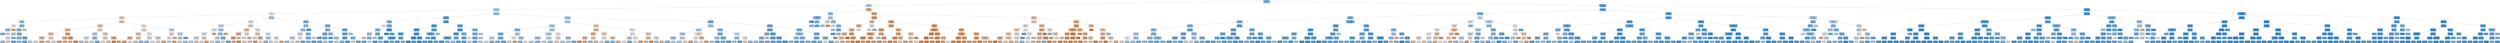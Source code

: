 digraph Tree {
node [shape=box, style="filled, rounded", color="black", fontname=helvetica] ;
edge [fontname=helvetica] ;
0 [label="x.age80 <= 55.5\ngini = 0.403\nsamples = 280479\nvalue = [78391, 202088]\nclass = not-tested", fillcolor="#399de59c"] ;
1 [label="x.imprace_2 <= 0.5\ngini = 0.488\nsamples = 126650\nvalue = [53640, 73010]\nclass = not-tested", fillcolor="#399de544"] ;
0 -> 1 [labeldistance=2.5, labelangle=45, headlabel="True"] ;
2 [label="x.rfsmok3_1 <= 0.5\ngini = 0.479\nsamples = 115848\nvalue = [46188, 69660]\nclass = not-tested", fillcolor="#399de556"] ;
1 -> 2 ;
3 [label="x.age80 <= 48.5\ngini = 0.5\nsamples = 22705\nvalue = [11538, 11167]\nclass = tested", fillcolor="#e5813908"] ;
2 -> 3 ;
4 [label="x.age80 <= 21.5\ngini = 0.495\nsamples = 16011\nvalue = [8824, 7187]\nclass = tested", fillcolor="#e581392f"] ;
3 -> 4 ;
5 [label="htin4 <= 63.5\ngini = 0.466\nsamples = 1078\nvalue = [398, 680]\nclass = not-tested", fillcolor="#399de56a"] ;
4 -> 5 ;
6 [label="drocdy3. <= 5.0\ngini = 0.5\nsamples = 191\nvalue = [98, 93]\nclass = tested", fillcolor="#e581390d"] ;
5 -> 6 ;
7 [label="x.impeduc_3 <= 0.5\ngini = 0.466\nsamples = 103\nvalue = [38, 65]\nclass = not-tested", fillcolor="#399de56a"] ;
6 -> 7 ;
8 [label="gini = 0.413\nsamples = 72\nvalue = [21, 51]\nclass = not-tested", fillcolor="#399de596"] ;
7 -> 8 ;
9 [label="gini = 0.495\nsamples = 31\nvalue = [17, 14]\nclass = tested", fillcolor="#e581392d"] ;
7 -> 9 ;
10 [label="gini = 0.434\nsamples = 88\nvalue = [60, 28]\nclass = tested", fillcolor="#e5813988"] ;
6 -> 10 ;
11 [label="x.imprace_4 <= 0.5\ngini = 0.448\nsamples = 887\nvalue = [300, 587]\nclass = not-tested", fillcolor="#399de57d"] ;
5 -> 11 ;
12 [label="sleptim1 <= 5.5\ngini = 0.44\nsamples = 847\nvalue = [277, 570]\nclass = not-tested", fillcolor="#399de583"] ;
11 -> 12 ;
13 [label="x.drnkmo4 <= 41.5\ngini = 0.489\nsamples = 150\nvalue = [64, 86]\nclass = not-tested", fillcolor="#399de541"] ;
12 -> 13 ;
14 [label="wtkg3 <= 7416.5\ngini = 0.499\nsamples = 105\nvalue = [50, 55]\nclass = not-tested", fillcolor="#399de517"] ;
13 -> 14 ;
15 [label="gini = 0.475\nsamples = 49\nvalue = [19, 30]\nclass = not-tested", fillcolor="#399de55e"] ;
14 -> 15 ;
16 [label="gini = 0.494\nsamples = 56\nvalue = [31, 25]\nclass = tested", fillcolor="#e5813931"] ;
14 -> 16 ;
17 [label="gini = 0.429\nsamples = 45\nvalue = [14, 31]\nclass = not-tested", fillcolor="#399de58c"] ;
13 -> 17 ;
18 [label="htin4 <= 69.5\ngini = 0.424\nsamples = 697\nvalue = [213, 484]\nclass = not-tested", fillcolor="#399de58f"] ;
12 -> 18 ;
19 [label="wtkg3 <= 5556.5\ngini = 0.456\nsamples = 355\nvalue = [125, 230]\nclass = not-tested", fillcolor="#399de574"] ;
18 -> 19 ;
20 [label="gini = 0.353\nsamples = 48\nvalue = [11, 37]\nclass = not-tested", fillcolor="#399de5b3"] ;
19 -> 20 ;
21 [label="gini = 0.467\nsamples = 307\nvalue = [114, 193]\nclass = not-tested", fillcolor="#399de568"] ;
19 -> 21 ;
22 [label="x.incomg_3 <= 0.5\ngini = 0.382\nsamples = 342\nvalue = [88, 254]\nclass = not-tested", fillcolor="#399de5a7"] ;
18 -> 22 ;
23 [label="gini = 0.358\nsamples = 304\nvalue = [71, 233]\nclass = not-tested", fillcolor="#399de5b1"] ;
22 -> 23 ;
24 [label="gini = 0.494\nsamples = 38\nvalue = [17, 21]\nclass = not-tested", fillcolor="#399de531"] ;
22 -> 24 ;
25 [label="gini = 0.489\nsamples = 40\nvalue = [23, 17]\nclass = tested", fillcolor="#e5813943"] ;
11 -> 25 ;
26 [label="x.impmrtl_1 <= 0.5\ngini = 0.492\nsamples = 14933\nvalue = [8426, 6507]\nclass = tested", fillcolor="#e581393a"] ;
4 -> 26 ;
27 [label="htin4 <= 69.5\ngini = 0.482\nsamples = 9043\nvalue = [5391, 3652]\nclass = tested", fillcolor="#e5813952"] ;
26 -> 27 ;
28 [label="x.asthms1_1 <= 0.5\ngini = 0.468\nsamples = 5998\nvalue = [3759, 2239]\nclass = tested", fillcolor="#e5813967"] ;
27 -> 28 ;
29 [label="x.age80 <= 42.5\ngini = 0.475\nsamples = 5078\nvalue = [3108, 1970]\nclass = tested", fillcolor="#e581395d"] ;
28 -> 29 ;
30 [label="x.age80 <= 25.5\ngini = 0.465\nsamples = 3846\nvalue = [2430, 1416]\nclass = tested", fillcolor="#e581396a"] ;
29 -> 30 ;
31 [label="gini = 0.498\nsamples = 767\nvalue = [409, 358]\nclass = tested", fillcolor="#e5813920"] ;
30 -> 31 ;
32 [label="gini = 0.451\nsamples = 3079\nvalue = [2021, 1058]\nclass = tested", fillcolor="#e581397a"] ;
30 -> 32 ;
33 [label="x.impeduc_4 <= 0.5\ngini = 0.495\nsamples = 1232\nvalue = [678, 554]\nclass = tested", fillcolor="#e581392f"] ;
29 -> 33 ;
34 [label="gini = 0.483\nsamples = 780\nvalue = [462, 318]\nclass = tested", fillcolor="#e581394f"] ;
33 -> 34 ;
35 [label="gini = 0.499\nsamples = 452\nvalue = [216, 236]\nclass = not-tested", fillcolor="#399de516"] ;
33 -> 35 ;
36 [label="x.incomg_2 <= 0.5\ngini = 0.414\nsamples = 920\nvalue = [651, 269]\nclass = tested", fillcolor="#e5813996"] ;
28 -> 36 ;
37 [label="sleptim1 <= 6.5\ngini = 0.437\nsamples = 664\nvalue = [450, 214]\nclass = tested", fillcolor="#e5813986"] ;
36 -> 37 ;
38 [label="gini = 0.403\nsamples = 365\nvalue = [263, 102]\nclass = tested", fillcolor="#e581399c"] ;
37 -> 38 ;
39 [label="gini = 0.469\nsamples = 299\nvalue = [187, 112]\nclass = tested", fillcolor="#e5813966"] ;
37 -> 39 ;
40 [label="x.age80 <= 26.5\ngini = 0.337\nsamples = 256\nvalue = [201, 55]\nclass = tested", fillcolor="#e58139b9"] ;
36 -> 40 ;
41 [label="gini = 0.47\nsamples = 45\nvalue = [28, 17]\nclass = tested", fillcolor="#e5813964"] ;
40 -> 41 ;
42 [label="gini = 0.295\nsamples = 211\nvalue = [173, 38]\nclass = tested", fillcolor="#e58139c7"] ;
40 -> 42 ;
43 [label="x.age80 <= 24.5\ngini = 0.497\nsamples = 3045\nvalue = [1632, 1413]\nclass = tested", fillcolor="#e5813922"] ;
27 -> 43 ;
44 [label="htin4 <= 72.5\ngini = 0.482\nsamples = 444\nvalue = [180, 264]\nclass = not-tested", fillcolor="#399de551"] ;
43 -> 44 ;
45 [label="x.bmi5cat_3 <= 0.5\ngini = 0.496\nsamples = 268\nvalue = [122, 146]\nclass = not-tested", fillcolor="#399de52a"] ;
44 -> 45 ;
46 [label="gini = 0.48\nsamples = 190\nvalue = [76, 114]\nclass = not-tested", fillcolor="#399de555"] ;
45 -> 46 ;
47 [label="gini = 0.484\nsamples = 78\nvalue = [46, 32]\nclass = tested", fillcolor="#e581394e"] ;
45 -> 47 ;
48 [label="x.drnkmo4 <= 2.5\ngini = 0.442\nsamples = 176\nvalue = [58, 118]\nclass = not-tested", fillcolor="#399de582"] ;
44 -> 48 ;
49 [label="gini = 0.497\nsamples = 41\nvalue = [19, 22]\nclass = not-tested", fillcolor="#399de523"] ;
48 -> 49 ;
50 [label="gini = 0.411\nsamples = 135\nvalue = [39, 96]\nclass = not-tested", fillcolor="#399de597"] ;
48 -> 50 ;
51 [label="x.imprace_6 <= 0.5\ngini = 0.493\nsamples = 2601\nvalue = [1452, 1149]\nclass = tested", fillcolor="#e5813935"] ;
43 -> 51 ;
52 [label="x.denvst2_1 <= 0.5\ngini = 0.495\nsamples = 2449\nvalue = [1343, 1106]\nclass = tested", fillcolor="#e581392d"] ;
51 -> 52 ;
53 [label="gini = 0.499\nsamples = 1382\nvalue = [717, 665]\nclass = tested", fillcolor="#e5813912"] ;
52 -> 53 ;
54 [label="gini = 0.485\nsamples = 1067\nvalue = [626, 441]\nclass = tested", fillcolor="#e581394b"] ;
52 -> 54 ;
55 [label="x.asthms1_3 <= 0.5\ngini = 0.406\nsamples = 152\nvalue = [109, 43]\nclass = tested", fillcolor="#e581399a"] ;
51 -> 55 ;
56 [label="gini = 0.18\nsamples = 30\nvalue = [27, 3]\nclass = tested", fillcolor="#e58139e3"] ;
55 -> 56 ;
57 [label="gini = 0.441\nsamples = 122\nvalue = [82, 40]\nclass = tested", fillcolor="#e5813983"] ;
55 -> 57 ;
58 [label="x.age80 <= 42.5\ngini = 0.5\nsamples = 5890\nvalue = [3035, 2855]\nclass = tested", fillcolor="#e581390f"] ;
26 -> 58 ;
59 [label="htin4 <= 67.5\ngini = 0.496\nsamples = 4088\nvalue = [2236, 1852]\nclass = tested", fillcolor="#e581392c"] ;
58 -> 59 ;
60 [label="x.asthms1_3 <= 0.5\ngini = 0.482\nsamples = 2055\nvalue = [1222, 833]\nclass = tested", fillcolor="#e5813951"] ;
59 -> 60 ;
61 [label="x.incomg_9 <= 0.5\ngini = 0.432\nsamples = 371\nvalue = [254, 117]\nclass = tested", fillcolor="#e581398a"] ;
60 -> 61 ;
62 [label="gini = 0.417\nsamples = 338\nvalue = [238, 100]\nclass = tested", fillcolor="#e5813994"] ;
61 -> 62 ;
63 [label="gini = 0.5\nsamples = 33\nvalue = [16, 17]\nclass = not-tested", fillcolor="#399de50f"] ;
61 -> 63 ;
64 [label="x.imprace_3 <= 0.5\ngini = 0.489\nsamples = 1684\nvalue = [968, 716]\nclass = tested", fillcolor="#e5813942"] ;
60 -> 64 ;
65 [label="gini = 0.487\nsamples = 1636\nvalue = [951, 685]\nclass = tested", fillcolor="#e5813947"] ;
64 -> 65 ;
66 [label="gini = 0.457\nsamples = 48\nvalue = [17, 31]\nclass = not-tested", fillcolor="#399de573"] ;
64 -> 66 ;
67 [label="x.impeduc_5 <= 0.5\ngini = 0.5\nsamples = 2033\nvalue = [1014, 1019]\nclass = not-tested", fillcolor="#399de501"] ;
59 -> 67 ;
68 [label="x.rfseat3_1 <= 0.5\ngini = 0.497\nsamples = 1408\nvalue = [653, 755]\nclass = not-tested", fillcolor="#399de522"] ;
67 -> 68 ;
69 [label="gini = 0.468\nsamples = 338\nvalue = [126, 212]\nclass = not-tested", fillcolor="#399de567"] ;
68 -> 69 ;
70 [label="gini = 0.5\nsamples = 1070\nvalue = [527, 543]\nclass = not-tested", fillcolor="#399de508"] ;
68 -> 70 ;
71 [label="x.impcsex_2 <= 0.5\ngini = 0.488\nsamples = 625\nvalue = [361, 264]\nclass = tested", fillcolor="#e5813945"] ;
67 -> 71 ;
72 [label="gini = 0.495\nsamples = 463\nvalue = [254, 209]\nclass = tested", fillcolor="#e581392d"] ;
71 -> 72 ;
73 [label="gini = 0.448\nsamples = 162\nvalue = [107, 55]\nclass = tested", fillcolor="#e581397c"] ;
71 -> 73 ;
74 [label="x.asthms1_3 <= 0.5\ngini = 0.494\nsamples = 1802\nvalue = [799, 1003]\nclass = not-tested", fillcolor="#399de534"] ;
58 -> 74 ;
75 [label="x.bmi5cat_3 <= 0.5\ngini = 0.498\nsamples = 273\nvalue = [146, 127]\nclass = tested", fillcolor="#e5813921"] ;
74 -> 75 ;
76 [label="x.impcsex_2 <= 0.5\ngini = 0.5\nsamples = 196\nvalue = [96, 100]\nclass = not-tested", fillcolor="#399de50a"] ;
75 -> 76 ;
77 [label="gini = 0.495\nsamples = 165\nvalue = [74, 91]\nclass = not-tested", fillcolor="#399de530"] ;
76 -> 77 ;
78 [label="gini = 0.412\nsamples = 31\nvalue = [22, 9]\nclass = tested", fillcolor="#e5813997"] ;
76 -> 78 ;
79 [label="gini = 0.455\nsamples = 77\nvalue = [50, 27]\nclass = tested", fillcolor="#e5813975"] ;
75 -> 79 ;
80 [label="x.drnkmo4 <= 232.5\ngini = 0.489\nsamples = 1529\nvalue = [653, 876]\nclass = not-tested", fillcolor="#399de541"] ;
74 -> 80 ;
81 [label="sleptim1 <= 6.5\ngini = 0.491\nsamples = 1471\nvalue = [638, 833]\nclass = not-tested", fillcolor="#399de53c"] ;
80 -> 81 ;
82 [label="gini = 0.498\nsamples = 623\nvalue = [294, 329]\nclass = not-tested", fillcolor="#399de51b"] ;
81 -> 82 ;
83 [label="gini = 0.482\nsamples = 848\nvalue = [344, 504]\nclass = not-tested", fillcolor="#399de551"] ;
81 -> 83 ;
84 [label="gini = 0.383\nsamples = 58\nvalue = [15, 43]\nclass = not-tested", fillcolor="#399de5a6"] ;
80 -> 84 ;
85 [label="x.impmrtl_1 <= 0.5\ngini = 0.482\nsamples = 6694\nvalue = [2714, 3980]\nclass = not-tested", fillcolor="#399de551"] ;
3 -> 85 ;
86 [label="x.incomg_1 <= 0.5\ngini = 0.499\nsamples = 3661\nvalue = [1756, 1905]\nclass = not-tested", fillcolor="#399de514"] ;
85 -> 86 ;
87 [label="x.impeduc_4 <= 0.5\ngini = 0.494\nsamples = 2497\nvalue = [1108, 1389]\nclass = not-tested", fillcolor="#399de534"] ;
86 -> 87 ;
88 [label="x.imprace_6 <= 0.5\ngini = 0.499\nsamples = 1532\nvalue = [733, 799]\nclass = not-tested", fillcolor="#399de515"] ;
87 -> 88 ;
89 [label="x.asthms1_1 <= 0.5\ngini = 0.498\nsamples = 1459\nvalue = [685, 774]\nclass = not-tested", fillcolor="#399de51d"] ;
88 -> 89 ;
90 [label="x.impmrtl_6 <= 0.5\ngini = 0.496\nsamples = 1265\nvalue = [574, 691]\nclass = not-tested", fillcolor="#399de52b"] ;
89 -> 90 ;
91 [label="gini = 0.493\nsamples = 1149\nvalue = [507, 642]\nclass = not-tested", fillcolor="#399de536"] ;
90 -> 91 ;
92 [label="gini = 0.488\nsamples = 116\nvalue = [67, 49]\nclass = tested", fillcolor="#e5813945"] ;
90 -> 92 ;
93 [label="htin4 <= 67.5\ngini = 0.49\nsamples = 194\nvalue = [111, 83]\nclass = tested", fillcolor="#e5813940"] ;
89 -> 93 ;
94 [label="gini = 0.498\nsamples = 140\nvalue = [74, 66]\nclass = tested", fillcolor="#e581391c"] ;
93 -> 94 ;
95 [label="gini = 0.431\nsamples = 54\nvalue = [37, 17]\nclass = tested", fillcolor="#e581398a"] ;
93 -> 95 ;
96 [label="gini = 0.45\nsamples = 73\nvalue = [48, 25]\nclass = tested", fillcolor="#e581397a"] ;
88 -> 96 ;
97 [label="x.imprace_5 <= 0.5\ngini = 0.475\nsamples = 965\nvalue = [375, 590]\nclass = not-tested", fillcolor="#399de55d"] ;
87 -> 97 ;
98 [label="x.age80 <= 52.5\ngini = 0.467\nsamples = 907\nvalue = [337, 570]\nclass = not-tested", fillcolor="#399de568"] ;
97 -> 98 ;
99 [label="sleptim1 <= 6.5\ngini = 0.491\nsamples = 472\nvalue = [204, 268]\nclass = not-tested", fillcolor="#399de53d"] ;
98 -> 99 ;
100 [label="gini = 0.499\nsamples = 242\nvalue = [116, 126]\nclass = not-tested", fillcolor="#399de514"] ;
99 -> 100 ;
101 [label="gini = 0.472\nsamples = 230\nvalue = [88, 142]\nclass = not-tested", fillcolor="#399de561"] ;
99 -> 101 ;
102 [label="sleptim1 <= 4.5\ngini = 0.425\nsamples = 435\nvalue = [133, 302]\nclass = not-tested", fillcolor="#399de58f"] ;
98 -> 102 ;
103 [label="gini = 0.499\nsamples = 40\nvalue = [21, 19]\nclass = tested", fillcolor="#e5813918"] ;
102 -> 103 ;
104 [label="gini = 0.406\nsamples = 395\nvalue = [112, 283]\nclass = not-tested", fillcolor="#399de59a"] ;
102 -> 104 ;
105 [label="gini = 0.452\nsamples = 58\nvalue = [38, 20]\nclass = tested", fillcolor="#e5813979"] ;
97 -> 105 ;
106 [label="x.asthms1_3 <= 0.5\ngini = 0.494\nsamples = 1164\nvalue = [648, 516]\nclass = tested", fillcolor="#e5813934"] ;
86 -> 106 ;
107 [label="wtkg3 <= 9117.5\ngini = 0.464\nsamples = 328\nvalue = [208, 120]\nclass = tested", fillcolor="#e581396c"] ;
106 -> 107 ;
108 [label="x.impeduc_4 <= 0.5\ngini = 0.434\nsamples = 220\nvalue = [150, 70]\nclass = tested", fillcolor="#e5813988"] ;
107 -> 108 ;
109 [label="wtkg3 <= 7008.0\ngini = 0.389\nsamples = 140\nvalue = [103, 37]\nclass = tested", fillcolor="#e58139a3"] ;
108 -> 109 ;
110 [label="gini = 0.462\nsamples = 69\nvalue = [44, 25]\nclass = tested", fillcolor="#e581396e"] ;
109 -> 110 ;
111 [label="gini = 0.281\nsamples = 71\nvalue = [59, 12]\nclass = tested", fillcolor="#e58139cb"] ;
109 -> 111 ;
112 [label="gini = 0.485\nsamples = 80\nvalue = [47, 33]\nclass = tested", fillcolor="#e581394c"] ;
108 -> 112 ;
113 [label="x.rfmam2y_1 <= 0.5\ngini = 0.497\nsamples = 108\nvalue = [58, 50]\nclass = tested", fillcolor="#e5813923"] ;
107 -> 113 ;
114 [label="gini = 0.499\nsamples = 73\nvalue = [35, 38]\nclass = not-tested", fillcolor="#399de514"] ;
113 -> 114 ;
115 [label="gini = 0.451\nsamples = 35\nvalue = [23, 12]\nclass = tested", fillcolor="#e581397a"] ;
113 -> 115 ;
116 [label="sleptim1 <= 6.5\ngini = 0.499\nsamples = 836\nvalue = [440, 396]\nclass = tested", fillcolor="#e5813919"] ;
106 -> 116 ;
117 [label="x.denvst2_1 <= 0.5\ngini = 0.488\nsamples = 425\nvalue = [245, 180]\nclass = tested", fillcolor="#e5813944"] ;
116 -> 117 ;
118 [label="x.drnkmo4 <= 4.5\ngini = 0.499\nsamples = 288\nvalue = [151, 137]\nclass = tested", fillcolor="#e5813918"] ;
117 -> 118 ;
119 [label="gini = 0.492\nsamples = 203\nvalue = [114, 89]\nclass = tested", fillcolor="#e5813938"] ;
118 -> 119 ;
120 [label="gini = 0.492\nsamples = 85\nvalue = [37, 48]\nclass = not-tested", fillcolor="#399de53a"] ;
118 -> 120 ;
121 [label="x.drnkmo4 <= 1.5\ngini = 0.431\nsamples = 137\nvalue = [94, 43]\nclass = tested", fillcolor="#e581398a"] ;
117 -> 121 ;
122 [label="gini = 0.38\nsamples = 102\nvalue = [76, 26]\nclass = tested", fillcolor="#e58139a8"] ;
121 -> 122 ;
123 [label="gini = 0.5\nsamples = 35\nvalue = [18, 17]\nclass = tested", fillcolor="#e581390e"] ;
121 -> 123 ;
124 [label="htin4 <= 66.5\ngini = 0.499\nsamples = 411\nvalue = [195, 216]\nclass = not-tested", fillcolor="#399de519"] ;
116 -> 124 ;
125 [label="x.impeduc_5 <= 0.5\ngini = 0.48\nsamples = 193\nvalue = [77, 116]\nclass = not-tested", fillcolor="#399de556"] ;
124 -> 125 ;
126 [label="gini = 0.461\nsamples = 150\nvalue = [54, 96]\nclass = not-tested", fillcolor="#399de570"] ;
125 -> 126 ;
127 [label="gini = 0.498\nsamples = 43\nvalue = [23, 20]\nclass = tested", fillcolor="#e5813921"] ;
125 -> 127 ;
128 [label="sleptim1 <= 8.5\ngini = 0.497\nsamples = 218\nvalue = [118, 100]\nclass = tested", fillcolor="#e5813927"] ;
124 -> 128 ;
129 [label="gini = 0.5\nsamples = 157\nvalue = [77, 80]\nclass = not-tested", fillcolor="#399de50a"] ;
128 -> 129 ;
130 [label="gini = 0.441\nsamples = 61\nvalue = [41, 20]\nclass = tested", fillcolor="#e5813983"] ;
128 -> 130 ;
131 [label="x.age80 <= 51.5\ngini = 0.432\nsamples = 3033\nvalue = [958, 2075]\nclass = not-tested", fillcolor="#399de589"] ;
85 -> 131 ;
132 [label="wtkg3 <= 16420.0\ngini = 0.466\nsamples = 1171\nvalue = [433, 738]\nclass = not-tested", fillcolor="#399de569"] ;
131 -> 132 ;
133 [label="sleptim1 <= 6.5\ngini = 0.472\nsamples = 1111\nvalue = [423, 688]\nclass = not-tested", fillcolor="#399de562"] ;
132 -> 133 ;
134 [label="x.rfmam2y_1 <= 0.5\ngini = 0.492\nsamples = 511\nvalue = [224, 287]\nclass = not-tested", fillcolor="#399de538"] ;
133 -> 134 ;
135 [label="drocdy3. <= 38.5\ngini = 0.48\nsamples = 343\nvalue = [137, 206]\nclass = not-tested", fillcolor="#399de555"] ;
134 -> 135 ;
136 [label="gini = 0.469\nsamples = 287\nvalue = [108, 179]\nclass = not-tested", fillcolor="#399de565"] ;
135 -> 136 ;
137 [label="gini = 0.499\nsamples = 56\nvalue = [29, 27]\nclass = tested", fillcolor="#e5813912"] ;
135 -> 137 ;
138 [label="drocdy3. <= 11.5\ngini = 0.499\nsamples = 168\nvalue = [87, 81]\nclass = tested", fillcolor="#e5813912"] ;
134 -> 138 ;
139 [label="gini = 0.485\nsamples = 133\nvalue = [78, 55]\nclass = tested", fillcolor="#e581394b"] ;
138 -> 139 ;
140 [label="gini = 0.382\nsamples = 35\nvalue = [9, 26]\nclass = not-tested", fillcolor="#399de5a7"] ;
138 -> 140 ;
141 [label="sleptim1 <= 9.5\ngini = 0.443\nsamples = 600\nvalue = [199, 401]\nclass = not-tested", fillcolor="#399de580"] ;
133 -> 141 ;
142 [label="x.rfmam2y_2 <= 0.5\ngini = 0.434\nsamples = 562\nvalue = [179, 383]\nclass = not-tested", fillcolor="#399de588"] ;
141 -> 142 ;
143 [label="gini = 0.448\nsamples = 451\nvalue = [153, 298]\nclass = not-tested", fillcolor="#399de57c"] ;
142 -> 143 ;
144 [label="gini = 0.359\nsamples = 111\nvalue = [26, 85]\nclass = not-tested", fillcolor="#399de5b1"] ;
142 -> 144 ;
145 [label="gini = 0.499\nsamples = 38\nvalue = [20, 18]\nclass = tested", fillcolor="#e5813919"] ;
141 -> 145 ;
146 [label="gini = 0.278\nsamples = 60\nvalue = [10, 50]\nclass = not-tested", fillcolor="#399de5cc"] ;
132 -> 146 ;
147 [label="x.impeduc_4 <= 0.5\ngini = 0.405\nsamples = 1862\nvalue = [525, 1337]\nclass = not-tested", fillcolor="#399de59b"] ;
131 -> 147 ;
148 [label="wtkg3 <= 8142.0\ngini = 0.427\nsamples = 1076\nvalue = [333, 743]\nclass = not-tested", fillcolor="#399de58d"] ;
147 -> 148 ;
149 [label="htin4 <= 61.5\ngini = 0.387\nsamples = 575\nvalue = [151, 424]\nclass = not-tested", fillcolor="#399de5a4"] ;
148 -> 149 ;
150 [label="gini = 0.252\nsamples = 61\nvalue = [9, 52]\nclass = not-tested", fillcolor="#399de5d3"] ;
149 -> 150 ;
151 [label="x.incomg_1 <= 0.5\ngini = 0.4\nsamples = 514\nvalue = [142, 372]\nclass = not-tested", fillcolor="#399de59e"] ;
149 -> 151 ;
152 [label="gini = 0.387\nsamples = 472\nvalue = [124, 348]\nclass = not-tested", fillcolor="#399de5a4"] ;
151 -> 152 ;
153 [label="gini = 0.49\nsamples = 42\nvalue = [18, 24]\nclass = not-tested", fillcolor="#399de540"] ;
151 -> 153 ;
154 [label="x.rfseat3_1 <= 0.5\ngini = 0.463\nsamples = 501\nvalue = [182, 319]\nclass = not-tested", fillcolor="#399de56e"] ;
148 -> 154 ;
155 [label="gini = 0.32\nsamples = 95\nvalue = [19, 76]\nclass = not-tested", fillcolor="#399de5bf"] ;
154 -> 155 ;
156 [label="x.denvst2_1 <= 0.5\ngini = 0.481\nsamples = 406\nvalue = [163, 243]\nclass = not-tested", fillcolor="#399de554"] ;
154 -> 156 ;
157 [label="gini = 0.437\nsamples = 161\nvalue = [52, 109]\nclass = not-tested", fillcolor="#399de585"] ;
156 -> 157 ;
158 [label="gini = 0.496\nsamples = 245\nvalue = [111, 134]\nclass = not-tested", fillcolor="#399de52c"] ;
156 -> 158 ;
159 [label="x.incomg_1 <= 0.5\ngini = 0.369\nsamples = 786\nvalue = [192, 594]\nclass = not-tested", fillcolor="#399de5ad"] ;
147 -> 159 ;
160 [label="x.drnkmo4 <= 28.0\ngini = 0.358\nsamples = 736\nvalue = [172, 564]\nclass = not-tested", fillcolor="#399de5b1"] ;
159 -> 160 ;
161 [label="sleptim1 <= 5.5\ngini = 0.337\nsamples = 583\nvalue = [125, 458]\nclass = not-tested", fillcolor="#399de5b9"] ;
160 -> 161 ;
162 [label="gini = 0.442\nsamples = 97\nvalue = [32, 65]\nclass = not-tested", fillcolor="#399de581"] ;
161 -> 162 ;
163 [label="gini = 0.309\nsamples = 486\nvalue = [93, 393]\nclass = not-tested", fillcolor="#399de5c3"] ;
161 -> 163 ;
164 [label="wtkg3 <= 6395.5\ngini = 0.426\nsamples = 153\nvalue = [47, 106]\nclass = not-tested", fillcolor="#399de58e"] ;
160 -> 164 ;
165 [label="gini = 0.497\nsamples = 28\nvalue = [13, 15]\nclass = not-tested", fillcolor="#399de522"] ;
164 -> 165 ;
166 [label="gini = 0.396\nsamples = 125\nvalue = [34, 91]\nclass = not-tested", fillcolor="#399de5a0"] ;
164 -> 166 ;
167 [label="gini = 0.48\nsamples = 50\nvalue = [20, 30]\nclass = not-tested", fillcolor="#399de555"] ;
159 -> 167 ;
168 [label="x.age80 <= 21.5\ngini = 0.467\nsamples = 93143\nvalue = [34650, 58493]\nclass = not-tested", fillcolor="#399de568"] ;
2 -> 168 ;
169 [label="x.impmrtl_5 <= 0.5\ngini = 0.278\nsamples = 6226\nvalue = [1038, 5188]\nclass = not-tested", fillcolor="#399de5cc"] ;
168 -> 169 ;
170 [label="sleptim1 <= 5.5\ngini = 0.421\nsamples = 685\nvalue = [206, 479]\nclass = not-tested", fillcolor="#399de591"] ;
169 -> 170 ;
171 [label="gini = 0.5\nsamples = 74\nvalue = [37, 37]\nclass = tested", fillcolor="#e5813900"] ;
170 -> 171 ;
172 [label="x.incomg_5 <= 0.5\ngini = 0.4\nsamples = 611\nvalue = [169, 442]\nclass = not-tested", fillcolor="#399de59e"] ;
170 -> 172 ;
173 [label="htin4 <= 65.5\ngini = 0.429\nsamples = 511\nvalue = [159, 352]\nclass = not-tested", fillcolor="#399de58c"] ;
172 -> 173 ;
174 [label="x.impnph <= 1.5\ngini = 0.474\nsamples = 236\nvalue = [91, 145]\nclass = not-tested", fillcolor="#399de55f"] ;
173 -> 174 ;
175 [label="gini = 0.483\nsamples = 44\nvalue = [26, 18]\nclass = tested", fillcolor="#e581394e"] ;
174 -> 175 ;
176 [label="drocdy3. <= 1.5\ngini = 0.448\nsamples = 192\nvalue = [65, 127]\nclass = not-tested", fillcolor="#399de57c"] ;
174 -> 176 ;
177 [label="gini = 0.402\nsamples = 129\nvalue = [36, 93]\nclass = not-tested", fillcolor="#399de59c"] ;
176 -> 177 ;
178 [label="gini = 0.497\nsamples = 63\nvalue = [29, 34]\nclass = not-tested", fillcolor="#399de525"] ;
176 -> 178 ;
179 [label="wtkg3 <= 6282.5\ngini = 0.372\nsamples = 275\nvalue = [68, 207]\nclass = not-tested", fillcolor="#399de5ab"] ;
173 -> 179 ;
180 [label="gini = 0.488\nsamples = 45\nvalue = [19, 26]\nclass = not-tested", fillcolor="#399de545"] ;
179 -> 180 ;
181 [label="x.impcsex_2 <= 0.5\ngini = 0.335\nsamples = 230\nvalue = [49, 181]\nclass = not-tested", fillcolor="#399de5ba"] ;
179 -> 181 ;
182 [label="gini = 0.306\nsamples = 196\nvalue = [37, 159]\nclass = not-tested", fillcolor="#399de5c4"] ;
181 -> 182 ;
183 [label="gini = 0.457\nsamples = 34\nvalue = [12, 22]\nclass = not-tested", fillcolor="#399de574"] ;
181 -> 183 ;
184 [label="x.impeduc_5 <= 0.5\ngini = 0.18\nsamples = 100\nvalue = [10, 90]\nclass = not-tested", fillcolor="#399de5e3"] ;
172 -> 184 ;
185 [label="gini = 0.078\nsamples = 49\nvalue = [2, 47]\nclass = not-tested", fillcolor="#399de5f4"] ;
184 -> 185 ;
186 [label="gini = 0.265\nsamples = 51\nvalue = [8, 43]\nclass = not-tested", fillcolor="#399de5d0"] ;
184 -> 186 ;
187 [label="x.age80 <= 19.5\ngini = 0.255\nsamples = 5541\nvalue = [832, 4709]\nclass = not-tested", fillcolor="#399de5d2"] ;
169 -> 187 ;
188 [label="x.incomg_2 <= 0.5\ngini = 0.204\nsamples = 3030\nvalue = [350, 2680]\nclass = not-tested", fillcolor="#399de5de"] ;
187 -> 188 ;
189 [label="htin4 <= 67.5\ngini = 0.19\nsamples = 2678\nvalue = [285, 2393]\nclass = not-tested", fillcolor="#399de5e1"] ;
188 -> 189 ;
190 [label="x.drnkmo4 <= 5.5\ngini = 0.236\nsamples = 1296\nvalue = [177, 1119]\nclass = not-tested", fillcolor="#399de5d7"] ;
189 -> 190 ;
191 [label="x.bmi5cat_123456789 <= 0.5\ngini = 0.212\nsamples = 1096\nvalue = [132, 964]\nclass = not-tested", fillcolor="#399de5dc"] ;
190 -> 191 ;
192 [label="gini = 0.199\nsamples = 1042\nvalue = [117, 925]\nclass = not-tested", fillcolor="#399de5df"] ;
191 -> 192 ;
193 [label="gini = 0.401\nsamples = 54\nvalue = [15, 39]\nclass = not-tested", fillcolor="#399de59d"] ;
191 -> 193 ;
194 [label="wtkg3 <= 7234.5\ngini = 0.349\nsamples = 200\nvalue = [45, 155]\nclass = not-tested", fillcolor="#399de5b5"] ;
190 -> 194 ;
195 [label="gini = 0.316\nsamples = 163\nvalue = [32, 131]\nclass = not-tested", fillcolor="#399de5c1"] ;
194 -> 195 ;
196 [label="gini = 0.456\nsamples = 37\nvalue = [13, 24]\nclass = not-tested", fillcolor="#399de575"] ;
194 -> 196 ;
197 [label="x.age80 <= 18.5\ngini = 0.144\nsamples = 1382\nvalue = [108, 1274]\nclass = not-tested", fillcolor="#399de5e9"] ;
189 -> 197 ;
198 [label="x.imprace_6 <= 0.5\ngini = 0.114\nsamples = 758\nvalue = [46, 712]\nclass = not-tested", fillcolor="#399de5ef"] ;
197 -> 198 ;
199 [label="gini = 0.102\nsamples = 720\nvalue = [39, 681]\nclass = not-tested", fillcolor="#399de5f0"] ;
198 -> 199 ;
200 [label="gini = 0.301\nsamples = 38\nvalue = [7, 31]\nclass = not-tested", fillcolor="#399de5c5"] ;
198 -> 200 ;
201 [label="x.drnkmo4 <= 19.0\ngini = 0.179\nsamples = 624\nvalue = [62, 562]\nclass = not-tested", fillcolor="#399de5e3"] ;
197 -> 201 ;
202 [label="gini = 0.163\nsamples = 549\nvalue = [49, 500]\nclass = not-tested", fillcolor="#399de5e6"] ;
201 -> 202 ;
203 [label="gini = 0.287\nsamples = 75\nvalue = [13, 62]\nclass = not-tested", fillcolor="#399de5ca"] ;
201 -> 203 ;
204 [label="x.drnkmo4 <= 32.0\ngini = 0.301\nsamples = 352\nvalue = [65, 287]\nclass = not-tested", fillcolor="#399de5c5"] ;
188 -> 204 ;
205 [label="x.impcsex_123456789 <= 0.5\ngini = 0.278\nsamples = 324\nvalue = [54, 270]\nclass = not-tested", fillcolor="#399de5cc"] ;
204 -> 205 ;
206 [label="gini = 0.375\nsamples = 88\nvalue = [22, 66]\nclass = not-tested", fillcolor="#399de5aa"] ;
205 -> 206 ;
207 [label="htin4 <= 73.5\ngini = 0.234\nsamples = 236\nvalue = [32, 204]\nclass = not-tested", fillcolor="#399de5d7"] ;
205 -> 207 ;
208 [label="gini = 0.218\nsamples = 209\nvalue = [26, 183]\nclass = not-tested", fillcolor="#399de5db"] ;
207 -> 208 ;
209 [label="gini = 0.346\nsamples = 27\nvalue = [6, 21]\nclass = not-tested", fillcolor="#399de5b6"] ;
207 -> 209 ;
210 [label="gini = 0.477\nsamples = 28\nvalue = [11, 17]\nclass = not-tested", fillcolor="#399de55a"] ;
204 -> 210 ;
211 [label="x.imprace_5 <= 0.5\ngini = 0.31\nsamples = 2511\nvalue = [482, 2029]\nclass = not-tested", fillcolor="#399de5c2"] ;
187 -> 211 ;
212 [label="x.imprace_6 <= 0.5\ngini = 0.276\nsamples = 2054\nvalue = [339, 1715]\nclass = not-tested", fillcolor="#399de5cd"] ;
211 -> 212 ;
213 [label="drocdy3. <= 55.0\ngini = 0.26\nsamples = 1891\nvalue = [290, 1601]\nclass = not-tested", fillcolor="#399de5d1"] ;
212 -> 213 ;
214 [label="x.bmi5cat_123456789 <= 0.5\ngini = 0.249\nsamples = 1773\nvalue = [258, 1515]\nclass = not-tested", fillcolor="#399de5d4"] ;
213 -> 214 ;
215 [label="gini = 0.24\nsamples = 1718\nvalue = [240, 1478]\nclass = not-tested", fillcolor="#399de5d6"] ;
214 -> 215 ;
216 [label="gini = 0.44\nsamples = 55\nvalue = [18, 37]\nclass = not-tested", fillcolor="#399de583"] ;
214 -> 216 ;
217 [label="wtkg3 <= 6531.5\ngini = 0.395\nsamples = 118\nvalue = [32, 86]\nclass = not-tested", fillcolor="#399de5a0"] ;
213 -> 217 ;
218 [label="gini = 0.475\nsamples = 36\nvalue = [14, 22]\nclass = not-tested", fillcolor="#399de55d"] ;
217 -> 218 ;
219 [label="gini = 0.343\nsamples = 82\nvalue = [18, 64]\nclass = not-tested", fillcolor="#399de5b7"] ;
217 -> 219 ;
220 [label="x.incomg_2 <= 0.5\ngini = 0.42\nsamples = 163\nvalue = [49, 114]\nclass = not-tested", fillcolor="#399de591"] ;
212 -> 220 ;
221 [label="wtkg3 <= 9298.5\ngini = 0.384\nsamples = 135\nvalue = [35, 100]\nclass = not-tested", fillcolor="#399de5a6"] ;
220 -> 221 ;
222 [label="gini = 0.327\nsamples = 107\nvalue = [22, 85]\nclass = not-tested", fillcolor="#399de5bd"] ;
221 -> 222 ;
223 [label="gini = 0.497\nsamples = 28\nvalue = [13, 15]\nclass = not-tested", fillcolor="#399de522"] ;
221 -> 223 ;
224 [label="gini = 0.5\nsamples = 28\nvalue = [14, 14]\nclass = tested", fillcolor="#e5813900"] ;
220 -> 224 ;
225 [label="x.incomg_1 <= 0.5\ngini = 0.43\nsamples = 457\nvalue = [143, 314]\nclass = not-tested", fillcolor="#399de58b"] ;
211 -> 225 ;
226 [label="x.impcsex_1 <= 0.5\ngini = 0.405\nsamples = 361\nvalue = [102, 259]\nclass = not-tested", fillcolor="#399de59b"] ;
225 -> 226 ;
227 [label="x.drnkmo4 <= 51.5\ngini = 0.379\nsamples = 303\nvalue = [77, 226]\nclass = not-tested", fillcolor="#399de5a8"] ;
226 -> 227 ;
228 [label="gini = 0.359\nsamples = 273\nvalue = [64, 209]\nclass = not-tested", fillcolor="#399de5b1"] ;
227 -> 228 ;
229 [label="gini = 0.491\nsamples = 30\nvalue = [13, 17]\nclass = not-tested", fillcolor="#399de53c"] ;
227 -> 229 ;
230 [label="gini = 0.49\nsamples = 58\nvalue = [25, 33]\nclass = not-tested", fillcolor="#399de53e"] ;
226 -> 230 ;
231 [label="gini = 0.489\nsamples = 96\nvalue = [41, 55]\nclass = not-tested", fillcolor="#399de541"] ;
225 -> 231 ;
232 [label="x.age80 <= 48.5\ngini = 0.474\nsamples = 86917\nvalue = [33612, 53305]\nclass = not-tested", fillcolor="#399de55e"] ;
168 -> 232 ;
233 [label="x.impmrtl_2 <= 0.5\ngini = 0.489\nsamples = 60039\nvalue = [25601, 34438]\nclass = not-tested", fillcolor="#399de541"] ;
232 -> 233 ;
234 [label="x.age80 <= 25.5\ngini = 0.485\nsamples = 55157\nvalue = [22847, 32310]\nclass = not-tested", fillcolor="#399de54b"] ;
233 -> 234 ;
235 [label="x.imprace_5 <= 0.5\ngini = 0.433\nsamples = 6327\nvalue = [2008, 4319]\nclass = not-tested", fillcolor="#399de588"] ;
234 -> 235 ;
236 [label="sleptim1 <= 5.5\ngini = 0.417\nsamples = 5201\nvalue = [1543, 3658]\nclass = not-tested", fillcolor="#399de593"] ;
235 -> 236 ;
237 [label="wtkg3 <= 9117.5\ngini = 0.494\nsamples = 405\nvalue = [181, 224]\nclass = not-tested", fillcolor="#399de531"] ;
236 -> 237 ;
238 [label="gini = 0.5\nsamples = 307\nvalue = [150, 157]\nclass = not-tested", fillcolor="#399de50b"] ;
237 -> 238 ;
239 [label="gini = 0.433\nsamples = 98\nvalue = [31, 67]\nclass = not-tested", fillcolor="#399de589"] ;
237 -> 239 ;
240 [label="htin4 <= 67.5\ngini = 0.407\nsamples = 4796\nvalue = [1362, 3434]\nclass = not-tested", fillcolor="#399de59a"] ;
236 -> 240 ;
241 [label="gini = 0.436\nsamples = 2261\nvalue = [726, 1535]\nclass = not-tested", fillcolor="#399de586"] ;
240 -> 241 ;
242 [label="gini = 0.376\nsamples = 2535\nvalue = [636, 1899]\nclass = not-tested", fillcolor="#399de5aa"] ;
240 -> 242 ;
243 [label="htin4 <= 63.5\ngini = 0.485\nsamples = 1126\nvalue = [465, 661]\nclass = not-tested", fillcolor="#399de54c"] ;
235 -> 243 ;
244 [label="x.bmi5cat_123456789 <= 0.5\ngini = 0.5\nsamples = 347\nvalue = [173, 174]\nclass = not-tested", fillcolor="#399de501"] ;
243 -> 244 ;
245 [label="gini = 0.499\nsamples = 315\nvalue = [151, 164]\nclass = not-tested", fillcolor="#399de514"] ;
244 -> 245 ;
246 [label="gini = 0.43\nsamples = 32\nvalue = [22, 10]\nclass = tested", fillcolor="#e581398b"] ;
244 -> 246 ;
247 [label="x.impcsex_2 <= 0.5\ngini = 0.469\nsamples = 779\nvalue = [292, 487]\nclass = not-tested", fillcolor="#399de566"] ;
243 -> 247 ;
248 [label="gini = 0.455\nsamples = 655\nvalue = [229, 426]\nclass = not-tested", fillcolor="#399de576"] ;
247 -> 248 ;
249 [label="gini = 0.5\nsamples = 124\nvalue = [63, 61]\nclass = tested", fillcolor="#e5813908"] ;
247 -> 249 ;
250 [label="x.imprace_5 <= 0.5\ngini = 0.489\nsamples = 48830\nvalue = [20839, 27991]\nclass = not-tested", fillcolor="#399de541"] ;
234 -> 250 ;
251 [label="drocdy3. <= 1.5\ngini = 0.485\nsamples = 42002\nvalue = [17379, 24623]\nclass = not-tested", fillcolor="#399de54b"] ;
250 -> 251 ;
252 [label="x.asthms1_3 <= 0.5\ngini = 0.466\nsamples = 16246\nvalue = [6017, 10229]\nclass = not-tested", fillcolor="#399de569"] ;
251 -> 252 ;
253 [label="gini = 0.495\nsamples = 2316\nvalue = [1045, 1271]\nclass = not-tested", fillcolor="#399de52d"] ;
252 -> 253 ;
254 [label="gini = 0.459\nsamples = 13930\nvalue = [4972, 8958]\nclass = not-tested", fillcolor="#399de571"] ;
252 -> 254 ;
255 [label="htin4 <= 69.5\ngini = 0.493\nsamples = 25756\nvalue = [11362, 14394]\nclass = not-tested", fillcolor="#399de536"] ;
251 -> 255 ;
256 [label="gini = 0.498\nsamples = 16109\nvalue = [7538, 8571]\nclass = not-tested", fillcolor="#399de51f"] ;
255 -> 256 ;
257 [label="gini = 0.479\nsamples = 9647\nvalue = [3824, 5823]\nclass = not-tested", fillcolor="#399de558"] ;
255 -> 257 ;
258 [label="x.impeduc_2 <= 0.5\ngini = 0.5\nsamples = 6828\nvalue = [3460, 3368]\nclass = tested", fillcolor="#e5813907"] ;
250 -> 258 ;
259 [label="x.age80 <= 44.5\ngini = 0.498\nsamples = 5931\nvalue = [3136, 2795]\nclass = tested", fillcolor="#e581391c"] ;
258 -> 259 ;
260 [label="gini = 0.495\nsamples = 4958\nvalue = [2719, 2239]\nclass = tested", fillcolor="#e581392d"] ;
259 -> 260 ;
261 [label="gini = 0.49\nsamples = 973\nvalue = [417, 556]\nclass = not-tested", fillcolor="#399de540"] ;
259 -> 261 ;
262 [label="x.impmrtl_1 <= 0.5\ngini = 0.461\nsamples = 897\nvalue = [324, 573]\nclass = not-tested", fillcolor="#399de56f"] ;
258 -> 262 ;
263 [label="gini = 0.49\nsamples = 395\nvalue = [169, 226]\nclass = not-tested", fillcolor="#399de540"] ;
262 -> 263 ;
264 [label="gini = 0.427\nsamples = 502\nvalue = [155, 347]\nclass = not-tested", fillcolor="#399de58d"] ;
262 -> 264 ;
265 [label="x.age80 <= 40.5\ngini = 0.492\nsamples = 4882\nvalue = [2754, 2128]\nclass = tested", fillcolor="#e581393a"] ;
233 -> 265 ;
266 [label="htin4 <= 67.5\ngini = 0.474\nsamples = 2176\nvalue = [1336, 840]\nclass = tested", fillcolor="#e581395f"] ;
265 -> 266 ;
267 [label="x.impeduc_4 <= 0.5\ngini = 0.453\nsamples = 1246\nvalue = [815, 431]\nclass = tested", fillcolor="#e5813978"] ;
266 -> 267 ;
268 [label="sleptim1 <= 5.5\ngini = 0.435\nsamples = 946\nvalue = [644, 302]\nclass = tested", fillcolor="#e5813987"] ;
267 -> 268 ;
269 [label="gini = 0.322\nsamples = 124\nvalue = [99, 25]\nclass = tested", fillcolor="#e58139bf"] ;
268 -> 269 ;
270 [label="gini = 0.447\nsamples = 822\nvalue = [545, 277]\nclass = tested", fillcolor="#e581397d"] ;
268 -> 270 ;
271 [label="htin4 <= 61.5\ngini = 0.49\nsamples = 300\nvalue = [171, 129]\nclass = tested", fillcolor="#e581393f"] ;
267 -> 271 ;
272 [label="gini = 0.462\nsamples = 47\nvalue = [17, 30]\nclass = not-tested", fillcolor="#399de56e"] ;
271 -> 272 ;
273 [label="gini = 0.476\nsamples = 253\nvalue = [154, 99]\nclass = tested", fillcolor="#e581395b"] ;
271 -> 273 ;
274 [label="x.denvst2_1 <= 0.5\ngini = 0.493\nsamples = 930\nvalue = [521, 409]\nclass = tested", fillcolor="#e5813937"] ;
266 -> 274 ;
275 [label="x.drnkmo4 <= 49.0\ngini = 0.5\nsamples = 372\nvalue = [181, 191]\nclass = not-tested", fillcolor="#399de50d"] ;
274 -> 275 ;
276 [label="gini = 0.499\nsamples = 310\nvalue = [162, 148]\nclass = tested", fillcolor="#e5813916"] ;
275 -> 276 ;
277 [label="gini = 0.425\nsamples = 62\nvalue = [19, 43]\nclass = not-tested", fillcolor="#399de58e"] ;
275 -> 277 ;
278 [label="x.age80 <= 25.5\ngini = 0.476\nsamples = 558\nvalue = [340, 218]\nclass = tested", fillcolor="#e581395b"] ;
274 -> 278 ;
279 [label="gini = 0.444\nsamples = 27\nvalue = [9, 18]\nclass = not-tested", fillcolor="#399de57f"] ;
278 -> 279 ;
280 [label="gini = 0.47\nsamples = 531\nvalue = [331, 200]\nclass = tested", fillcolor="#e5813965"] ;
278 -> 280 ;
281 [label="x.rfmam2y_1 <= 0.5\ngini = 0.499\nsamples = 2706\nvalue = [1418, 1288]\nclass = tested", fillcolor="#e5813917"] ;
265 -> 281 ;
282 [label="x.rfseat3_1 <= 0.5\ngini = 0.5\nsamples = 1587\nvalue = [773, 814]\nclass = not-tested", fillcolor="#399de50d"] ;
281 -> 282 ;
283 [label="htin4 <= 70.5\ngini = 0.486\nsamples = 332\nvalue = [138, 194]\nclass = not-tested", fillcolor="#399de54a"] ;
282 -> 283 ;
284 [label="gini = 0.5\nsamples = 205\nvalue = [102, 103]\nclass = not-tested", fillcolor="#399de502"] ;
283 -> 284 ;
285 [label="gini = 0.406\nsamples = 127\nvalue = [36, 91]\nclass = not-tested", fillcolor="#399de59a"] ;
283 -> 285 ;
286 [label="x.asthms1_2 <= 0.5\ngini = 0.5\nsamples = 1255\nvalue = [635, 620]\nclass = tested", fillcolor="#e5813906"] ;
282 -> 286 ;
287 [label="gini = 0.5\nsamples = 1212\nvalue = [604, 608]\nclass = not-tested", fillcolor="#399de502"] ;
286 -> 287 ;
288 [label="gini = 0.402\nsamples = 43\nvalue = [31, 12]\nclass = tested", fillcolor="#e581399c"] ;
286 -> 288 ;
289 [label="x.impeduc_4 <= 0.5\ngini = 0.488\nsamples = 1119\nvalue = [645, 474]\nclass = tested", fillcolor="#e5813944"] ;
281 -> 289 ;
290 [label="htin4 <= 69.5\ngini = 0.478\nsamples = 905\nvalue = [547, 358]\nclass = tested", fillcolor="#e5813958"] ;
289 -> 290 ;
291 [label="gini = 0.483\nsamples = 858\nvalue = [508, 350]\nclass = tested", fillcolor="#e581394f"] ;
290 -> 291 ;
292 [label="gini = 0.282\nsamples = 47\nvalue = [39, 8]\nclass = tested", fillcolor="#e58139cb"] ;
290 -> 292 ;
293 [label="x.incomg_1 <= 0.5\ngini = 0.496\nsamples = 214\nvalue = [98, 116]\nclass = not-tested", fillcolor="#399de528"] ;
289 -> 293 ;
294 [label="gini = 0.481\nsamples = 159\nvalue = [64, 95]\nclass = not-tested", fillcolor="#399de553"] ;
293 -> 294 ;
295 [label="gini = 0.472\nsamples = 55\nvalue = [34, 21]\nclass = tested", fillcolor="#e5813961"] ;
293 -> 295 ;
296 [label="x.impmrtl_1 <= 0.5\ngini = 0.418\nsamples = 26878\nvalue = [8011, 18867]\nclass = not-tested", fillcolor="#399de593"] ;
232 -> 296 ;
297 [label="x.impeduc_4 <= 0.5\ngini = 0.475\nsamples = 8383\nvalue = [3247, 5136]\nclass = not-tested", fillcolor="#399de55e"] ;
296 -> 297 ;
298 [label="x.impmrtl_6 <= 0.5\ngini = 0.485\nsamples = 6187\nvalue = [2555, 3632]\nclass = not-tested", fillcolor="#399de54c"] ;
297 -> 298 ;
299 [label="x.impmrtl_2 <= 0.5\ngini = 0.481\nsamples = 5758\nvalue = [2316, 3442]\nclass = not-tested", fillcolor="#399de553"] ;
298 -> 299 ;
300 [label="x.drnkmo4 <= 8.5\ngini = 0.464\nsamples = 2867\nvalue = [1049, 1818]\nclass = not-tested", fillcolor="#399de56c"] ;
299 -> 300 ;
301 [label="gini = 0.446\nsamples = 2097\nvalue = [704, 1393]\nclass = not-tested", fillcolor="#399de57e"] ;
300 -> 301 ;
302 [label="gini = 0.495\nsamples = 770\nvalue = [345, 425]\nclass = not-tested", fillcolor="#399de530"] ;
300 -> 302 ;
303 [label="x.asthms1_1 <= 0.5\ngini = 0.492\nsamples = 2891\nvalue = [1267, 1624]\nclass = not-tested", fillcolor="#399de538"] ;
299 -> 303 ;
304 [label="gini = 0.488\nsamples = 2517\nvalue = [1067, 1450]\nclass = not-tested", fillcolor="#399de543"] ;
303 -> 304 ;
305 [label="gini = 0.498\nsamples = 374\nvalue = [200, 174]\nclass = tested", fillcolor="#e5813921"] ;
303 -> 305 ;
306 [label="x.rfmam2y_123456789 <= 0.5\ngini = 0.493\nsamples = 429\nvalue = [239, 190]\nclass = tested", fillcolor="#e5813934"] ;
298 -> 306 ;
307 [label="wtkg3 <= 6237.0\ngini = 0.5\nsamples = 254\nvalue = [128, 126]\nclass = tested", fillcolor="#e5813904"] ;
306 -> 307 ;
308 [label="gini = 0.413\nsamples = 55\nvalue = [39, 16]\nclass = tested", fillcolor="#e5813996"] ;
307 -> 308 ;
309 [label="gini = 0.494\nsamples = 199\nvalue = [89, 110]\nclass = not-tested", fillcolor="#399de531"] ;
307 -> 309 ;
310 [label="x.denvst2_1 <= 0.5\ngini = 0.464\nsamples = 175\nvalue = [111, 64]\nclass = tested", fillcolor="#e581396c"] ;
306 -> 310 ;
311 [label="gini = 0.5\nsamples = 57\nvalue = [29, 28]\nclass = tested", fillcolor="#e5813909"] ;
310 -> 311 ;
312 [label="gini = 0.424\nsamples = 118\nvalue = [82, 36]\nclass = tested", fillcolor="#e581398f"] ;
310 -> 312 ;
313 [label="x.asthms1_1 <= 0.5\ngini = 0.432\nsamples = 2196\nvalue = [692, 1504]\nclass = not-tested", fillcolor="#399de58a"] ;
297 -> 313 ;
314 [label="x.imprace_1 <= 0.5\ngini = 0.419\nsamples = 1952\nvalue = [582, 1370]\nclass = not-tested", fillcolor="#399de593"] ;
313 -> 314 ;
315 [label="x.rfmam2y_2 <= 0.5\ngini = 0.479\nsamples = 354\nvalue = [141, 213]\nclass = not-tested", fillcolor="#399de556"] ;
314 -> 315 ;
316 [label="gini = 0.49\nsamples = 298\nvalue = [128, 170]\nclass = not-tested", fillcolor="#399de53f"] ;
315 -> 316 ;
317 [label="gini = 0.357\nsamples = 56\nvalue = [13, 43]\nclass = not-tested", fillcolor="#399de5b2"] ;
315 -> 317 ;
318 [label="x.impmrtl_5 <= 0.5\ngini = 0.4\nsamples = 1598\nvalue = [441, 1157]\nclass = not-tested", fillcolor="#399de59e"] ;
314 -> 318 ;
319 [label="gini = 0.423\nsamples = 1113\nvalue = [338, 775]\nclass = not-tested", fillcolor="#399de590"] ;
318 -> 319 ;
320 [label="gini = 0.335\nsamples = 485\nvalue = [103, 382]\nclass = not-tested", fillcolor="#399de5ba"] ;
318 -> 320 ;
321 [label="x.rfmam2y_1 <= 0.5\ngini = 0.495\nsamples = 244\nvalue = [110, 134]\nclass = not-tested", fillcolor="#399de52e"] ;
313 -> 321 ;
322 [label="wtkg3 <= 12043.0\ngini = 0.468\nsamples = 118\nvalue = [44, 74]\nclass = not-tested", fillcolor="#399de567"] ;
321 -> 322 ;
323 [label="gini = 0.483\nsamples = 93\nvalue = [38, 55]\nclass = not-tested", fillcolor="#399de54f"] ;
322 -> 323 ;
324 [label="gini = 0.365\nsamples = 25\nvalue = [6, 19]\nclass = not-tested", fillcolor="#399de5ae"] ;
322 -> 324 ;
325 [label="htin4 <= 66.5\ngini = 0.499\nsamples = 126\nvalue = [66, 60]\nclass = tested", fillcolor="#e5813917"] ;
321 -> 325 ;
326 [label="gini = 0.492\nsamples = 101\nvalue = [57, 44]\nclass = tested", fillcolor="#e581393a"] ;
325 -> 326 ;
327 [label="gini = 0.461\nsamples = 25\nvalue = [9, 16]\nclass = not-tested", fillcolor="#399de570"] ;
325 -> 327 ;
328 [label="x.impeduc_6 <= 0.5\ngini = 0.382\nsamples = 18495\nvalue = [4764, 13731]\nclass = not-tested", fillcolor="#399de5a7"] ;
296 -> 328 ;
329 [label="x.asthms1_3 <= 0.5\ngini = 0.341\nsamples = 9767\nvalue = [2129, 7638]\nclass = not-tested", fillcolor="#399de5b8"] ;
328 -> 329 ;
330 [label="sleptim1 <= 10.5\ngini = 0.428\nsamples = 1151\nvalue = [357, 794]\nclass = not-tested", fillcolor="#399de58c"] ;
329 -> 330 ;
331 [label="sleptim1 <= 5.5\ngini = 0.421\nsamples = 1119\nvalue = [337, 782]\nclass = not-tested", fillcolor="#399de591"] ;
330 -> 331 ;
332 [label="gini = 0.474\nsamples = 189\nvalue = [73, 116]\nclass = not-tested", fillcolor="#399de55f"] ;
331 -> 332 ;
333 [label="gini = 0.407\nsamples = 930\nvalue = [264, 666]\nclass = not-tested", fillcolor="#399de59a"] ;
331 -> 333 ;
334 [label="gini = 0.469\nsamples = 32\nvalue = [20, 12]\nclass = tested", fillcolor="#e5813966"] ;
330 -> 334 ;
335 [label="x.age80 <= 52.5\ngini = 0.327\nsamples = 8616\nvalue = [1772, 6844]\nclass = not-tested", fillcolor="#399de5bd"] ;
329 -> 335 ;
336 [label="x.imprace_1 <= 0.5\ngini = 0.36\nsamples = 4565\nvalue = [1075, 3490]\nclass = not-tested", fillcolor="#399de5b0"] ;
335 -> 336 ;
337 [label="gini = 0.422\nsamples = 722\nvalue = [218, 504]\nclass = not-tested", fillcolor="#399de591"] ;
336 -> 337 ;
338 [label="gini = 0.347\nsamples = 3843\nvalue = [857, 2986]\nclass = not-tested", fillcolor="#399de5b6"] ;
336 -> 338 ;
339 [label="x.impeduc_4 <= 0.5\ngini = 0.285\nsamples = 4051\nvalue = [697, 3354]\nclass = not-tested", fillcolor="#399de5ca"] ;
335 -> 339 ;
340 [label="gini = 0.322\nsamples = 2254\nvalue = [454, 1800]\nclass = not-tested", fillcolor="#399de5bf"] ;
339 -> 340 ;
341 [label="gini = 0.234\nsamples = 1797\nvalue = [243, 1554]\nclass = not-tested", fillcolor="#399de5d7"] ;
339 -> 341 ;
342 [label="x.age80 <= 52.5\ngini = 0.422\nsamples = 8728\nvalue = [2635, 6093]\nclass = not-tested", fillcolor="#399de591"] ;
328 -> 342 ;
343 [label="x.impcsex_123456789 <= 0.5\ngini = 0.441\nsamples = 4869\nvalue = [1597, 3272]\nclass = not-tested", fillcolor="#399de583"] ;
342 -> 343 ;
344 [label="x.rfseat3_2 <= 0.5\ngini = 0.462\nsamples = 1724\nvalue = [625, 1099]\nclass = not-tested", fillcolor="#399de56e"] ;
343 -> 344 ;
345 [label="gini = 0.469\nsamples = 1561\nvalue = [586, 975]\nclass = not-tested", fillcolor="#399de566"] ;
344 -> 345 ;
346 [label="gini = 0.364\nsamples = 163\nvalue = [39, 124]\nclass = not-tested", fillcolor="#399de5af"] ;
344 -> 346 ;
347 [label="x.drnkmo4 <= 0.5\ngini = 0.427\nsamples = 3145\nvalue = [972, 2173]\nclass = not-tested", fillcolor="#399de58d"] ;
343 -> 347 ;
348 [label="gini = 0.395\nsamples = 994\nvalue = [269, 725]\nclass = not-tested", fillcolor="#399de5a0"] ;
347 -> 348 ;
349 [label="gini = 0.44\nsamples = 2151\nvalue = [703, 1448]\nclass = not-tested", fillcolor="#399de583"] ;
347 -> 349 ;
350 [label="drocdy3. <= 15.5\ngini = 0.393\nsamples = 3859\nvalue = [1038, 2821]\nclass = not-tested", fillcolor="#399de5a1"] ;
342 -> 350 ;
351 [label="x.asthms1_1 <= 0.5\ngini = 0.374\nsamples = 2327\nvalue = [579, 1748]\nclass = not-tested", fillcolor="#399de5ab"] ;
350 -> 351 ;
352 [label="gini = 0.366\nsamples = 2136\nvalue = [516, 1620]\nclass = not-tested", fillcolor="#399de5ae"] ;
351 -> 352 ;
353 [label="gini = 0.442\nsamples = 191\nvalue = [63, 128]\nclass = not-tested", fillcolor="#399de581"] ;
351 -> 353 ;
354 [label="wtkg3 <= 5375.0\ngini = 0.42\nsamples = 1532\nvalue = [459, 1073]\nclass = not-tested", fillcolor="#399de592"] ;
350 -> 354 ;
355 [label="gini = 0.5\nsamples = 51\nvalue = [25, 26]\nclass = not-tested", fillcolor="#399de50a"] ;
354 -> 355 ;
356 [label="gini = 0.414\nsamples = 1481\nvalue = [434, 1047]\nclass = not-tested", fillcolor="#399de595"] ;
354 -> 356 ;
357 [label="x.age80 <= 20.5\ngini = 0.428\nsamples = 10802\nvalue = [7452, 3350]\nclass = tested", fillcolor="#e581398c"] ;
1 -> 357 ;
358 [label="x.age80 <= 18.5\ngini = 0.455\nsamples = 517\nvalue = [181, 336]\nclass = not-tested", fillcolor="#399de576"] ;
357 -> 358 ;
359 [label="x.impcsex_123456789 <= 0.5\ngini = 0.358\nsamples = 193\nvalue = [45, 148]\nclass = not-tested", fillcolor="#399de5b1"] ;
358 -> 359 ;
360 [label="gini = 0.224\nsamples = 78\nvalue = [10, 68]\nclass = not-tested", fillcolor="#399de5da"] ;
359 -> 360 ;
361 [label="wtkg3 <= 7847.0\ngini = 0.423\nsamples = 115\nvalue = [35, 80]\nclass = not-tested", fillcolor="#399de58f"] ;
359 -> 361 ;
362 [label="gini = 0.453\nsamples = 78\nvalue = [27, 51]\nclass = not-tested", fillcolor="#399de578"] ;
361 -> 362 ;
363 [label="gini = 0.339\nsamples = 37\nvalue = [8, 29]\nclass = not-tested", fillcolor="#399de5b9"] ;
361 -> 363 ;
364 [label="htin4 <= 64.5\ngini = 0.487\nsamples = 324\nvalue = [136, 188]\nclass = not-tested", fillcolor="#399de547"] ;
358 -> 364 ;
365 [label="x.impeduc_4 <= 0.5\ngini = 0.497\nsamples = 109\nvalue = [59, 50]\nclass = tested", fillcolor="#e5813927"] ;
364 -> 365 ;
366 [label="gini = 0.486\nsamples = 65\nvalue = [27, 38]\nclass = not-tested", fillcolor="#399de54a"] ;
365 -> 366 ;
367 [label="gini = 0.397\nsamples = 44\nvalue = [32, 12]\nclass = tested", fillcolor="#e581399f"] ;
365 -> 367 ;
368 [label="x.rfseat3_1 <= 0.5\ngini = 0.46\nsamples = 215\nvalue = [77, 138]\nclass = not-tested", fillcolor="#399de571"] ;
364 -> 368 ;
369 [label="gini = 0.5\nsamples = 49\nvalue = [24, 25]\nclass = not-tested", fillcolor="#399de50a"] ;
368 -> 369 ;
370 [label="htin4 <= 66.5\ngini = 0.435\nsamples = 166\nvalue = [53, 113]\nclass = not-tested", fillcolor="#399de587"] ;
368 -> 370 ;
371 [label="gini = 0.489\nsamples = 47\nvalue = [20, 27]\nclass = not-tested", fillcolor="#399de542"] ;
370 -> 371 ;
372 [label="sleptim1 <= 7.5\ngini = 0.401\nsamples = 119\nvalue = [33, 86]\nclass = not-tested", fillcolor="#399de59d"] ;
370 -> 372 ;
373 [label="gini = 0.316\nsamples = 61\nvalue = [12, 49]\nclass = not-tested", fillcolor="#399de5c1"] ;
372 -> 373 ;
374 [label="gini = 0.462\nsamples = 58\nvalue = [21, 37]\nclass = not-tested", fillcolor="#399de56e"] ;
372 -> 374 ;
375 [label="x.age80 <= 46.5\ngini = 0.414\nsamples = 10285\nvalue = [7271, 3014]\nclass = tested", fillcolor="#e5813995"] ;
357 -> 375 ;
376 [label="x.age80 <= 23.5\ngini = 0.366\nsamples = 6504\nvalue = [4936, 1568]\nclass = tested", fillcolor="#e58139ae"] ;
375 -> 376 ;
377 [label="x.incomg_9 <= 0.5\ngini = 0.471\nsamples = 593\nvalue = [368, 225]\nclass = tested", fillcolor="#e5813963"] ;
376 -> 377 ;
378 [label="x.incomg_5 <= 0.5\ngini = 0.445\nsamples = 457\nvalue = [304, 153]\nclass = tested", fillcolor="#e581397f"] ;
377 -> 378 ;
379 [label="x.drnkmo4 <= 5.5\ngini = 0.424\nsamples = 380\nvalue = [264, 116]\nclass = tested", fillcolor="#e581398f"] ;
378 -> 379 ;
380 [label="x.rfsmok3_1 <= 0.5\ngini = 0.458\nsamples = 239\nvalue = [154, 85]\nclass = tested", fillcolor="#e5813972"] ;
379 -> 380 ;
381 [label="gini = 0.278\nsamples = 36\nvalue = [30, 6]\nclass = tested", fillcolor="#e58139cc"] ;
380 -> 381 ;
382 [label="x.impnph <= 61728396.0\ngini = 0.475\nsamples = 203\nvalue = [124, 79]\nclass = tested", fillcolor="#e581395d"] ;
380 -> 382 ;
383 [label="gini = 0.494\nsamples = 38\nvalue = [17, 21]\nclass = not-tested", fillcolor="#399de531"] ;
382 -> 383 ;
384 [label="gini = 0.456\nsamples = 165\nvalue = [107, 58]\nclass = tested", fillcolor="#e5813975"] ;
382 -> 384 ;
385 [label="htin4 <= 63.5\ngini = 0.343\nsamples = 141\nvalue = [110, 31]\nclass = tested", fillcolor="#e58139b7"] ;
379 -> 385 ;
386 [label="gini = 0.074\nsamples = 26\nvalue = [25, 1]\nclass = tested", fillcolor="#e58139f5"] ;
385 -> 386 ;
387 [label="x.impeduc_5 <= 0.5\ngini = 0.386\nsamples = 115\nvalue = [85, 30]\nclass = tested", fillcolor="#e58139a5"] ;
385 -> 387 ;
388 [label="gini = 0.451\nsamples = 67\nvalue = [44, 23]\nclass = tested", fillcolor="#e581397a"] ;
387 -> 388 ;
389 [label="gini = 0.249\nsamples = 48\nvalue = [41, 7]\nclass = tested", fillcolor="#e58139d3"] ;
387 -> 389 ;
390 [label="gini = 0.499\nsamples = 77\nvalue = [40, 37]\nclass = tested", fillcolor="#e5813913"] ;
378 -> 390 ;
391 [label="wtkg3 <= 7597.5\ngini = 0.498\nsamples = 136\nvalue = [64, 72]\nclass = not-tested", fillcolor="#399de51c"] ;
377 -> 391 ;
392 [label="gini = 0.498\nsamples = 85\nvalue = [45, 40]\nclass = tested", fillcolor="#e581391c"] ;
391 -> 392 ;
393 [label="gini = 0.468\nsamples = 51\nvalue = [19, 32]\nclass = not-tested", fillcolor="#399de568"] ;
391 -> 393 ;
394 [label="drocdy3. <= 1.5\ngini = 0.351\nsamples = 5911\nvalue = [4568, 1343]\nclass = tested", fillcolor="#e58139b4"] ;
376 -> 394 ;
395 [label="x.impeduc_4 <= 0.5\ngini = 0.391\nsamples = 2794\nvalue = [2048, 746]\nclass = tested", fillcolor="#e58139a2"] ;
394 -> 395 ;
396 [label="x.impmrtl_1 <= 0.5\ngini = 0.365\nsamples = 1968\nvalue = [1496, 472]\nclass = tested", fillcolor="#e58139af"] ;
395 -> 396 ;
397 [label="x.impcsex_123456789 <= 0.5\ngini = 0.341\nsamples = 1225\nvalue = [958, 267]\nclass = tested", fillcolor="#e58139b8"] ;
396 -> 397 ;
398 [label="x.rfmam2y_1 <= 0.5\ngini = 0.271\nsamples = 533\nvalue = [447, 86]\nclass = tested", fillcolor="#e58139ce"] ;
397 -> 398 ;
399 [label="gini = 0.235\nsamples = 441\nvalue = [381, 60]\nclass = tested", fillcolor="#e58139d7"] ;
398 -> 399 ;
400 [label="gini = 0.405\nsamples = 92\nvalue = [66, 26]\nclass = tested", fillcolor="#e581399b"] ;
398 -> 400 ;
401 [label="x.rfsmok3_1 <= 0.5\ngini = 0.386\nsamples = 692\nvalue = [511, 181]\nclass = tested", fillcolor="#e58139a5"] ;
397 -> 401 ;
402 [label="gini = 0.259\nsamples = 111\nvalue = [94, 17]\nclass = tested", fillcolor="#e58139d1"] ;
401 -> 402 ;
403 [label="gini = 0.405\nsamples = 581\nvalue = [417, 164]\nclass = tested", fillcolor="#e581399b"] ;
401 -> 403 ;
404 [label="wtkg3 <= 5465.5\ngini = 0.4\nsamples = 743\nvalue = [538, 205]\nclass = tested", fillcolor="#e581399e"] ;
396 -> 404 ;
405 [label="gini = 0.48\nsamples = 25\nvalue = [10, 15]\nclass = not-tested", fillcolor="#399de555"] ;
404 -> 405 ;
406 [label="x.age80 <= 44.5\ngini = 0.389\nsamples = 718\nvalue = [528, 190]\nclass = tested", fillcolor="#e58139a3"] ;
404 -> 406 ;
407 [label="gini = 0.373\nsamples = 618\nvalue = [465, 153]\nclass = tested", fillcolor="#e58139ab"] ;
406 -> 407 ;
408 [label="gini = 0.466\nsamples = 100\nvalue = [63, 37]\nclass = tested", fillcolor="#e5813969"] ;
406 -> 408 ;
409 [label="x.denvst2_2 <= 0.5\ngini = 0.443\nsamples = 826\nvalue = [552, 274]\nclass = tested", fillcolor="#e5813980"] ;
395 -> 409 ;
410 [label="wtkg3 <= 8368.5\ngini = 0.4\nsamples = 435\nvalue = [315, 120]\nclass = tested", fillcolor="#e581399e"] ;
409 -> 410 ;
411 [label="x.incomg_1 <= 0.5\ngini = 0.326\nsamples = 224\nvalue = [178, 46]\nclass = tested", fillcolor="#e58139bd"] ;
410 -> 411 ;
412 [label="gini = 0.281\nsamples = 154\nvalue = [128, 26]\nclass = tested", fillcolor="#e58139cb"] ;
411 -> 412 ;
413 [label="gini = 0.408\nsamples = 70\nvalue = [50, 20]\nclass = tested", fillcolor="#e5813999"] ;
411 -> 413 ;
414 [label="wtkg3 <= 9276.0\ngini = 0.455\nsamples = 211\nvalue = [137, 74]\nclass = tested", fillcolor="#e5813975"] ;
410 -> 414 ;
415 [label="gini = 0.497\nsamples = 65\nvalue = [35, 30]\nclass = tested", fillcolor="#e5813924"] ;
414 -> 415 ;
416 [label="gini = 0.421\nsamples = 146\nvalue = [102, 44]\nclass = tested", fillcolor="#e5813991"] ;
414 -> 416 ;
417 [label="x.rfsmok3_2 <= 0.5\ngini = 0.477\nsamples = 391\nvalue = [237, 154]\nclass = tested", fillcolor="#e5813959"] ;
409 -> 417 ;
418 [label="sleptim1 <= 6.5\ngini = 0.49\nsamples = 310\nvalue = [177, 133]\nclass = tested", fillcolor="#e581393f"] ;
417 -> 418 ;
419 [label="gini = 0.471\nsamples = 153\nvalue = [95, 58]\nclass = tested", fillcolor="#e5813963"] ;
418 -> 419 ;
420 [label="gini = 0.499\nsamples = 157\nvalue = [82, 75]\nclass = tested", fillcolor="#e5813916"] ;
418 -> 420 ;
421 [label="gini = 0.384\nsamples = 81\nvalue = [60, 21]\nclass = tested", fillcolor="#e58139a6"] ;
417 -> 421 ;
422 [label="x.impmrtl_1 <= 0.5\ngini = 0.31\nsamples = 3117\nvalue = [2520, 597]\nclass = tested", fillcolor="#e58139c3"] ;
394 -> 422 ;
423 [label="x.impcsex_123456789 <= 0.5\ngini = 0.282\nsamples = 2113\nvalue = [1754, 359]\nclass = tested", fillcolor="#e58139cb"] ;
422 -> 423 ;
424 [label="wtkg3 <= 14855.5\ngini = 0.227\nsamples = 844\nvalue = [734, 110]\nclass = tested", fillcolor="#e58139d9"] ;
423 -> 424 ;
425 [label="x.age80 <= 29.5\ngini = 0.214\nsamples = 803\nvalue = [705, 98]\nclass = tested", fillcolor="#e58139dc"] ;
424 -> 425 ;
426 [label="gini = 0.284\nsamples = 204\nvalue = [169, 35]\nclass = tested", fillcolor="#e58139ca"] ;
425 -> 426 ;
427 [label="gini = 0.188\nsamples = 599\nvalue = [536, 63]\nclass = tested", fillcolor="#e58139e1"] ;
425 -> 427 ;
428 [label="gini = 0.414\nsamples = 41\nvalue = [29, 12]\nclass = tested", fillcolor="#e5813995"] ;
424 -> 428 ;
429 [label="x.incomg_9 <= 0.5\ngini = 0.315\nsamples = 1269\nvalue = [1020, 249]\nclass = tested", fillcolor="#e58139c1"] ;
423 -> 429 ;
430 [label="x.rfmam2y_1 <= 0.5\ngini = 0.3\nsamples = 1160\nvalue = [947, 213]\nclass = tested", fillcolor="#e58139c6"] ;
429 -> 430 ;
431 [label="gini = 0.317\nsamples = 1004\nvalue = [806, 198]\nclass = tested", fillcolor="#e58139c0"] ;
430 -> 431 ;
432 [label="gini = 0.174\nsamples = 156\nvalue = [141, 15]\nclass = tested", fillcolor="#e58139e4"] ;
430 -> 432 ;
433 [label="wtkg3 <= 11294.5\ngini = 0.442\nsamples = 109\nvalue = [73, 36]\nclass = tested", fillcolor="#e5813981"] ;
429 -> 433 ;
434 [label="gini = 0.401\nsamples = 83\nvalue = [60, 23]\nclass = tested", fillcolor="#e581399d"] ;
433 -> 434 ;
435 [label="gini = 0.5\nsamples = 26\nvalue = [13, 13]\nclass = tested", fillcolor="#e5813900"] ;
433 -> 435 ;
436 [label="x.age80 <= 38.5\ngini = 0.362\nsamples = 1004\nvalue = [766, 238]\nclass = tested", fillcolor="#e58139b0"] ;
422 -> 436 ;
437 [label="x.impnph <= 61728400.0\ngini = 0.323\nsamples = 534\nvalue = [426, 108]\nclass = tested", fillcolor="#e58139be"] ;
436 -> 437 ;
438 [label="x.impeduc_6 <= 0.5\ngini = 0.242\nsamples = 248\nvalue = [213, 35]\nclass = tested", fillcolor="#e58139d5"] ;
437 -> 438 ;
439 [label="gini = 0.304\nsamples = 134\nvalue = [109, 25]\nclass = tested", fillcolor="#e58139c5"] ;
438 -> 439 ;
440 [label="gini = 0.16\nsamples = 114\nvalue = [104, 10]\nclass = tested", fillcolor="#e58139e6"] ;
438 -> 440 ;
441 [label="wtkg3 <= 7870.0\ngini = 0.38\nsamples = 286\nvalue = [213, 73]\nclass = tested", fillcolor="#e58139a8"] ;
437 -> 441 ;
442 [label="gini = 0.308\nsamples = 100\nvalue = [81, 19]\nclass = tested", fillcolor="#e58139c3"] ;
441 -> 442 ;
443 [label="gini = 0.412\nsamples = 186\nvalue = [132, 54]\nclass = tested", fillcolor="#e5813997"] ;
441 -> 443 ;
444 [label="x.impeduc_6 <= 0.5\ngini = 0.4\nsamples = 470\nvalue = [340, 130]\nclass = tested", fillcolor="#e581399e"] ;
436 -> 444 ;
445 [label="drocdy3. <= 8.5\ngini = 0.335\nsamples = 226\nvalue = [178, 48]\nclass = tested", fillcolor="#e58139ba"] ;
444 -> 445 ;
446 [label="gini = 0.41\nsamples = 80\nvalue = [57, 23]\nclass = tested", fillcolor="#e5813998"] ;
445 -> 446 ;
447 [label="gini = 0.284\nsamples = 146\nvalue = [121, 25]\nclass = tested", fillcolor="#e58139ca"] ;
445 -> 447 ;
448 [label="x.impcsex_123456789 <= 0.5\ngini = 0.446\nsamples = 244\nvalue = [162, 82]\nclass = tested", fillcolor="#e581397e"] ;
444 -> 448 ;
449 [label="gini = 0.469\nsamples = 141\nvalue = [88, 53]\nclass = tested", fillcolor="#e5813965"] ;
448 -> 449 ;
450 [label="gini = 0.405\nsamples = 103\nvalue = [74, 29]\nclass = tested", fillcolor="#e581399b"] ;
448 -> 450 ;
451 [label="drocdy3. <= 5.0\ngini = 0.472\nsamples = 3781\nvalue = [2335, 1446]\nclass = tested", fillcolor="#e5813961"] ;
375 -> 451 ;
452 [label="x.impmrtl_2 <= 0.5\ngini = 0.49\nsamples = 2454\nvalue = [1399, 1055]\nclass = tested", fillcolor="#e581393f"] ;
451 -> 452 ;
453 [label="x.age80 <= 52.5\ngini = 0.496\nsamples = 1929\nvalue = [1056, 873]\nclass = tested", fillcolor="#e581392c"] ;
452 -> 453 ;
454 [label="x.rfmam2y_2 <= 0.5\ngini = 0.488\nsamples = 1204\nvalue = [696, 508]\nclass = tested", fillcolor="#e5813945"] ;
453 -> 454 ;
455 [label="x.rfsmok3_1 <= 0.5\ngini = 0.482\nsamples = 1039\nvalue = [619, 420]\nclass = tested", fillcolor="#e5813952"] ;
454 -> 455 ;
456 [label="x.asthms1_3 <= 0.5\ngini = 0.414\nsamples = 154\nvalue = [109, 45]\nclass = tested", fillcolor="#e5813996"] ;
455 -> 456 ;
457 [label="gini = 0.105\nsamples = 36\nvalue = [34, 2]\nclass = tested", fillcolor="#e58139f0"] ;
456 -> 457 ;
458 [label="gini = 0.463\nsamples = 118\nvalue = [75, 43]\nclass = tested", fillcolor="#e581396d"] ;
456 -> 458 ;
459 [label="x.rfmam2y_123456789 <= 0.5\ngini = 0.488\nsamples = 885\nvalue = [510, 375]\nclass = tested", fillcolor="#e5813944"] ;
455 -> 459 ;
460 [label="gini = 0.496\nsamples = 567\nvalue = [310, 257]\nclass = tested", fillcolor="#e581392c"] ;
459 -> 460 ;
461 [label="gini = 0.467\nsamples = 318\nvalue = [200, 118]\nclass = tested", fillcolor="#e5813969"] ;
459 -> 461 ;
462 [label="x.age80 <= 51.5\ngini = 0.498\nsamples = 165\nvalue = [77, 88]\nclass = not-tested", fillcolor="#399de520"] ;
454 -> 462 ;
463 [label="x.impeduc_5 <= 0.5\ngini = 0.498\nsamples = 128\nvalue = [68, 60]\nclass = tested", fillcolor="#e581391e"] ;
462 -> 463 ;
464 [label="gini = 0.485\nsamples = 97\nvalue = [57, 40]\nclass = tested", fillcolor="#e581394c"] ;
463 -> 464 ;
465 [label="gini = 0.458\nsamples = 31\nvalue = [11, 20]\nclass = not-tested", fillcolor="#399de573"] ;
463 -> 465 ;
466 [label="gini = 0.368\nsamples = 37\nvalue = [9, 28]\nclass = not-tested", fillcolor="#399de5ad"] ;
462 -> 466 ;
467 [label="htin4 <= 60.5\ngini = 0.5\nsamples = 725\nvalue = [360, 365]\nclass = not-tested", fillcolor="#399de503"] ;
453 -> 467 ;
468 [label="gini = 0.388\nsamples = 38\nvalue = [10, 28]\nclass = not-tested", fillcolor="#399de5a4"] ;
467 -> 468 ;
469 [label="wtkg3 <= 12043.0\ngini = 0.5\nsamples = 687\nvalue = [350, 337]\nclass = tested", fillcolor="#e5813909"] ;
467 -> 469 ;
470 [label="htin4 <= 67.5\ngini = 0.499\nsamples = 601\nvalue = [315, 286]\nclass = tested", fillcolor="#e5813917"] ;
469 -> 470 ;
471 [label="gini = 0.5\nsamples = 415\nvalue = [205, 210]\nclass = not-tested", fillcolor="#399de506"] ;
470 -> 471 ;
472 [label="gini = 0.483\nsamples = 186\nvalue = [110, 76]\nclass = tested", fillcolor="#e581394f"] ;
470 -> 472 ;
473 [label="gini = 0.483\nsamples = 86\nvalue = [35, 51]\nclass = not-tested", fillcolor="#399de550"] ;
469 -> 473 ;
474 [label="x.impeduc_4 <= 0.5\ngini = 0.453\nsamples = 525\nvalue = [343, 182]\nclass = tested", fillcolor="#e5813978"] ;
452 -> 474 ;
475 [label="x.asthms1_1 <= 0.5\ngini = 0.411\nsamples = 342\nvalue = [243, 99]\nclass = tested", fillcolor="#e5813997"] ;
474 -> 475 ;
476 [label="x.impnph <= 1.5\ngini = 0.431\nsamples = 302\nvalue = [207, 95]\nclass = tested", fillcolor="#e581398a"] ;
475 -> 476 ;
477 [label="x.rfmam2y_2 <= 0.5\ngini = 0.468\nsamples = 190\nvalue = [119, 71]\nclass = tested", fillcolor="#e5813967"] ;
476 -> 477 ;
478 [label="gini = 0.44\nsamples = 165\nvalue = [111, 54]\nclass = tested", fillcolor="#e5813983"] ;
477 -> 478 ;
479 [label="gini = 0.435\nsamples = 25\nvalue = [8, 17]\nclass = not-tested", fillcolor="#399de587"] ;
477 -> 479 ;
480 [label="x.denvst2_2 <= 0.5\ngini = 0.337\nsamples = 112\nvalue = [88, 24]\nclass = tested", fillcolor="#e58139b9"] ;
476 -> 480 ;
481 [label="gini = 0.248\nsamples = 69\nvalue = [59, 10]\nclass = tested", fillcolor="#e58139d4"] ;
480 -> 481 ;
482 [label="gini = 0.439\nsamples = 43\nvalue = [29, 14]\nclass = tested", fillcolor="#e5813984"] ;
480 -> 482 ;
483 [label="gini = 0.18\nsamples = 40\nvalue = [36, 4]\nclass = tested", fillcolor="#e58139e3"] ;
475 -> 483 ;
484 [label="wtkg3 <= 7234.5\ngini = 0.496\nsamples = 183\nvalue = [100, 83]\nclass = tested", fillcolor="#e581392b"] ;
474 -> 484 ;
485 [label="gini = 0.45\nsamples = 38\nvalue = [13, 25]\nclass = not-tested", fillcolor="#399de57a"] ;
484 -> 485 ;
486 [label="wtkg3 <= 9276.0\ngini = 0.48\nsamples = 145\nvalue = [87, 58]\nclass = tested", fillcolor="#e5813955"] ;
484 -> 486 ;
487 [label="gini = 0.424\nsamples = 82\nvalue = [57, 25]\nclass = tested", fillcolor="#e581398f"] ;
486 -> 487 ;
488 [label="gini = 0.499\nsamples = 63\nvalue = [30, 33]\nclass = not-tested", fillcolor="#399de517"] ;
486 -> 488 ;
489 [label="x.impmrtl_1 <= 0.5\ngini = 0.416\nsamples = 1327\nvalue = [936, 391]\nclass = tested", fillcolor="#e5813994"] ;
451 -> 489 ;
490 [label="x.denvst2_2 <= 0.5\ngini = 0.376\nsamples = 818\nvalue = [613, 205]\nclass = tested", fillcolor="#e58139aa"] ;
489 -> 490 ;
491 [label="x.rfmam2y_123456789 <= 0.5\ngini = 0.335\nsamples = 441\nvalue = [347, 94]\nclass = tested", fillcolor="#e58139ba"] ;
490 -> 491 ;
492 [label="wtkg3 <= 6373.0\ngini = 0.38\nsamples = 290\nvalue = [216, 74]\nclass = tested", fillcolor="#e58139a8"] ;
491 -> 492 ;
493 [label="gini = 0.474\nsamples = 44\nvalue = [27, 17]\nclass = tested", fillcolor="#e581395e"] ;
492 -> 493 ;
494 [label="wtkg3 <= 8505.0\ngini = 0.356\nsamples = 246\nvalue = [189, 57]\nclass = tested", fillcolor="#e58139b2"] ;
492 -> 494 ;
495 [label="gini = 0.292\nsamples = 124\nvalue = [102, 22]\nclass = tested", fillcolor="#e58139c8"] ;
494 -> 495 ;
496 [label="gini = 0.409\nsamples = 122\nvalue = [87, 35]\nclass = tested", fillcolor="#e5813998"] ;
494 -> 496 ;
497 [label="x.impeduc_5 <= 0.5\ngini = 0.23\nsamples = 151\nvalue = [131, 20]\nclass = tested", fillcolor="#e58139d8"] ;
491 -> 497 ;
498 [label="wtkg3 <= 10319.5\ngini = 0.284\nsamples = 111\nvalue = [92, 19]\nclass = tested", fillcolor="#e58139ca"] ;
497 -> 498 ;
499 [label="gini = 0.225\nsamples = 85\nvalue = [74, 11]\nclass = tested", fillcolor="#e58139d9"] ;
498 -> 499 ;
500 [label="gini = 0.426\nsamples = 26\nvalue = [18, 8]\nclass = tested", fillcolor="#e581398e"] ;
498 -> 500 ;
501 [label="gini = 0.049\nsamples = 40\nvalue = [39, 1]\nclass = tested", fillcolor="#e58139f8"] ;
497 -> 501 ;
502 [label="x.drnkmo4 <= 5.5\ngini = 0.415\nsamples = 377\nvalue = [266, 111]\nclass = tested", fillcolor="#e5813995"] ;
490 -> 502 ;
503 [label="gini = 0.328\nsamples = 92\nvalue = [73, 19]\nclass = tested", fillcolor="#e58139bd"] ;
502 -> 503 ;
504 [label="sleptim1 <= 6.5\ngini = 0.437\nsamples = 285\nvalue = [193, 92]\nclass = tested", fillcolor="#e5813985"] ;
502 -> 504 ;
505 [label="wtkg3 <= 9570.5\ngini = 0.389\nsamples = 151\nvalue = [111, 40]\nclass = tested", fillcolor="#e58139a3"] ;
504 -> 505 ;
506 [label="gini = 0.305\nsamples = 101\nvalue = [82, 19]\nclass = tested", fillcolor="#e58139c4"] ;
505 -> 506 ;
507 [label="gini = 0.487\nsamples = 50\nvalue = [29, 21]\nclass = tested", fillcolor="#e5813946"] ;
505 -> 507 ;
508 [label="wtkg3 <= 10137.5\ngini = 0.475\nsamples = 134\nvalue = [82, 52]\nclass = tested", fillcolor="#e581395d"] ;
504 -> 508 ;
509 [label="gini = 0.495\nsamples = 109\nvalue = [60, 49]\nclass = tested", fillcolor="#e581392f"] ;
508 -> 509 ;
510 [label="gini = 0.211\nsamples = 25\nvalue = [22, 3]\nclass = tested", fillcolor="#e58139dc"] ;
508 -> 510 ;
511 [label="x.age80 <= 47.5\ngini = 0.464\nsamples = 509\nvalue = [323, 186]\nclass = tested", fillcolor="#e581396c"] ;
489 -> 511 ;
512 [label="gini = 0.273\nsamples = 49\nvalue = [41, 8]\nclass = tested", fillcolor="#e58139cd"] ;
511 -> 512 ;
513 [label="x.drnkmo4 <= 88.0\ngini = 0.474\nsamples = 460\nvalue = [282, 178]\nclass = tested", fillcolor="#e581395e"] ;
511 -> 513 ;
514 [label="wtkg3 <= 7688.5\ngini = 0.462\nsamples = 417\nvalue = [266, 151]\nclass = tested", fillcolor="#e581396e"] ;
513 -> 514 ;
515 [label="x.drnkmo4 <= 4.5\ngini = 0.398\nsamples = 113\nvalue = [82, 31]\nclass = tested", fillcolor="#e581399f"] ;
514 -> 515 ;
516 [label="gini = 0.478\nsamples = 48\nvalue = [29, 19]\nclass = tested", fillcolor="#e5813958"] ;
515 -> 516 ;
517 [label="gini = 0.301\nsamples = 65\nvalue = [53, 12]\nclass = tested", fillcolor="#e58139c5"] ;
515 -> 517 ;
518 [label="x.denvst2_1 <= 0.5\ngini = 0.478\nsamples = 304\nvalue = [184, 120]\nclass = tested", fillcolor="#e5813959"] ;
514 -> 518 ;
519 [label="gini = 0.5\nsamples = 82\nvalue = [41, 41]\nclass = tested", fillcolor="#e5813900"] ;
518 -> 519 ;
520 [label="gini = 0.458\nsamples = 222\nvalue = [143, 79]\nclass = tested", fillcolor="#e5813972"] ;
518 -> 520 ;
521 [label="gini = 0.467\nsamples = 43\nvalue = [16, 27]\nclass = not-tested", fillcolor="#399de568"] ;
513 -> 521 ;
522 [label="x.age80 <= 69.5\ngini = 0.27\nsamples = 153829\nvalue = [24751, 129078]\nclass = not-tested", fillcolor="#399de5ce"] ;
0 -> 522 [labeldistance=2.5, labelangle=-45, headlabel="False"] ;
523 [label="x.impmrtl_1 <= 0.5\ngini = 0.339\nsamples = 88980\nvalue = [19261, 69719]\nclass = not-tested", fillcolor="#399de5b9"] ;
522 -> 523 ;
524 [label="x.imprace_2 <= 0.5\ngini = 0.412\nsamples = 35241\nvalue = [10243, 24998]\nclass = not-tested", fillcolor="#399de597"] ;
523 -> 524 ;
525 [label="x.impmrtl_3 <= 0.5\ngini = 0.392\nsamples = 31034\nvalue = [8309, 22725]\nclass = not-tested", fillcolor="#399de5a2"] ;
524 -> 525 ;
526 [label="x.pneumo2_2 <= 0.5\ngini = 0.418\nsamples = 23068\nvalue = [6863, 16205]\nclass = not-tested", fillcolor="#399de593"] ;
525 -> 526 ;
527 [label="x.impeduc_4 <= 0.5\ngini = 0.428\nsamples = 20200\nvalue = [6279, 13921]\nclass = not-tested", fillcolor="#399de58c"] ;
526 -> 527 ;
528 [label="x.asthms1_3 <= 0.5\ngini = 0.444\nsamples = 14870\nvalue = [4944, 9926]\nclass = not-tested", fillcolor="#399de580"] ;
527 -> 528 ;
529 [label="x.rfsmok3_1 <= 0.5\ngini = 0.482\nsamples = 2507\nvalue = [1018, 1489]\nclass = not-tested", fillcolor="#399de551"] ;
528 -> 529 ;
530 [label="x.impeduc_3 <= 0.5\ngini = 0.5\nsamples = 547\nvalue = [271, 276]\nclass = not-tested", fillcolor="#399de505"] ;
529 -> 530 ;
531 [label="gini = 0.499\nsamples = 433\nvalue = [228, 205]\nclass = tested", fillcolor="#e581391a"] ;
530 -> 531 ;
532 [label="gini = 0.47\nsamples = 114\nvalue = [43, 71]\nclass = not-tested", fillcolor="#399de565"] ;
530 -> 532 ;
533 [label="x.age80 <= 65.5\ngini = 0.472\nsamples = 1960\nvalue = [747, 1213]\nclass = not-tested", fillcolor="#399de562"] ;
529 -> 533 ;
534 [label="gini = 0.482\nsamples = 1541\nvalue = [624, 917]\nclass = not-tested", fillcolor="#399de551"] ;
533 -> 534 ;
535 [label="gini = 0.415\nsamples = 419\nvalue = [123, 296]\nclass = not-tested", fillcolor="#399de595"] ;
533 -> 535 ;
536 [label="x.age80 <= 59.5\ngini = 0.433\nsamples = 12363\nvalue = [3926, 8437]\nclass = not-tested", fillcolor="#399de588"] ;
528 -> 536 ;
537 [label="x.impmrtl_5 <= 0.5\ngini = 0.46\nsamples = 4039\nvalue = [1451, 2588]\nclass = not-tested", fillcolor="#399de570"] ;
536 -> 537 ;
538 [label="gini = 0.474\nsamples = 2750\nvalue = [1060, 1690]\nclass = not-tested", fillcolor="#399de55f"] ;
537 -> 538 ;
539 [label="gini = 0.423\nsamples = 1289\nvalue = [391, 898]\nclass = not-tested", fillcolor="#399de590"] ;
537 -> 539 ;
540 [label="x.rfmam2y_123456789 <= 0.5\ngini = 0.418\nsamples = 8324\nvalue = [2475, 5849]\nclass = not-tested", fillcolor="#399de593"] ;
536 -> 540 ;
541 [label="gini = 0.392\nsamples = 4951\nvalue = [1326, 3625]\nclass = not-tested", fillcolor="#399de5a2"] ;
540 -> 541 ;
542 [label="gini = 0.449\nsamples = 3373\nvalue = [1149, 2224]\nclass = not-tested", fillcolor="#399de57b"] ;
540 -> 542 ;
543 [label="x.incomg_1 <= 0.5\ngini = 0.375\nsamples = 5330\nvalue = [1335, 3995]\nclass = not-tested", fillcolor="#399de5aa"] ;
527 -> 543 ;
544 [label="x.rfsmok3_2 <= 0.5\ngini = 0.349\nsamples = 3893\nvalue = [878, 3015]\nclass = not-tested", fillcolor="#399de5b5"] ;
543 -> 544 ;
545 [label="x.imprace_5 <= 0.5\ngini = 0.329\nsamples = 2779\nvalue = [578, 2201]\nclass = not-tested", fillcolor="#399de5bc"] ;
544 -> 545 ;
546 [label="gini = 0.32\nsamples = 2628\nvalue = [525, 2103]\nclass = not-tested", fillcolor="#399de5bf"] ;
545 -> 546 ;
547 [label="gini = 0.456\nsamples = 151\nvalue = [53, 98]\nclass = not-tested", fillcolor="#399de575"] ;
545 -> 547 ;
548 [label="sleptim1 <= 13.5\ngini = 0.394\nsamples = 1114\nvalue = [300, 814]\nclass = not-tested", fillcolor="#399de5a1"] ;
544 -> 548 ;
549 [label="gini = 0.387\nsamples = 1089\nvalue = [286, 803]\nclass = not-tested", fillcolor="#399de5a4"] ;
548 -> 549 ;
550 [label="gini = 0.493\nsamples = 25\nvalue = [14, 11]\nclass = tested", fillcolor="#e5813937"] ;
548 -> 550 ;
551 [label="x.rfsmok3_1 <= 0.5\ngini = 0.434\nsamples = 1437\nvalue = [457, 980]\nclass = not-tested", fillcolor="#399de588"] ;
543 -> 551 ;
552 [label="x.imprace_1 <= 0.5\ngini = 0.472\nsamples = 527\nvalue = [201, 326]\nclass = not-tested", fillcolor="#399de562"] ;
551 -> 552 ;
553 [label="gini = 0.498\nsamples = 77\nvalue = [41, 36]\nclass = tested", fillcolor="#e581391f"] ;
552 -> 553 ;
554 [label="gini = 0.458\nsamples = 450\nvalue = [160, 290]\nclass = not-tested", fillcolor="#399de572"] ;
552 -> 554 ;
555 [label="x.rfmam2y_2 <= 0.5\ngini = 0.404\nsamples = 910\nvalue = [256, 654]\nclass = not-tested", fillcolor="#399de59b"] ;
551 -> 555 ;
556 [label="gini = 0.423\nsamples = 761\nvalue = [231, 530]\nclass = not-tested", fillcolor="#399de590"] ;
555 -> 556 ;
557 [label="gini = 0.279\nsamples = 149\nvalue = [25, 124]\nclass = not-tested", fillcolor="#399de5cc"] ;
555 -> 557 ;
558 [label="x.impeduc_6 <= 0.5\ngini = 0.324\nsamples = 2868\nvalue = [584, 2284]\nclass = not-tested", fillcolor="#399de5be"] ;
526 -> 558 ;
559 [label="x.imprace_1 <= 0.5\ngini = 0.293\nsamples = 1774\nvalue = [316, 1458]\nclass = not-tested", fillcolor="#399de5c8"] ;
558 -> 559 ;
560 [label="x.impeduc_3 <= 0.5\ngini = 0.371\nsamples = 289\nvalue = [71, 218]\nclass = not-tested", fillcolor="#399de5ac"] ;
559 -> 560 ;
561 [label="htin4 <= 66.5\ngini = 0.392\nsamples = 262\nvalue = [70, 192]\nclass = not-tested", fillcolor="#399de5a2"] ;
560 -> 561 ;
562 [label="gini = 0.352\nsamples = 180\nvalue = [41, 139]\nclass = not-tested", fillcolor="#399de5b4"] ;
561 -> 562 ;
563 [label="gini = 0.457\nsamples = 82\nvalue = [29, 53]\nclass = not-tested", fillcolor="#399de573"] ;
561 -> 563 ;
564 [label="gini = 0.071\nsamples = 27\nvalue = [1, 26]\nclass = not-tested", fillcolor="#399de5f5"] ;
560 -> 564 ;
565 [label="x.age80 <= 65.5\ngini = 0.276\nsamples = 1485\nvalue = [245, 1240]\nclass = not-tested", fillcolor="#399de5cd"] ;
559 -> 565 ;
566 [label="x.rfmam2y_123456789 <= 0.5\ngini = 0.331\nsamples = 430\nvalue = [90, 340]\nclass = not-tested", fillcolor="#399de5bb"] ;
565 -> 566 ;
567 [label="gini = 0.28\nsamples = 261\nvalue = [44, 217]\nclass = not-tested", fillcolor="#399de5cb"] ;
566 -> 567 ;
568 [label="gini = 0.396\nsamples = 169\nvalue = [46, 123]\nclass = not-tested", fillcolor="#399de5a0"] ;
566 -> 568 ;
569 [label="x.incomg_1 <= 0.5\ngini = 0.251\nsamples = 1055\nvalue = [155, 900]\nclass = not-tested", fillcolor="#399de5d3"] ;
565 -> 569 ;
570 [label="gini = 0.233\nsamples = 856\nvalue = [115, 741]\nclass = not-tested", fillcolor="#399de5d7"] ;
569 -> 570 ;
571 [label="gini = 0.321\nsamples = 199\nvalue = [40, 159]\nclass = not-tested", fillcolor="#399de5bf"] ;
569 -> 571 ;
572 [label="x.age80 <= 66.5\ngini = 0.37\nsamples = 1094\nvalue = [268, 826]\nclass = not-tested", fillcolor="#399de5ac"] ;
558 -> 572 ;
573 [label="x.rfseat3_2 <= 0.5\ngini = 0.399\nsamples = 575\nvalue = [158, 417]\nclass = not-tested", fillcolor="#399de59e"] ;
572 -> 573 ;
574 [label="x.drnkmo4 <= 6.5\ngini = 0.413\nsamples = 514\nvalue = [150, 364]\nclass = not-tested", fillcolor="#399de596"] ;
573 -> 574 ;
575 [label="gini = 0.442\nsamples = 324\nvalue = [107, 217]\nclass = not-tested", fillcolor="#399de581"] ;
574 -> 575 ;
576 [label="gini = 0.35\nsamples = 190\nvalue = [43, 147]\nclass = not-tested", fillcolor="#399de5b4"] ;
574 -> 576 ;
577 [label="gini = 0.228\nsamples = 61\nvalue = [8, 53]\nclass = not-tested", fillcolor="#399de5d9"] ;
573 -> 577 ;
578 [label="htin4 <= 65.5\ngini = 0.334\nsamples = 519\nvalue = [110, 409]\nclass = not-tested", fillcolor="#399de5ba"] ;
572 -> 578 ;
579 [label="sleptim1 <= 7.5\ngini = 0.267\nsamples = 221\nvalue = [35, 186]\nclass = not-tested", fillcolor="#399de5cf"] ;
578 -> 579 ;
580 [label="gini = 0.192\nsamples = 121\nvalue = [13, 108]\nclass = not-tested", fillcolor="#399de5e0"] ;
579 -> 580 ;
581 [label="gini = 0.343\nsamples = 100\nvalue = [22, 78]\nclass = not-tested", fillcolor="#399de5b7"] ;
579 -> 581 ;
582 [label="x.drnkmo4 <= 33.0\ngini = 0.377\nsamples = 298\nvalue = [75, 223]\nclass = not-tested", fillcolor="#399de5a9"] ;
578 -> 582 ;
583 [label="gini = 0.343\nsamples = 246\nvalue = [54, 192]\nclass = not-tested", fillcolor="#399de5b7"] ;
582 -> 583 ;
584 [label="gini = 0.482\nsamples = 52\nvalue = [21, 31]\nclass = not-tested", fillcolor="#399de552"] ;
582 -> 584 ;
585 [label="x.pneumo2_123456789 <= 0.5\ngini = 0.297\nsamples = 7966\nvalue = [1446, 6520]\nclass = not-tested", fillcolor="#399de5c6"] ;
525 -> 585 ;
586 [label="x.impeduc_6 <= 0.5\ngini = 0.246\nsamples = 4275\nvalue = [614, 3661]\nclass = not-tested", fillcolor="#399de5d4"] ;
585 -> 586 ;
587 [label="x.asthms1_3 <= 0.5\ngini = 0.212\nsamples = 3100\nvalue = [374, 2726]\nclass = not-tested", fillcolor="#399de5dc"] ;
586 -> 587 ;
588 [label="x.bmi5cat_2 <= 0.5\ngini = 0.339\nsamples = 514\nvalue = [111, 403]\nclass = not-tested", fillcolor="#399de5b9"] ;
587 -> 588 ;
589 [label="x.impnph <= 61728396.0\ngini = 0.306\nsamples = 414\nvalue = [78, 336]\nclass = not-tested", fillcolor="#399de5c4"] ;
588 -> 589 ;
590 [label="gini = 0.263\nsamples = 341\nvalue = [53, 288]\nclass = not-tested", fillcolor="#399de5d0"] ;
589 -> 590 ;
591 [label="gini = 0.45\nsamples = 73\nvalue = [25, 48]\nclass = not-tested", fillcolor="#399de57a"] ;
589 -> 591 ;
592 [label="htin4 <= 62.5\ngini = 0.442\nsamples = 100\nvalue = [33, 67]\nclass = not-tested", fillcolor="#399de581"] ;
588 -> 592 ;
593 [label="gini = 0.225\nsamples = 31\nvalue = [4, 27]\nclass = not-tested", fillcolor="#399de5d9"] ;
592 -> 593 ;
594 [label="gini = 0.487\nsamples = 69\nvalue = [29, 40]\nclass = not-tested", fillcolor="#399de546"] ;
592 -> 594 ;
595 [label="sleptim1 <= 8.5\ngini = 0.183\nsamples = 2586\nvalue = [263, 2323]\nclass = not-tested", fillcolor="#399de5e2"] ;
587 -> 595 ;
596 [label="x.pneumo2_1 <= 0.5\ngini = 0.169\nsamples = 2291\nvalue = [213, 2078]\nclass = not-tested", fillcolor="#399de5e5"] ;
595 -> 596 ;
597 [label="gini = 0.132\nsamples = 1024\nvalue = [73, 951]\nclass = not-tested", fillcolor="#399de5eb"] ;
596 -> 597 ;
598 [label="gini = 0.197\nsamples = 1267\nvalue = [140, 1127]\nclass = not-tested", fillcolor="#399de5df"] ;
596 -> 598 ;
599 [label="x.pneumo2_9 <= 0.5\ngini = 0.282\nsamples = 295\nvalue = [50, 245]\nclass = not-tested", fillcolor="#399de5cb"] ;
595 -> 599 ;
600 [label="gini = 0.313\nsamples = 252\nvalue = [49, 203]\nclass = not-tested", fillcolor="#399de5c1"] ;
599 -> 600 ;
601 [label="gini = 0.045\nsamples = 43\nvalue = [1, 42]\nclass = not-tested", fillcolor="#399de5f9"] ;
599 -> 601 ;
602 [label="x.incomg_1 <= 0.5\ngini = 0.325\nsamples = 1175\nvalue = [240, 935]\nclass = not-tested", fillcolor="#399de5be"] ;
586 -> 602 ;
603 [label="x.bmi5cat_4 <= 0.5\ngini = 0.315\nsamples = 1132\nvalue = [222, 910]\nclass = not-tested", fillcolor="#399de5c1"] ;
602 -> 603 ;
604 [label="x.rfmam2y_123456789 <= 0.5\ngini = 0.286\nsamples = 850\nvalue = [147, 703]\nclass = not-tested", fillcolor="#399de5ca"] ;
603 -> 604 ;
605 [label="gini = 0.266\nsamples = 684\nvalue = [108, 576]\nclass = not-tested", fillcolor="#399de5cf"] ;
604 -> 605 ;
606 [label="gini = 0.359\nsamples = 166\nvalue = [39, 127]\nclass = not-tested", fillcolor="#399de5b1"] ;
604 -> 606 ;
607 [label="wtkg3 <= 9094.5\ngini = 0.39\nsamples = 282\nvalue = [75, 207]\nclass = not-tested", fillcolor="#399de5a3"] ;
603 -> 607 ;
608 [label="gini = 0.334\nsamples = 118\nvalue = [25, 93]\nclass = not-tested", fillcolor="#399de5ba"] ;
607 -> 608 ;
609 [label="gini = 0.424\nsamples = 164\nvalue = [50, 114]\nclass = not-tested", fillcolor="#399de58f"] ;
607 -> 609 ;
610 [label="gini = 0.487\nsamples = 43\nvalue = [18, 25]\nclass = not-tested", fillcolor="#399de547"] ;
602 -> 610 ;
611 [label="x.asthms1_1 <= 0.5\ngini = 0.349\nsamples = 3691\nvalue = [832, 2859]\nclass = not-tested", fillcolor="#399de5b5"] ;
585 -> 611 ;
612 [label="x.age80 <= 61.5\ngini = 0.332\nsamples = 3192\nvalue = [670, 2522]\nclass = not-tested", fillcolor="#399de5bb"] ;
611 -> 612 ;
613 [label="x.rfsmok3_2 <= 0.5\ngini = 0.364\nsamples = 1778\nvalue = [425, 1353]\nclass = not-tested", fillcolor="#399de5af"] ;
612 -> 613 ;
614 [label="x.imprace_1 <= 0.5\ngini = 0.339\nsamples = 1326\nvalue = [287, 1039]\nclass = not-tested", fillcolor="#399de5b9"] ;
613 -> 614 ;
615 [label="gini = 0.426\nsamples = 166\nvalue = [51, 115]\nclass = not-tested", fillcolor="#399de58e"] ;
614 -> 615 ;
616 [label="gini = 0.324\nsamples = 1160\nvalue = [236, 924]\nclass = not-tested", fillcolor="#399de5be"] ;
614 -> 616 ;
617 [label="wtkg3 <= 10568.5\ngini = 0.424\nsamples = 452\nvalue = [138, 314]\nclass = not-tested", fillcolor="#399de58f"] ;
613 -> 617 ;
618 [label="gini = 0.436\nsamples = 414\nvalue = [133, 281]\nclass = not-tested", fillcolor="#399de586"] ;
617 -> 618 ;
619 [label="gini = 0.229\nsamples = 38\nvalue = [5, 33]\nclass = not-tested", fillcolor="#399de5d8"] ;
617 -> 619 ;
620 [label="wtkg3 <= 10727.0\ngini = 0.286\nsamples = 1414\nvalue = [245, 1169]\nclass = not-tested", fillcolor="#399de5ca"] ;
612 -> 620 ;
621 [label="x.drnkmo4 <= 44.0\ngini = 0.306\nsamples = 1231\nvalue = [232, 999]\nclass = not-tested", fillcolor="#399de5c4"] ;
620 -> 621 ;
622 [label="gini = 0.293\nsamples = 1150\nvalue = [205, 945]\nclass = not-tested", fillcolor="#399de5c8"] ;
621 -> 622 ;
623 [label="gini = 0.444\nsamples = 81\nvalue = [27, 54]\nclass = not-tested", fillcolor="#399de57f"] ;
621 -> 623 ;
624 [label="x.impnph <= 61728396.0\ngini = 0.132\nsamples = 183\nvalue = [13, 170]\nclass = not-tested", fillcolor="#399de5ec"] ;
620 -> 624 ;
625 [label="gini = 0.101\nsamples = 150\nvalue = [8, 142]\nclass = not-tested", fillcolor="#399de5f1"] ;
624 -> 625 ;
626 [label="gini = 0.257\nsamples = 33\nvalue = [5, 28]\nclass = not-tested", fillcolor="#399de5d1"] ;
624 -> 626 ;
627 [label="x.impeduc_4 <= 0.5\ngini = 0.439\nsamples = 499\nvalue = [162, 337]\nclass = not-tested", fillcolor="#399de584"] ;
611 -> 627 ;
628 [label="htin4 <= 70.5\ngini = 0.471\nsamples = 337\nvalue = [128, 209]\nclass = not-tested", fillcolor="#399de563"] ;
627 -> 628 ;
629 [label="wtkg3 <= 5579.5\ngini = 0.459\nsamples = 309\nvalue = [110, 199]\nclass = not-tested", fillcolor="#399de572"] ;
628 -> 629 ;
630 [label="gini = 0.477\nsamples = 28\nvalue = [17, 11]\nclass = tested", fillcolor="#e581395a"] ;
629 -> 630 ;
631 [label="gini = 0.443\nsamples = 281\nvalue = [93, 188]\nclass = not-tested", fillcolor="#399de581"] ;
629 -> 631 ;
632 [label="gini = 0.459\nsamples = 28\nvalue = [18, 10]\nclass = tested", fillcolor="#e5813971"] ;
628 -> 632 ;
633 [label="wtkg3 <= 6463.5\ngini = 0.332\nsamples = 162\nvalue = [34, 128]\nclass = not-tested", fillcolor="#399de5bb"] ;
627 -> 633 ;
634 [label="gini = 0.466\nsamples = 27\nvalue = [10, 17]\nclass = not-tested", fillcolor="#399de569"] ;
633 -> 634 ;
635 [label="wtkg3 <= 7915.5\ngini = 0.292\nsamples = 135\nvalue = [24, 111]\nclass = not-tested", fillcolor="#399de5c8"] ;
633 -> 635 ;
636 [label="gini = 0.057\nsamples = 34\nvalue = [1, 33]\nclass = not-tested", fillcolor="#399de5f7"] ;
635 -> 636 ;
637 [label="gini = 0.352\nsamples = 101\nvalue = [23, 78]\nclass = not-tested", fillcolor="#399de5b4"] ;
635 -> 637 ;
638 [label="x.age80 <= 60.5\ngini = 0.497\nsamples = 4207\nvalue = [1934, 2273]\nclass = not-tested", fillcolor="#399de526"] ;
524 -> 638 ;
639 [label="x.rfmam2y_9 <= 0.5\ngini = 0.497\nsamples = 1695\nvalue = [916, 779]\nclass = tested", fillcolor="#e5813926"] ;
638 -> 639 ;
640 [label="x.asthms1_1 <= 0.5\ngini = 0.495\nsamples = 1627\nvalue = [895, 732]\nclass = tested", fillcolor="#e581392e"] ;
639 -> 640 ;
641 [label="x.incomg_5 <= 0.5\ngini = 0.498\nsamples = 1382\nvalue = [735, 647]\nclass = tested", fillcolor="#e581391f"] ;
640 -> 641 ;
642 [label="x.rfmam2y_1 <= 0.5\ngini = 0.5\nsamples = 1139\nvalue = [582, 557]\nclass = tested", fillcolor="#e581390b"] ;
641 -> 642 ;
643 [label="x.impeduc_4 <= 0.5\ngini = 0.491\nsamples = 525\nvalue = [297, 228]\nclass = tested", fillcolor="#e581393b"] ;
642 -> 643 ;
644 [label="gini = 0.478\nsamples = 307\nvalue = [186, 121]\nclass = tested", fillcolor="#e5813959"] ;
643 -> 644 ;
645 [label="gini = 0.5\nsamples = 218\nvalue = [111, 107]\nclass = tested", fillcolor="#e5813909"] ;
643 -> 645 ;
646 [label="wtkg3 <= 7098.5\ngini = 0.497\nsamples = 614\nvalue = [285, 329]\nclass = not-tested", fillcolor="#399de522"] ;
642 -> 646 ;
647 [label="gini = 0.489\nsamples = 169\nvalue = [97, 72]\nclass = tested", fillcolor="#e5813942"] ;
646 -> 647 ;
648 [label="gini = 0.488\nsamples = 445\nvalue = [188, 257]\nclass = not-tested", fillcolor="#399de544"] ;
646 -> 648 ;
649 [label="x.drnkmo4 <= 5.5\ngini = 0.466\nsamples = 243\nvalue = [153, 90]\nclass = tested", fillcolor="#e5813969"] ;
641 -> 649 ;
650 [label="x.age80 <= 58.5\ngini = 0.488\nsamples = 180\nvalue = [104, 76]\nclass = tested", fillcolor="#e5813945"] ;
649 -> 650 ;
651 [label="gini = 0.462\nsamples = 102\nvalue = [65, 37]\nclass = tested", fillcolor="#e581396e"] ;
650 -> 651 ;
652 [label="gini = 0.5\nsamples = 78\nvalue = [39, 39]\nclass = tested", fillcolor="#e5813900"] ;
650 -> 652 ;
653 [label="gini = 0.346\nsamples = 63\nvalue = [49, 14]\nclass = tested", fillcolor="#e58139b6"] ;
649 -> 653 ;
654 [label="x.impnph <= 61728396.0\ngini = 0.453\nsamples = 245\nvalue = [160, 85]\nclass = tested", fillcolor="#e5813978"] ;
640 -> 654 ;
655 [label="x.impmrtl_5 <= 0.5\ngini = 0.478\nsamples = 185\nvalue = [112, 73]\nclass = tested", fillcolor="#e5813959"] ;
654 -> 655 ;
656 [label="x.incomg_1 <= 0.5\ngini = 0.494\nsamples = 117\nvalue = [65, 52]\nclass = tested", fillcolor="#e5813933"] ;
655 -> 656 ;
657 [label="gini = 0.5\nsamples = 75\nvalue = [38, 37]\nclass = tested", fillcolor="#e5813907"] ;
656 -> 657 ;
658 [label="gini = 0.459\nsamples = 42\nvalue = [27, 15]\nclass = tested", fillcolor="#e5813971"] ;
656 -> 658 ;
659 [label="gini = 0.427\nsamples = 68\nvalue = [47, 21]\nclass = tested", fillcolor="#e581398d"] ;
655 -> 659 ;
660 [label="gini = 0.32\nsamples = 60\nvalue = [48, 12]\nclass = tested", fillcolor="#e58139bf"] ;
654 -> 660 ;
661 [label="gini = 0.427\nsamples = 68\nvalue = [21, 47]\nclass = not-tested", fillcolor="#399de58d"] ;
639 -> 661 ;
662 [label="x.rfmam2y_123456789 <= 0.5\ngini = 0.482\nsamples = 2512\nvalue = [1018, 1494]\nclass = not-tested", fillcolor="#399de551"] ;
638 -> 662 ;
663 [label="x.pneumo2_2 <= 0.5\ngini = 0.464\nsamples = 1807\nvalue = [660, 1147]\nclass = not-tested", fillcolor="#399de56c"] ;
662 -> 663 ;
664 [label="x.impeduc_4 <= 0.5\ngini = 0.476\nsamples = 1402\nvalue = [547, 855]\nclass = not-tested", fillcolor="#399de55c"] ;
663 -> 664 ;
665 [label="x.asthms1_1 <= 0.5\ngini = 0.489\nsamples = 937\nvalue = [398, 539]\nclass = not-tested", fillcolor="#399de543"] ;
664 -> 665 ;
666 [label="x.drnkmo4 <= 0.5\ngini = 0.48\nsamples = 771\nvalue = [309, 462]\nclass = not-tested", fillcolor="#399de554"] ;
665 -> 666 ;
667 [label="gini = 0.466\nsamples = 541\nvalue = [200, 341]\nclass = not-tested", fillcolor="#399de569"] ;
666 -> 667 ;
668 [label="gini = 0.499\nsamples = 230\nvalue = [109, 121]\nclass = not-tested", fillcolor="#399de519"] ;
666 -> 668 ;
669 [label="sleptim1 <= 4.5\ngini = 0.497\nsamples = 166\nvalue = [89, 77]\nclass = tested", fillcolor="#e5813922"] ;
665 -> 669 ;
670 [label="gini = 0.403\nsamples = 25\nvalue = [18, 7]\nclass = tested", fillcolor="#e581399c"] ;
669 -> 670 ;
671 [label="gini = 0.5\nsamples = 141\nvalue = [71, 70]\nclass = tested", fillcolor="#e5813904"] ;
669 -> 671 ;
672 [label="drocdy3. <= 11.5\ngini = 0.436\nsamples = 465\nvalue = [149, 316]\nclass = not-tested", fillcolor="#399de587"] ;
664 -> 672 ;
673 [label="x.asthms1_1 <= 0.5\ngini = 0.413\nsamples = 412\nvalue = [120, 292]\nclass = not-tested", fillcolor="#399de596"] ;
672 -> 673 ;
674 [label="gini = 0.394\nsamples = 337\nvalue = [91, 246]\nclass = not-tested", fillcolor="#399de5a1"] ;
673 -> 674 ;
675 [label="gini = 0.474\nsamples = 75\nvalue = [29, 46]\nclass = not-tested", fillcolor="#399de55e"] ;
673 -> 675 ;
676 [label="gini = 0.496\nsamples = 53\nvalue = [29, 24]\nclass = tested", fillcolor="#e581392c"] ;
672 -> 676 ;
677 [label="x.impmrtl_3 <= 0.5\ngini = 0.402\nsamples = 405\nvalue = [113, 292]\nclass = not-tested", fillcolor="#399de59c"] ;
663 -> 677 ;
678 [label="wtkg3 <= 8051.5\ngini = 0.432\nsamples = 273\nvalue = [86, 187]\nclass = not-tested", fillcolor="#399de58a"] ;
677 -> 678 ;
679 [label="wtkg3 <= 7121.5\ngini = 0.466\nsamples = 138\nvalue = [51, 87]\nclass = not-tested", fillcolor="#399de56a"] ;
678 -> 679 ;
680 [label="gini = 0.411\nsamples = 76\nvalue = [22, 54]\nclass = not-tested", fillcolor="#399de597"] ;
679 -> 680 ;
681 [label="gini = 0.498\nsamples = 62\nvalue = [29, 33]\nclass = not-tested", fillcolor="#399de51f"] ;
679 -> 681 ;
682 [label="htin4 <= 62.5\ngini = 0.384\nsamples = 135\nvalue = [35, 100]\nclass = not-tested", fillcolor="#399de5a6"] ;
678 -> 682 ;
683 [label="gini = 0.147\nsamples = 25\nvalue = [2, 23]\nclass = not-tested", fillcolor="#399de5e9"] ;
682 -> 683 ;
684 [label="gini = 0.42\nsamples = 110\nvalue = [33, 77]\nclass = not-tested", fillcolor="#399de592"] ;
682 -> 684 ;
685 [label="x.bmi5cat_3 <= 0.5\ngini = 0.325\nsamples = 132\nvalue = [27, 105]\nclass = not-tested", fillcolor="#399de5bd"] ;
677 -> 685 ;
686 [label="gini = 0.372\nsamples = 97\nvalue = [24, 73]\nclass = not-tested", fillcolor="#399de5ab"] ;
685 -> 686 ;
687 [label="gini = 0.157\nsamples = 35\nvalue = [3, 32]\nclass = not-tested", fillcolor="#399de5e7"] ;
685 -> 687 ;
688 [label="x.impeduc_2 <= 0.5\ngini = 0.5\nsamples = 705\nvalue = [358, 347]\nclass = tested", fillcolor="#e5813908"] ;
662 -> 688 ;
689 [label="htin4 <= 70.5\ngini = 0.499\nsamples = 658\nvalue = [346, 312]\nclass = tested", fillcolor="#e5813919"] ;
688 -> 689 ;
690 [label="x.incomg_4 <= 0.5\ngini = 0.498\nsamples = 359\nvalue = [169, 190]\nclass = not-tested", fillcolor="#399de51c"] ;
689 -> 690 ;
691 [label="x.impmrtl_3 <= 0.5\ngini = 0.492\nsamples = 318\nvalue = [139, 179]\nclass = not-tested", fillcolor="#399de539"] ;
690 -> 691 ;
692 [label="gini = 0.498\nsamples = 265\nvalue = [125, 140]\nclass = not-tested", fillcolor="#399de51b"] ;
691 -> 692 ;
693 [label="gini = 0.389\nsamples = 53\nvalue = [14, 39]\nclass = not-tested", fillcolor="#399de5a3"] ;
691 -> 693 ;
694 [label="gini = 0.393\nsamples = 41\nvalue = [30, 11]\nclass = tested", fillcolor="#e58139a1"] ;
690 -> 694 ;
695 [label="x.asthms1_1 <= 0.5\ngini = 0.483\nsamples = 299\nvalue = [177, 122]\nclass = tested", fillcolor="#e581394f"] ;
689 -> 695 ;
696 [label="x.impnph <= 2.5\ngini = 0.489\nsamples = 274\nvalue = [157, 117]\nclass = tested", fillcolor="#e5813941"] ;
695 -> 696 ;
697 [label="gini = 0.498\nsamples = 193\nvalue = [102, 91]\nclass = tested", fillcolor="#e581391b"] ;
696 -> 697 ;
698 [label="gini = 0.436\nsamples = 81\nvalue = [55, 26]\nclass = tested", fillcolor="#e5813986"] ;
696 -> 698 ;
699 [label="gini = 0.32\nsamples = 25\nvalue = [20, 5]\nclass = tested", fillcolor="#e58139bf"] ;
695 -> 699 ;
700 [label="gini = 0.38\nsamples = 47\nvalue = [12, 35]\nclass = not-tested", fillcolor="#399de5a8"] ;
688 -> 700 ;
701 [label="x.imprace_2 <= 0.5\ngini = 0.279\nsamples = 53739\nvalue = [9018, 44721]\nclass = not-tested", fillcolor="#399de5cc"] ;
523 -> 701 ;
702 [label="x.impeduc_4 <= 0.5\ngini = 0.268\nsamples = 51305\nvalue = [8165, 43140]\nclass = not-tested", fillcolor="#399de5cf"] ;
701 -> 702 ;
703 [label="x.age80 <= 62.5\ngini = 0.288\nsamples = 38093\nvalue = [6639, 31454]\nclass = not-tested", fillcolor="#399de5c9"] ;
702 -> 703 ;
704 [label="x.impcsex_123456789 <= 0.5\ngini = 0.32\nsamples = 19241\nvalue = [3855, 15386]\nclass = not-tested", fillcolor="#399de5bf"] ;
703 -> 704 ;
705 [label="sleptim1 <= 9.5\ngini = 0.414\nsamples = 1415\nvalue = [414, 1001]\nclass = not-tested", fillcolor="#399de596"] ;
704 -> 705 ;
706 [label="x.impeduc_6 <= 0.5\ngini = 0.409\nsamples = 1383\nvalue = [397, 986]\nclass = not-tested", fillcolor="#399de598"] ;
705 -> 706 ;
707 [label="wtkg3 <= 10546.0\ngini = 0.379\nsamples = 598\nvalue = [152, 446]\nclass = not-tested", fillcolor="#399de5a8"] ;
706 -> 707 ;
708 [label="gini = 0.351\nsamples = 484\nvalue = [110, 374]\nclass = not-tested", fillcolor="#399de5b4"] ;
707 -> 708 ;
709 [label="gini = 0.465\nsamples = 114\nvalue = [42, 72]\nclass = not-tested", fillcolor="#399de56a"] ;
707 -> 709 ;
710 [label="wtkg3 <= 6463.5\ngini = 0.429\nsamples = 785\nvalue = [245, 540]\nclass = not-tested", fillcolor="#399de58b"] ;
706 -> 710 ;
711 [label="gini = 0.481\nsamples = 109\nvalue = [44, 65]\nclass = not-tested", fillcolor="#399de552"] ;
710 -> 711 ;
712 [label="gini = 0.418\nsamples = 676\nvalue = [201, 475]\nclass = not-tested", fillcolor="#399de593"] ;
710 -> 712 ;
713 [label="gini = 0.498\nsamples = 32\nvalue = [17, 15]\nclass = tested", fillcolor="#e581391e"] ;
705 -> 713 ;
714 [label="sleptim1 <= 4.5\ngini = 0.312\nsamples = 17826\nvalue = [3441, 14385]\nclass = not-tested", fillcolor="#399de5c2"] ;
704 -> 714 ;
715 [label="htin4 <= 73.5\ngini = 0.452\nsamples = 353\nvalue = [122, 231]\nclass = not-tested", fillcolor="#399de578"] ;
714 -> 715 ;
716 [label="x.age80 <= 60.5\ngini = 0.46\nsamples = 327\nvalue = [117, 210]\nclass = not-tested", fillcolor="#399de571"] ;
715 -> 716 ;
717 [label="gini = 0.475\nsamples = 242\nvalue = [94, 148]\nclass = not-tested", fillcolor="#399de55d"] ;
716 -> 717 ;
718 [label="gini = 0.395\nsamples = 85\nvalue = [23, 62]\nclass = not-tested", fillcolor="#399de5a0"] ;
716 -> 718 ;
719 [label="gini = 0.311\nsamples = 26\nvalue = [5, 21]\nclass = not-tested", fillcolor="#399de5c2"] ;
715 -> 719 ;
720 [label="x.imprace_1 <= 0.5\ngini = 0.308\nsamples = 17473\nvalue = [3319, 14154]\nclass = not-tested", fillcolor="#399de5c3"] ;
714 -> 720 ;
721 [label="drocdy3. <= 78.0\ngini = 0.382\nsamples = 1621\nvalue = [416, 1205]\nclass = not-tested", fillcolor="#399de5a7"] ;
720 -> 721 ;
722 [label="gini = 0.372\nsamples = 1532\nvalue = [378, 1154]\nclass = not-tested", fillcolor="#399de5ab"] ;
721 -> 722 ;
723 [label="gini = 0.489\nsamples = 89\nvalue = [38, 51]\nclass = not-tested", fillcolor="#399de541"] ;
721 -> 723 ;
724 [label="x.asthms1_1 <= 0.5\ngini = 0.299\nsamples = 15852\nvalue = [2903, 12949]\nclass = not-tested", fillcolor="#399de5c6"] ;
720 -> 724 ;
725 [label="gini = 0.292\nsamples = 14549\nvalue = [2585, 11964]\nclass = not-tested", fillcolor="#399de5c8"] ;
724 -> 725 ;
726 [label="gini = 0.369\nsamples = 1303\nvalue = [318, 985]\nclass = not-tested", fillcolor="#399de5ad"] ;
724 -> 726 ;
727 [label="x.rfmam2y_123456789 <= 0.5\ngini = 0.252\nsamples = 18852\nvalue = [2784, 16068]\nclass = not-tested", fillcolor="#399de5d3"] ;
703 -> 727 ;
728 [label="x.asthms1_3 <= 0.5\ngini = 0.218\nsamples = 9557\nvalue = [1190, 8367]\nclass = not-tested", fillcolor="#399de5db"] ;
727 -> 728 ;
729 [label="x.age80 <= 65.5\ngini = 0.298\nsamples = 1330\nvalue = [242, 1088]\nclass = not-tested", fillcolor="#399de5c6"] ;
728 -> 729 ;
730 [label="wtkg3 <= 6418.5\ngini = 0.331\nsamples = 641\nvalue = [134, 507]\nclass = not-tested", fillcolor="#399de5bc"] ;
729 -> 730 ;
731 [label="gini = 0.412\nsamples = 155\nvalue = [45, 110]\nclass = not-tested", fillcolor="#399de597"] ;
730 -> 731 ;
732 [label="gini = 0.299\nsamples = 486\nvalue = [89, 397]\nclass = not-tested", fillcolor="#399de5c6"] ;
730 -> 732 ;
733 [label="sleptim1 <= 8.5\ngini = 0.264\nsamples = 689\nvalue = [108, 581]\nclass = not-tested", fillcolor="#399de5d0"] ;
729 -> 733 ;
734 [label="gini = 0.237\nsamples = 597\nvalue = [82, 515]\nclass = not-tested", fillcolor="#399de5d6"] ;
733 -> 734 ;
735 [label="gini = 0.405\nsamples = 92\nvalue = [26, 66]\nclass = not-tested", fillcolor="#399de59b"] ;
733 -> 735 ;
736 [label="x.age80 <= 63.5\ngini = 0.204\nsamples = 8227\nvalue = [948, 7279]\nclass = not-tested", fillcolor="#399de5de"] ;
728 -> 736 ;
737 [label="drocdy3. <= 21.5\ngini = 0.255\nsamples = 1306\nvalue = [196, 1110]\nclass = not-tested", fillcolor="#399de5d2"] ;
736 -> 737 ;
738 [label="gini = 0.231\nsamples = 946\nvalue = [126, 820]\nclass = not-tested", fillcolor="#399de5d8"] ;
737 -> 738 ;
739 [label="gini = 0.313\nsamples = 360\nvalue = [70, 290]\nclass = not-tested", fillcolor="#399de5c1"] ;
737 -> 739 ;
740 [label="x.incomg_1 <= 0.5\ngini = 0.194\nsamples = 6921\nvalue = [752, 6169]\nclass = not-tested", fillcolor="#399de5e0"] ;
736 -> 740 ;
741 [label="gini = 0.191\nsamples = 6799\nvalue = [728, 6071]\nclass = not-tested", fillcolor="#399de5e0"] ;
740 -> 741 ;
742 [label="gini = 0.316\nsamples = 122\nvalue = [24, 98]\nclass = not-tested", fillcolor="#399de5c1"] ;
740 -> 742 ;
743 [label="x.imprace_1 <= 0.5\ngini = 0.284\nsamples = 9295\nvalue = [1594, 7701]\nclass = not-tested", fillcolor="#399de5ca"] ;
727 -> 743 ;
744 [label="x.impeduc_5 <= 0.5\ngini = 0.37\nsamples = 815\nvalue = [200, 615]\nclass = not-tested", fillcolor="#399de5ac"] ;
743 -> 744 ;
745 [label="sleptim1 <= 7.5\ngini = 0.341\nsamples = 583\nvalue = [127, 456]\nclass = not-tested", fillcolor="#399de5b8"] ;
744 -> 745 ;
746 [label="gini = 0.375\nsamples = 340\nvalue = [85, 255]\nclass = not-tested", fillcolor="#399de5aa"] ;
745 -> 746 ;
747 [label="gini = 0.286\nsamples = 243\nvalue = [42, 201]\nclass = not-tested", fillcolor="#399de5ca"] ;
745 -> 747 ;
748 [label="x.rfseat3_1 <= 0.5\ngini = 0.431\nsamples = 232\nvalue = [73, 159]\nclass = not-tested", fillcolor="#399de58a"] ;
744 -> 748 ;
749 [label="gini = 0.198\nsamples = 27\nvalue = [3, 24]\nclass = not-tested", fillcolor="#399de5df"] ;
748 -> 749 ;
750 [label="gini = 0.45\nsamples = 205\nvalue = [70, 135]\nclass = not-tested", fillcolor="#399de57b"] ;
748 -> 750 ;
751 [label="sleptim1 <= 5.5\ngini = 0.275\nsamples = 8480\nvalue = [1394, 7086]\nclass = not-tested", fillcolor="#399de5cd"] ;
743 -> 751 ;
752 [label="x.pneumo2_2 <= 0.5\ngini = 0.34\nsamples = 474\nvalue = [103, 371]\nclass = not-tested", fillcolor="#399de5b8"] ;
751 -> 752 ;
753 [label="gini = 0.365\nsamples = 367\nvalue = [88, 279]\nclass = not-tested", fillcolor="#399de5af"] ;
752 -> 753 ;
754 [label="gini = 0.241\nsamples = 107\nvalue = [15, 92]\nclass = not-tested", fillcolor="#399de5d5"] ;
752 -> 754 ;
755 [label="sleptim1 <= 9.5\ngini = 0.271\nsamples = 8006\nvalue = [1291, 6715]\nclass = not-tested", fillcolor="#399de5ce"] ;
751 -> 755 ;
756 [label="gini = 0.267\nsamples = 7797\nvalue = [1240, 6557]\nclass = not-tested", fillcolor="#399de5cf"] ;
755 -> 756 ;
757 [label="gini = 0.369\nsamples = 209\nvalue = [51, 158]\nclass = not-tested", fillcolor="#399de5ad"] ;
755 -> 757 ;
758 [label="x.imprace_1 <= 0.5\ngini = 0.204\nsamples = 13212\nvalue = [1526, 11686]\nclass = not-tested", fillcolor="#399de5de"] ;
702 -> 758 ;
759 [label="x.age80 <= 58.5\ngini = 0.312\nsamples = 1218\nvalue = [236, 982]\nclass = not-tested", fillcolor="#399de5c2"] ;
758 -> 759 ;
760 [label="wtkg3 <= 11680.0\ngini = 0.395\nsamples = 295\nvalue = [80, 215]\nclass = not-tested", fillcolor="#399de5a0"] ;
759 -> 760 ;
761 [label="x.rfmam2y_1 <= 0.5\ngini = 0.367\nsamples = 268\nvalue = [65, 203]\nclass = not-tested", fillcolor="#399de5ad"] ;
760 -> 761 ;
762 [label="htin4 <= 67.5\ngini = 0.296\nsamples = 166\nvalue = [30, 136]\nclass = not-tested", fillcolor="#399de5c7"] ;
761 -> 762 ;
763 [label="gini = 0.145\nsamples = 102\nvalue = [8, 94]\nclass = not-tested", fillcolor="#399de5e9"] ;
762 -> 763 ;
764 [label="gini = 0.451\nsamples = 64\nvalue = [22, 42]\nclass = not-tested", fillcolor="#399de579"] ;
762 -> 764 ;
765 [label="x.impnph <= 61728396.0\ngini = 0.451\nsamples = 102\nvalue = [35, 67]\nclass = not-tested", fillcolor="#399de57a"] ;
761 -> 765 ;
766 [label="gini = 0.484\nsamples = 68\nvalue = [28, 40]\nclass = not-tested", fillcolor="#399de54d"] ;
765 -> 766 ;
767 [label="gini = 0.327\nsamples = 34\nvalue = [7, 27]\nclass = not-tested", fillcolor="#399de5bd"] ;
765 -> 767 ;
768 [label="gini = 0.494\nsamples = 27\nvalue = [15, 12]\nclass = tested", fillcolor="#e5813933"] ;
760 -> 768 ;
769 [label="x.age80 <= 67.5\ngini = 0.281\nsamples = 923\nvalue = [156, 767]\nclass = not-tested", fillcolor="#399de5cb"] ;
759 -> 769 ;
770 [label="x.asthms1_1 <= 0.5\ngini = 0.3\nsamples = 789\nvalue = [145, 644]\nclass = not-tested", fillcolor="#399de5c6"] ;
769 -> 770 ;
771 [label="x.imprace_3 <= 0.5\ngini = 0.284\nsamples = 723\nvalue = [124, 599]\nclass = not-tested", fillcolor="#399de5ca"] ;
770 -> 771 ;
772 [label="gini = 0.3\nsamples = 641\nvalue = [118, 523]\nclass = not-tested", fillcolor="#399de5c5"] ;
771 -> 772 ;
773 [label="gini = 0.136\nsamples = 82\nvalue = [6, 76]\nclass = not-tested", fillcolor="#399de5eb"] ;
771 -> 773 ;
774 [label="gini = 0.434\nsamples = 66\nvalue = [21, 45]\nclass = not-tested", fillcolor="#399de588"] ;
770 -> 774 ;
775 [label="wtkg3 <= 7733.5\ngini = 0.151\nsamples = 134\nvalue = [11, 123]\nclass = not-tested", fillcolor="#399de5e8"] ;
769 -> 775 ;
776 [label="gini = 0.06\nsamples = 65\nvalue = [2, 63]\nclass = not-tested", fillcolor="#399de5f7"] ;
775 -> 776 ;
777 [label="gini = 0.227\nsamples = 69\nvalue = [9, 60]\nclass = not-tested", fillcolor="#399de5d9"] ;
775 -> 777 ;
778 [label="x.rfmam2y_123456789 <= 0.5\ngini = 0.192\nsamples = 11994\nvalue = [1290, 10704]\nclass = not-tested", fillcolor="#399de5e0"] ;
758 -> 778 ;
779 [label="x.age80 <= 62.5\ngini = 0.162\nsamples = 6895\nvalue = [612, 6283]\nclass = not-tested", fillcolor="#399de5e6"] ;
778 -> 779 ;
780 [label="x.impcsex_123456789 <= 0.5\ngini = 0.204\nsamples = 3456\nvalue = [398, 3058]\nclass = not-tested", fillcolor="#399de5de"] ;
779 -> 780 ;
781 [label="sleptim1 <= 5.5\ngini = 0.341\nsamples = 174\nvalue = [38, 136]\nclass = not-tested", fillcolor="#399de5b8"] ;
780 -> 781 ;
782 [label="gini = 0.466\nsamples = 27\nvalue = [10, 17]\nclass = not-tested", fillcolor="#399de569"] ;
781 -> 782 ;
783 [label="gini = 0.308\nsamples = 147\nvalue = [28, 119]\nclass = not-tested", fillcolor="#399de5c3"] ;
781 -> 783 ;
784 [label="wtkg3 <= 5103.0\ngini = 0.195\nsamples = 3282\nvalue = [360, 2922]\nclass = not-tested", fillcolor="#399de5e0"] ;
780 -> 784 ;
785 [label="gini = 0.37\nsamples = 98\nvalue = [24, 74]\nclass = not-tested", fillcolor="#399de5ac"] ;
784 -> 785 ;
786 [label="gini = 0.189\nsamples = 3184\nvalue = [336, 2848]\nclass = not-tested", fillcolor="#399de5e1"] ;
784 -> 786 ;
787 [label="x.age80 <= 65.5\ngini = 0.117\nsamples = 3439\nvalue = [214, 3225]\nclass = not-tested", fillcolor="#399de5ee"] ;
779 -> 787 ;
788 [label="x.asthms1_1 <= 0.5\ngini = 0.151\nsamples = 1507\nvalue = [124, 1383]\nclass = not-tested", fillcolor="#399de5e8"] ;
787 -> 788 ;
789 [label="gini = 0.14\nsamples = 1391\nvalue = [105, 1286]\nclass = not-tested", fillcolor="#399de5ea"] ;
788 -> 789 ;
790 [label="gini = 0.274\nsamples = 116\nvalue = [19, 97]\nclass = not-tested", fillcolor="#399de5cd"] ;
788 -> 790 ;
791 [label="sleptim1 <= 4.5\ngini = 0.089\nsamples = 1932\nvalue = [90, 1842]\nclass = not-tested", fillcolor="#399de5f3"] ;
787 -> 791 ;
792 [label="gini = 0.236\nsamples = 44\nvalue = [6, 38]\nclass = not-tested", fillcolor="#399de5d7"] ;
791 -> 792 ;
793 [label="gini = 0.085\nsamples = 1888\nvalue = [84, 1804]\nclass = not-tested", fillcolor="#399de5f3"] ;
791 -> 793 ;
794 [label="sleptim1 <= 5.5\ngini = 0.231\nsamples = 5099\nvalue = [678, 4421]\nclass = not-tested", fillcolor="#399de5d8"] ;
778 -> 794 ;
795 [label="wtkg3 <= 10342.0\ngini = 0.336\nsamples = 436\nvalue = [93, 343]\nclass = not-tested", fillcolor="#399de5ba"] ;
794 -> 795 ;
796 [label="x.incomg_4 <= 0.5\ngini = 0.391\nsamples = 311\nvalue = [83, 228]\nclass = not-tested", fillcolor="#399de5a2"] ;
795 -> 796 ;
797 [label="gini = 0.364\nsamples = 263\nvalue = [63, 200]\nclass = not-tested", fillcolor="#399de5af"] ;
796 -> 797 ;
798 [label="gini = 0.486\nsamples = 48\nvalue = [20, 28]\nclass = not-tested", fillcolor="#399de549"] ;
796 -> 798 ;
799 [label="wtkg3 <= 10863.5\ngini = 0.147\nsamples = 125\nvalue = [10, 115]\nclass = not-tested", fillcolor="#399de5e9"] ;
795 -> 799 ;
800 [label="gini = 0.0\nsamples = 32\nvalue = [0, 32]\nclass = not-tested", fillcolor="#399de5ff"] ;
799 -> 800 ;
801 [label="gini = 0.192\nsamples = 93\nvalue = [10, 83]\nclass = not-tested", fillcolor="#399de5e0"] ;
799 -> 801 ;
802 [label="x.pneumo2_2 <= 0.5\ngini = 0.219\nsamples = 4663\nvalue = [585, 4078]\nclass = not-tested", fillcolor="#399de5da"] ;
794 -> 802 ;
803 [label="wtkg3 <= 6736.0\ngini = 0.23\nsamples = 4043\nvalue = [537, 3506]\nclass = not-tested", fillcolor="#399de5d8"] ;
802 -> 803 ;
804 [label="gini = 0.389\nsamples = 140\nvalue = [37, 103]\nclass = not-tested", fillcolor="#399de5a3"] ;
803 -> 804 ;
805 [label="gini = 0.223\nsamples = 3903\nvalue = [500, 3403]\nclass = not-tested", fillcolor="#399de5da"] ;
803 -> 805 ;
806 [label="x.impnph <= 1.5\ngini = 0.143\nsamples = 620\nvalue = [48, 572]\nclass = not-tested", fillcolor="#399de5ea"] ;
802 -> 806 ;
807 [label="gini = 0.096\nsamples = 433\nvalue = [22, 411]\nclass = not-tested", fillcolor="#399de5f1"] ;
806 -> 807 ;
808 [label="gini = 0.239\nsamples = 187\nvalue = [26, 161]\nclass = not-tested", fillcolor="#399de5d6"] ;
806 -> 808 ;
809 [label="x.flshot6_123456789 <= 0.5\ngini = 0.455\nsamples = 2434\nvalue = [853, 1581]\nclass = not-tested", fillcolor="#399de575"] ;
701 -> 809 ;
810 [label="wtkg3 <= 12179.0\ngini = 0.408\nsamples = 750\nvalue = [214, 536]\nclass = not-tested", fillcolor="#399de599"] ;
809 -> 810 ;
811 [label="wtkg3 <= 10115.0\ngini = 0.39\nsamples = 673\nvalue = [179, 494]\nclass = not-tested", fillcolor="#399de5a3"] ;
810 -> 811 ;
812 [label="x.impcsex_123456789 <= 0.5\ngini = 0.407\nsamples = 592\nvalue = [168, 424]\nclass = not-tested", fillcolor="#399de59a"] ;
811 -> 812 ;
813 [label="gini = 0.498\nsamples = 51\nvalue = [24, 27]\nclass = not-tested", fillcolor="#399de51c"] ;
812 -> 813 ;
814 [label="x.rfmam2y_123456789 <= 0.5\ngini = 0.391\nsamples = 541\nvalue = [144, 397]\nclass = not-tested", fillcolor="#399de5a3"] ;
812 -> 814 ;
815 [label="x.flshot6_1 <= 0.5\ngini = 0.342\nsamples = 306\nvalue = [67, 239]\nclass = not-tested", fillcolor="#399de5b8"] ;
814 -> 815 ;
816 [label="gini = 0.294\nsamples = 179\nvalue = [32, 147]\nclass = not-tested", fillcolor="#399de5c7"] ;
815 -> 816 ;
817 [label="gini = 0.399\nsamples = 127\nvalue = [35, 92]\nclass = not-tested", fillcolor="#399de59e"] ;
815 -> 817 ;
818 [label="x.bmi5cat_3 <= 0.5\ngini = 0.441\nsamples = 235\nvalue = [77, 158]\nclass = not-tested", fillcolor="#399de583"] ;
814 -> 818 ;
819 [label="gini = 0.488\nsamples = 90\nvalue = [38, 52]\nclass = not-tested", fillcolor="#399de545"] ;
818 -> 819 ;
820 [label="gini = 0.393\nsamples = 145\nvalue = [39, 106]\nclass = not-tested", fillcolor="#399de5a1"] ;
818 -> 820 ;
821 [label="gini = 0.235\nsamples = 81\nvalue = [11, 70]\nclass = not-tested", fillcolor="#399de5d7"] ;
811 -> 821 ;
822 [label="gini = 0.496\nsamples = 77\nvalue = [35, 42]\nclass = not-tested", fillcolor="#399de52a"] ;
810 -> 822 ;
823 [label="x.rfmam2y_123456789 <= 0.5\ngini = 0.471\nsamples = 1684\nvalue = [639, 1045]\nclass = not-tested", fillcolor="#399de563"] ;
809 -> 823 ;
824 [label="x.age80 <= 58.5\ngini = 0.44\nsamples = 944\nvalue = [308, 636]\nclass = not-tested", fillcolor="#399de584"] ;
823 -> 824 ;
825 [label="x.impeduc_4 <= 0.5\ngini = 0.483\nsamples = 318\nvalue = [130, 188]\nclass = not-tested", fillcolor="#399de54f"] ;
824 -> 825 ;
826 [label="x.rfsmok3_1 <= 0.5\ngini = 0.498\nsamples = 221\nvalue = [103, 118]\nclass = not-tested", fillcolor="#399de520"] ;
825 -> 826 ;
827 [label="gini = 0.435\nsamples = 25\nvalue = [17, 8]\nclass = tested", fillcolor="#e5813987"] ;
826 -> 827 ;
828 [label="x.impeduc_5 <= 0.5\ngini = 0.493\nsamples = 196\nvalue = [86, 110]\nclass = not-tested", fillcolor="#399de538"] ;
826 -> 828 ;
829 [label="gini = 0.5\nsamples = 117\nvalue = [60, 57]\nclass = tested", fillcolor="#e581390d"] ;
828 -> 829 ;
830 [label="gini = 0.442\nsamples = 79\nvalue = [26, 53]\nclass = not-tested", fillcolor="#399de582"] ;
828 -> 830 ;
831 [label="gini = 0.402\nsamples = 97\nvalue = [27, 70]\nclass = not-tested", fillcolor="#399de59d"] ;
825 -> 831 ;
832 [label="sleptim1 <= 5.5\ngini = 0.407\nsamples = 626\nvalue = [178, 448]\nclass = not-tested", fillcolor="#399de59a"] ;
824 -> 832 ;
833 [label="gini = 0.489\nsamples = 89\nvalue = [38, 51]\nclass = not-tested", fillcolor="#399de541"] ;
832 -> 833 ;
834 [label="x.denvst2_2 <= 0.5\ngini = 0.385\nsamples = 537\nvalue = [140, 397]\nclass = not-tested", fillcolor="#399de5a5"] ;
832 -> 834 ;
835 [label="x.age80 <= 60.5\ngini = 0.423\nsamples = 366\nvalue = [111, 255]\nclass = not-tested", fillcolor="#399de590"] ;
834 -> 835 ;
836 [label="gini = 0.467\nsamples = 129\nvalue = [48, 81]\nclass = not-tested", fillcolor="#399de568"] ;
835 -> 836 ;
837 [label="gini = 0.39\nsamples = 237\nvalue = [63, 174]\nclass = not-tested", fillcolor="#399de5a3"] ;
835 -> 837 ;
838 [label="wtkg3 <= 7824.5\ngini = 0.282\nsamples = 171\nvalue = [29, 142]\nclass = not-tested", fillcolor="#399de5cb"] ;
834 -> 838 ;
839 [label="gini = 0.082\nsamples = 70\nvalue = [3, 67]\nclass = not-tested", fillcolor="#399de5f4"] ;
838 -> 839 ;
840 [label="gini = 0.382\nsamples = 101\nvalue = [26, 75]\nclass = not-tested", fillcolor="#399de5a7"] ;
838 -> 840 ;
841 [label="drocdy3. <= 41.5\ngini = 0.494\nsamples = 740\nvalue = [331, 409]\nclass = not-tested", fillcolor="#399de531"] ;
823 -> 841 ;
842 [label="sleptim1 <= 6.5\ngini = 0.49\nsamples = 645\nvalue = [276, 369]\nclass = not-tested", fillcolor="#399de540"] ;
841 -> 842 ;
843 [label="x.rfsmok3_2 <= 0.5\ngini = 0.5\nsamples = 275\nvalue = [135, 140]\nclass = not-tested", fillcolor="#399de509"] ;
842 -> 843 ;
844 [label="x.bmi5cat_3 <= 0.5\ngini = 0.496\nsamples = 232\nvalue = [105, 127]\nclass = not-tested", fillcolor="#399de52c"] ;
843 -> 844 ;
845 [label="gini = 0.5\nsamples = 149\nvalue = [75, 74]\nclass = tested", fillcolor="#e5813903"] ;
844 -> 845 ;
846 [label="gini = 0.462\nsamples = 83\nvalue = [30, 53]\nclass = not-tested", fillcolor="#399de56f"] ;
844 -> 846 ;
847 [label="gini = 0.422\nsamples = 43\nvalue = [30, 13]\nclass = tested", fillcolor="#e5813991"] ;
843 -> 847 ;
848 [label="x.incomg_1 <= 0.5\ngini = 0.472\nsamples = 370\nvalue = [141, 229]\nclass = not-tested", fillcolor="#399de562"] ;
842 -> 848 ;
849 [label="x.rfseat3_1 <= 0.5\ngini = 0.479\nsamples = 343\nvalue = [136, 207]\nclass = not-tested", fillcolor="#399de557"] ;
848 -> 849 ;
850 [label="gini = 0.311\nsamples = 26\nvalue = [5, 21]\nclass = not-tested", fillcolor="#399de5c2"] ;
849 -> 850 ;
851 [label="gini = 0.485\nsamples = 317\nvalue = [131, 186]\nclass = not-tested", fillcolor="#399de54b"] ;
849 -> 851 ;
852 [label="gini = 0.302\nsamples = 27\nvalue = [5, 22]\nclass = not-tested", fillcolor="#399de5c5"] ;
848 -> 852 ;
853 [label="gini = 0.488\nsamples = 95\nvalue = [55, 40]\nclass = tested", fillcolor="#e5813946"] ;
841 -> 853 ;
854 [label="x.age80 <= 75.5\ngini = 0.155\nsamples = 64849\nvalue = [5490, 59359]\nclass = not-tested", fillcolor="#399de5e7"] ;
522 -> 854 ;
855 [label="x.imprace_2 <= 0.5\ngini = 0.207\nsamples = 28340\nvalue = [3314, 25026]\nclass = not-tested", fillcolor="#399de5dd"] ;
854 -> 855 ;
856 [label="x.impmrtl_2 <= 0.5\ngini = 0.193\nsamples = 26612\nvalue = [2884, 23728]\nclass = not-tested", fillcolor="#399de5e0"] ;
855 -> 856 ;
857 [label="x.rfmam2y_123456789 <= 0.5\ngini = 0.174\nsamples = 22668\nvalue = [2183, 20485]\nclass = not-tested", fillcolor="#399de5e4"] ;
856 -> 857 ;
858 [label="x.impeduc_4 <= 0.5\ngini = 0.138\nsamples = 13610\nvalue = [1018, 12592]\nclass = not-tested", fillcolor="#399de5ea"] ;
857 -> 858 ;
859 [label="x.impmrtl_6 <= 0.5\ngini = 0.164\nsamples = 8894\nvalue = [801, 8093]\nclass = not-tested", fillcolor="#399de5e6"] ;
858 -> 859 ;
860 [label="x.asthms1_3 <= 0.5\ngini = 0.161\nsamples = 8802\nvalue = [776, 8026]\nclass = not-tested", fillcolor="#399de5e6"] ;
859 -> 860 ;
861 [label="x.age80 <= 73.5\ngini = 0.225\nsamples = 1269\nvalue = [164, 1105]\nclass = not-tested", fillcolor="#399de5d9"] ;
860 -> 861 ;
862 [label="gini = 0.256\nsamples = 930\nvalue = [140, 790]\nclass = not-tested", fillcolor="#399de5d2"] ;
861 -> 862 ;
863 [label="gini = 0.132\nsamples = 339\nvalue = [24, 315]\nclass = not-tested", fillcolor="#399de5ec"] ;
861 -> 863 ;
864 [label="x.impeduc_6 <= 0.5\ngini = 0.149\nsamples = 7533\nvalue = [612, 6921]\nclass = not-tested", fillcolor="#399de5e8"] ;
860 -> 864 ;
865 [label="gini = 0.13\nsamples = 4250\nvalue = [298, 3952]\nclass = not-tested", fillcolor="#399de5ec"] ;
864 -> 865 ;
866 [label="gini = 0.173\nsamples = 3283\nvalue = [314, 2969]\nclass = not-tested", fillcolor="#399de5e4"] ;
864 -> 866 ;
867 [label="gini = 0.396\nsamples = 92\nvalue = [25, 67]\nclass = not-tested", fillcolor="#399de5a0"] ;
859 -> 867 ;
868 [label="x.imprace_1 <= 0.5\ngini = 0.088\nsamples = 4716\nvalue = [217, 4499]\nclass = not-tested", fillcolor="#399de5f3"] ;
858 -> 868 ;
869 [label="x.impmrtl_1 <= 0.5\ngini = 0.172\nsamples = 337\nvalue = [32, 305]\nclass = not-tested", fillcolor="#399de5e4"] ;
868 -> 869 ;
870 [label="x.age80 <= 74.5\ngini = 0.233\nsamples = 193\nvalue = [26, 167]\nclass = not-tested", fillcolor="#399de5d7"] ;
869 -> 870 ;
871 [label="gini = 0.294\nsamples = 145\nvalue = [26, 119]\nclass = not-tested", fillcolor="#399de5c7"] ;
870 -> 871 ;
872 [label="gini = 0.0\nsamples = 48\nvalue = [0, 48]\nclass = not-tested", fillcolor="#399de5ff"] ;
870 -> 872 ;
873 [label="x.incomg_2 <= 0.5\ngini = 0.08\nsamples = 144\nvalue = [6, 138]\nclass = not-tested", fillcolor="#399de5f4"] ;
869 -> 873 ;
874 [label="gini = 0.039\nsamples = 101\nvalue = [2, 99]\nclass = not-tested", fillcolor="#399de5fa"] ;
873 -> 874 ;
875 [label="gini = 0.169\nsamples = 43\nvalue = [4, 39]\nclass = not-tested", fillcolor="#399de5e5"] ;
873 -> 875 ;
876 [label="x.asthms1_1 <= 0.5\ngini = 0.081\nsamples = 4379\nvalue = [185, 4194]\nclass = not-tested", fillcolor="#399de5f4"] ;
868 -> 876 ;
877 [label="x.rfseat3_1 <= 0.5\ngini = 0.074\nsamples = 3999\nvalue = [154, 3845]\nclass = not-tested", fillcolor="#399de5f5"] ;
876 -> 877 ;
878 [label="gini = 0.026\nsamples = 455\nvalue = [6, 449]\nclass = not-tested", fillcolor="#399de5fc"] ;
877 -> 878 ;
879 [label="gini = 0.08\nsamples = 3544\nvalue = [148, 3396]\nclass = not-tested", fillcolor="#399de5f4"] ;
877 -> 879 ;
880 [label="drocdy3. <= 46.5\ngini = 0.15\nsamples = 380\nvalue = [31, 349]\nclass = not-tested", fillcolor="#399de5e8"] ;
876 -> 880 ;
881 [label="gini = 0.162\nsamples = 349\nvalue = [31, 318]\nclass = not-tested", fillcolor="#399de5e6"] ;
880 -> 881 ;
882 [label="gini = 0.0\nsamples = 31\nvalue = [0, 31]\nclass = not-tested", fillcolor="#399de5ff"] ;
880 -> 882 ;
883 [label="x.impmrtl_5 <= 0.5\ngini = 0.224\nsamples = 9058\nvalue = [1165, 7893]\nclass = not-tested", fillcolor="#399de5d9"] ;
857 -> 883 ;
884 [label="x.imprace_1 <= 0.5\ngini = 0.214\nsamples = 8577\nvalue = [1046, 7531]\nclass = not-tested", fillcolor="#399de5dc"] ;
883 -> 884 ;
885 [label="x.imprace_3 <= 0.5\ngini = 0.308\nsamples = 769\nvalue = [146, 623]\nclass = not-tested", fillcolor="#399de5c3"] ;
884 -> 885 ;
886 [label="x.flshot6_1 <= 0.5\ngini = 0.328\nsamples = 657\nvalue = [136, 521]\nclass = not-tested", fillcolor="#399de5bc"] ;
885 -> 886 ;
887 [label="gini = 0.273\nsamples = 288\nvalue = [47, 241]\nclass = not-tested", fillcolor="#399de5cd"] ;
886 -> 887 ;
888 [label="gini = 0.366\nsamples = 369\nvalue = [89, 280]\nclass = not-tested", fillcolor="#399de5ae"] ;
886 -> 888 ;
889 [label="x.bmi5cat_3 <= 0.5\ngini = 0.163\nsamples = 112\nvalue = [10, 102]\nclass = not-tested", fillcolor="#399de5e6"] ;
885 -> 889 ;
890 [label="gini = 0.245\nsamples = 70\nvalue = [10, 60]\nclass = not-tested", fillcolor="#399de5d4"] ;
889 -> 890 ;
891 [label="gini = 0.0\nsamples = 42\nvalue = [0, 42]\nclass = not-tested", fillcolor="#399de5ff"] ;
889 -> 891 ;
892 [label="x.impeduc_6 <= 0.5\ngini = 0.204\nsamples = 7808\nvalue = [900, 6908]\nclass = not-tested", fillcolor="#399de5de"] ;
884 -> 892 ;
893 [label="x.pneumo2_2 <= 0.5\ngini = 0.179\nsamples = 4352\nvalue = [433, 3919]\nclass = not-tested", fillcolor="#399de5e3"] ;
892 -> 893 ;
894 [label="gini = 0.199\nsamples = 3105\nvalue = [348, 2757]\nclass = not-tested", fillcolor="#399de5df"] ;
893 -> 894 ;
895 [label="gini = 0.127\nsamples = 1247\nvalue = [85, 1162]\nclass = not-tested", fillcolor="#399de5ec"] ;
893 -> 895 ;
896 [label="x.impmrtl_1 <= 0.5\ngini = 0.234\nsamples = 3456\nvalue = [467, 2989]\nclass = not-tested", fillcolor="#399de5d7"] ;
892 -> 896 ;
897 [label="gini = 0.333\nsamples = 412\nvalue = [87, 325]\nclass = not-tested", fillcolor="#399de5bb"] ;
896 -> 897 ;
898 [label="gini = 0.219\nsamples = 3044\nvalue = [380, 2664]\nclass = not-tested", fillcolor="#399de5db"] ;
896 -> 898 ;
899 [label="x.impeduc_6 <= 0.5\ngini = 0.372\nsamples = 481\nvalue = [119, 362]\nclass = not-tested", fillcolor="#399de5ab"] ;
883 -> 899 ;
900 [label="x.rfseat3_1 <= 0.5\ngini = 0.321\nsamples = 259\nvalue = [52, 207]\nclass = not-tested", fillcolor="#399de5bf"] ;
899 -> 900 ;
901 [label="gini = 0.185\nsamples = 58\nvalue = [6, 52]\nclass = not-tested", fillcolor="#399de5e2"] ;
900 -> 901 ;
902 [label="x.age80 <= 70.5\ngini = 0.353\nsamples = 201\nvalue = [46, 155]\nclass = not-tested", fillcolor="#399de5b3"] ;
900 -> 902 ;
903 [label="gini = 0.245\nsamples = 49\nvalue = [7, 42]\nclass = not-tested", fillcolor="#399de5d4"] ;
902 -> 903 ;
904 [label="gini = 0.381\nsamples = 152\nvalue = [39, 113]\nclass = not-tested", fillcolor="#399de5a7"] ;
902 -> 904 ;
905 [label="x.denvst2_1 <= 0.5\ngini = 0.421\nsamples = 222\nvalue = [67, 155]\nclass = not-tested", fillcolor="#399de591"] ;
899 -> 905 ;
906 [label="gini = 0.31\nsamples = 47\nvalue = [9, 38]\nclass = not-tested", fillcolor="#399de5c3"] ;
905 -> 906 ;
907 [label="x.drnkmo4 <= 35.0\ngini = 0.443\nsamples = 175\nvalue = [58, 117]\nclass = not-tested", fillcolor="#399de581"] ;
905 -> 907 ;
908 [label="gini = 0.423\nsamples = 148\nvalue = [45, 103]\nclass = not-tested", fillcolor="#399de590"] ;
907 -> 908 ;
909 [label="gini = 0.499\nsamples = 27\nvalue = [13, 14]\nclass = not-tested", fillcolor="#399de512"] ;
907 -> 909 ;
910 [label="x.impeduc_6 <= 0.5\ngini = 0.292\nsamples = 3944\nvalue = [701, 3243]\nclass = not-tested", fillcolor="#399de5c8"] ;
856 -> 910 ;
911 [label="sleptim1 <= 3.5\ngini = 0.258\nsamples = 2632\nvalue = [400, 2232]\nclass = not-tested", fillcolor="#399de5d1"] ;
910 -> 911 ;
912 [label="gini = 0.472\nsamples = 34\nvalue = [13, 21]\nclass = not-tested", fillcolor="#399de561"] ;
911 -> 912 ;
913 [label="x.impeduc_5 <= 0.5\ngini = 0.254\nsamples = 2598\nvalue = [387, 2211]\nclass = not-tested", fillcolor="#399de5d2"] ;
911 -> 913 ;
914 [label="x.rfmam2y_2 <= 0.5\ngini = 0.22\nsamples = 1466\nvalue = [184, 1282]\nclass = not-tested", fillcolor="#399de5da"] ;
913 -> 914 ;
915 [label="x.impeduc_2 <= 0.5\ngini = 0.237\nsamples = 1206\nvalue = [166, 1040]\nclass = not-tested", fillcolor="#399de5d6"] ;
914 -> 915 ;
916 [label="gini = 0.227\nsamples = 1128\nvalue = [147, 981]\nclass = not-tested", fillcolor="#399de5d9"] ;
915 -> 916 ;
917 [label="gini = 0.369\nsamples = 78\nvalue = [19, 59]\nclass = not-tested", fillcolor="#399de5ad"] ;
915 -> 917 ;
918 [label="x.asthms1_3 <= 0.5\ngini = 0.129\nsamples = 260\nvalue = [18, 242]\nclass = not-tested", fillcolor="#399de5ec"] ;
914 -> 918 ;
919 [label="gini = 0.263\nsamples = 45\nvalue = [7, 38]\nclass = not-tested", fillcolor="#399de5d0"] ;
918 -> 919 ;
920 [label="gini = 0.097\nsamples = 215\nvalue = [11, 204]\nclass = not-tested", fillcolor="#399de5f1"] ;
918 -> 920 ;
921 [label="x.impnph <= 3.0\ngini = 0.294\nsamples = 1132\nvalue = [203, 929]\nclass = not-tested", fillcolor="#399de5c7"] ;
913 -> 921 ;
922 [label="x.incomg_5 <= 0.5\ngini = 0.273\nsamples = 909\nvalue = [148, 761]\nclass = not-tested", fillcolor="#399de5cd"] ;
921 -> 922 ;
923 [label="gini = 0.259\nsamples = 812\nvalue = [124, 688]\nclass = not-tested", fillcolor="#399de5d1"] ;
922 -> 923 ;
924 [label="gini = 0.372\nsamples = 97\nvalue = [24, 73]\nclass = not-tested", fillcolor="#399de5ab"] ;
922 -> 924 ;
925 [label="x.asthms1_1 <= 0.5\ngini = 0.372\nsamples = 223\nvalue = [55, 168]\nclass = not-tested", fillcolor="#399de5ac"] ;
921 -> 925 ;
926 [label="gini = 0.333\nsamples = 194\nvalue = [41, 153]\nclass = not-tested", fillcolor="#399de5bb"] ;
925 -> 926 ;
927 [label="gini = 0.499\nsamples = 29\nvalue = [14, 15]\nclass = not-tested", fillcolor="#399de511"] ;
925 -> 927 ;
928 [label="x.rfmam2y_123456789 <= 0.5\ngini = 0.354\nsamples = 1312\nvalue = [301, 1011]\nclass = not-tested", fillcolor="#399de5b3"] ;
910 -> 928 ;
929 [label="x.asthms1_3 <= 0.5\ngini = 0.308\nsamples = 880\nvalue = [167, 713]\nclass = not-tested", fillcolor="#399de5c3"] ;
928 -> 929 ;
930 [label="x.age80 <= 70.5\ngini = 0.412\nsamples = 124\nvalue = [36, 88]\nclass = not-tested", fillcolor="#399de597"] ;
929 -> 930 ;
931 [label="gini = 0.475\nsamples = 36\nvalue = [14, 22]\nclass = not-tested", fillcolor="#399de55d"] ;
930 -> 931 ;
932 [label="gini = 0.375\nsamples = 88\nvalue = [22, 66]\nclass = not-tested", fillcolor="#399de5aa"] ;
930 -> 932 ;
933 [label="x.age80 <= 74.5\ngini = 0.287\nsamples = 756\nvalue = [131, 625]\nclass = not-tested", fillcolor="#399de5ca"] ;
929 -> 933 ;
934 [label="x.rfmam2y_1 <= 0.5\ngini = 0.306\nsamples = 667\nvalue = [126, 541]\nclass = not-tested", fillcolor="#399de5c4"] ;
933 -> 934 ;
935 [label="gini = 0.225\nsamples = 155\nvalue = [20, 135]\nclass = not-tested", fillcolor="#399de5d9"] ;
934 -> 935 ;
936 [label="gini = 0.328\nsamples = 512\nvalue = [106, 406]\nclass = not-tested", fillcolor="#399de5bc"] ;
934 -> 936 ;
937 [label="gini = 0.106\nsamples = 89\nvalue = [5, 84]\nclass = not-tested", fillcolor="#399de5f0"] ;
933 -> 937 ;
938 [label="x.bmi5cat_3 <= 0.5\ngini = 0.428\nsamples = 432\nvalue = [134, 298]\nclass = not-tested", fillcolor="#399de58c"] ;
928 -> 938 ;
939 [label="x.rfsmok3_1 <= 0.5\ngini = 0.469\nsamples = 248\nvalue = [93, 155]\nclass = not-tested", fillcolor="#399de566"] ;
938 -> 939 ;
940 [label="gini = 0.313\nsamples = 36\nvalue = [7, 29]\nclass = not-tested", fillcolor="#399de5c1"] ;
939 -> 940 ;
941 [label="x.drnkmo4 <= 22.5\ngini = 0.482\nsamples = 212\nvalue = [86, 126]\nclass = not-tested", fillcolor="#399de551"] ;
939 -> 941 ;
942 [label="gini = 0.457\nsamples = 161\nvalue = [57, 104]\nclass = not-tested", fillcolor="#399de573"] ;
941 -> 942 ;
943 [label="gini = 0.491\nsamples = 51\nvalue = [29, 22]\nclass = tested", fillcolor="#e581393e"] ;
941 -> 943 ;
944 [label="x.drnkmo4 <= 55.0\ngini = 0.346\nsamples = 184\nvalue = [41, 143]\nclass = not-tested", fillcolor="#399de5b6"] ;
938 -> 944 ;
945 [label="x.rfseat3_2 <= 0.5\ngini = 0.383\nsamples = 147\nvalue = [38, 109]\nclass = not-tested", fillcolor="#399de5a6"] ;
944 -> 945 ;
946 [label="gini = 0.416\nsamples = 115\nvalue = [34, 81]\nclass = not-tested", fillcolor="#399de594"] ;
945 -> 946 ;
947 [label="gini = 0.219\nsamples = 32\nvalue = [4, 28]\nclass = not-tested", fillcolor="#399de5db"] ;
945 -> 947 ;
948 [label="gini = 0.149\nsamples = 37\nvalue = [3, 34]\nclass = not-tested", fillcolor="#399de5e9"] ;
944 -> 948 ;
949 [label="x.rfmam2y_123456789 <= 0.5\ngini = 0.374\nsamples = 1728\nvalue = [430, 1298]\nclass = not-tested", fillcolor="#399de5ab"] ;
855 -> 949 ;
950 [label="htin4 <= 65.5\ngini = 0.332\nsamples = 1180\nvalue = [248, 932]\nclass = not-tested", fillcolor="#399de5bb"] ;
949 -> 950 ;
951 [label="sleptim1 <= 4.5\ngini = 0.307\nsamples = 820\nvalue = [155, 665]\nclass = not-tested", fillcolor="#399de5c4"] ;
950 -> 951 ;
952 [label="gini = 0.475\nsamples = 31\nvalue = [12, 19]\nclass = not-tested", fillcolor="#399de55e"] ;
951 -> 952 ;
953 [label="drocdy3. <= 31.0\ngini = 0.297\nsamples = 789\nvalue = [143, 646]\nclass = not-tested", fillcolor="#399de5c7"] ;
951 -> 953 ;
954 [label="x.flshot6_1 <= 0.5\ngini = 0.288\nsamples = 756\nvalue = [132, 624]\nclass = not-tested", fillcolor="#399de5c9"] ;
953 -> 954 ;
955 [label="sleptim1 <= 6.5\ngini = 0.244\nsamples = 351\nvalue = [50, 301]\nclass = not-tested", fillcolor="#399de5d5"] ;
954 -> 955 ;
956 [label="gini = 0.334\nsamples = 118\nvalue = [25, 93]\nclass = not-tested", fillcolor="#399de5ba"] ;
955 -> 956 ;
957 [label="gini = 0.192\nsamples = 233\nvalue = [25, 208]\nclass = not-tested", fillcolor="#399de5e0"] ;
955 -> 957 ;
958 [label="htin4 <= 64.5\ngini = 0.323\nsamples = 405\nvalue = [82, 323]\nclass = not-tested", fillcolor="#399de5be"] ;
954 -> 958 ;
959 [label="gini = 0.341\nsamples = 325\nvalue = [71, 254]\nclass = not-tested", fillcolor="#399de5b8"] ;
958 -> 959 ;
960 [label="gini = 0.237\nsamples = 80\nvalue = [11, 69]\nclass = not-tested", fillcolor="#399de5d6"] ;
958 -> 960 ;
961 [label="gini = 0.444\nsamples = 33\nvalue = [11, 22]\nclass = not-tested", fillcolor="#399de57f"] ;
953 -> 961 ;
962 [label="x.rfseat3_2 <= 0.5\ngini = 0.383\nsamples = 360\nvalue = [93, 267]\nclass = not-tested", fillcolor="#399de5a6"] ;
950 -> 962 ;
963 [label="x.age80 <= 72.5\ngini = 0.4\nsamples = 325\nvalue = [90, 235]\nclass = not-tested", fillcolor="#399de59d"] ;
962 -> 963 ;
964 [label="x.impmrtl_2 <= 0.5\ngini = 0.442\nsamples = 173\nvalue = [57, 116]\nclass = not-tested", fillcolor="#399de582"] ;
963 -> 964 ;
965 [label="x.denvst2_1 <= 0.5\ngini = 0.403\nsamples = 136\nvalue = [38, 98]\nclass = not-tested", fillcolor="#399de59c"] ;
964 -> 965 ;
966 [label="gini = 0.344\nsamples = 68\nvalue = [15, 53]\nclass = not-tested", fillcolor="#399de5b7"] ;
965 -> 966 ;
967 [label="gini = 0.448\nsamples = 68\nvalue = [23, 45]\nclass = not-tested", fillcolor="#399de57d"] ;
965 -> 967 ;
968 [label="gini = 0.5\nsamples = 37\nvalue = [19, 18]\nclass = tested", fillcolor="#e581390d"] ;
964 -> 968 ;
969 [label="wtkg3 <= 7302.5\ngini = 0.34\nsamples = 152\nvalue = [33, 119]\nclass = not-tested", fillcolor="#399de5b8"] ;
963 -> 969 ;
970 [label="gini = 0.124\nsamples = 30\nvalue = [2, 28]\nclass = not-tested", fillcolor="#399de5ed"] ;
969 -> 970 ;
971 [label="wtkg3 <= 8051.5\ngini = 0.379\nsamples = 122\nvalue = [31, 91]\nclass = not-tested", fillcolor="#399de5a8"] ;
969 -> 971 ;
972 [label="gini = 0.472\nsamples = 34\nvalue = [13, 21]\nclass = not-tested", fillcolor="#399de561"] ;
971 -> 972 ;
973 [label="gini = 0.325\nsamples = 88\nvalue = [18, 70]\nclass = not-tested", fillcolor="#399de5bd"] ;
971 -> 973 ;
974 [label="gini = 0.157\nsamples = 35\nvalue = [3, 32]\nclass = not-tested", fillcolor="#399de5e7"] ;
962 -> 974 ;
975 [label="x.impmrtl_1 <= 0.5\ngini = 0.444\nsamples = 548\nvalue = [182, 366]\nclass = not-tested", fillcolor="#399de580"] ;
949 -> 975 ;
976 [label="x.drnkmo4 <= 12.5\ngini = 0.482\nsamples = 281\nvalue = [114, 167]\nclass = not-tested", fillcolor="#399de551"] ;
975 -> 976 ;
977 [label="x.pneumo2_1 <= 0.5\ngini = 0.465\nsamples = 242\nvalue = [89, 153]\nclass = not-tested", fillcolor="#399de56b"] ;
976 -> 977 ;
978 [label="x.impnph <= 1.5\ngini = 0.39\nsamples = 113\nvalue = [30, 83]\nclass = not-tested", fillcolor="#399de5a3"] ;
977 -> 978 ;
979 [label="gini = 0.35\nsamples = 84\nvalue = [19, 65]\nclass = not-tested", fillcolor="#399de5b4"] ;
978 -> 979 ;
980 [label="gini = 0.471\nsamples = 29\nvalue = [11, 18]\nclass = not-tested", fillcolor="#399de563"] ;
978 -> 980 ;
981 [label="x.impeduc_6 <= 0.5\ngini = 0.496\nsamples = 129\nvalue = [59, 70]\nclass = not-tested", fillcolor="#399de528"] ;
977 -> 981 ;
982 [label="gini = 0.488\nsamples = 97\nvalue = [41, 56]\nclass = not-tested", fillcolor="#399de544"] ;
981 -> 982 ;
983 [label="gini = 0.492\nsamples = 32\nvalue = [18, 14]\nclass = tested", fillcolor="#e5813939"] ;
981 -> 983 ;
984 [label="gini = 0.46\nsamples = 39\nvalue = [25, 14]\nclass = tested", fillcolor="#e5813970"] ;
976 -> 984 ;
985 [label="x.impeduc_3 <= 0.5\ngini = 0.38\nsamples = 267\nvalue = [68, 199]\nclass = not-tested", fillcolor="#399de5a8"] ;
975 -> 985 ;
986 [label="htin4 <= 67.5\ngini = 0.398\nsamples = 241\nvalue = [66, 175]\nclass = not-tested", fillcolor="#399de59f"] ;
985 -> 986 ;
987 [label="gini = 0.293\nsamples = 56\nvalue = [10, 46]\nclass = not-tested", fillcolor="#399de5c8"] ;
986 -> 987 ;
988 [label="sleptim1 <= 8.5\ngini = 0.422\nsamples = 185\nvalue = [56, 129]\nclass = not-tested", fillcolor="#399de590"] ;
986 -> 988 ;
989 [label="sleptim1 <= 7.5\ngini = 0.377\nsamples = 147\nvalue = [37, 110]\nclass = not-tested", fillcolor="#399de5a9"] ;
988 -> 989 ;
990 [label="gini = 0.42\nsamples = 90\nvalue = [27, 63]\nclass = not-tested", fillcolor="#399de592"] ;
989 -> 990 ;
991 [label="gini = 0.289\nsamples = 57\nvalue = [10, 47]\nclass = not-tested", fillcolor="#399de5c9"] ;
989 -> 991 ;
992 [label="gini = 0.5\nsamples = 38\nvalue = [19, 19]\nclass = tested", fillcolor="#e5813900"] ;
988 -> 992 ;
993 [label="gini = 0.142\nsamples = 26\nvalue = [2, 24]\nclass = not-tested", fillcolor="#399de5ea"] ;
985 -> 993 ;
994 [label="x.rfmam2y_123456789 <= 0.5\ngini = 0.112\nsamples = 36509\nvalue = [2176, 34333]\nclass = not-tested", fillcolor="#399de5ef"] ;
854 -> 994 ;
995 [label="x.imprace_1 <= 0.5\ngini = 0.086\nsamples = 24149\nvalue = [1092, 23057]\nclass = not-tested", fillcolor="#399de5f3"] ;
994 -> 995 ;
996 [label="x.rfmam2y_2 <= 0.5\ngini = 0.177\nsamples = 2968\nvalue = [292, 2676]\nclass = not-tested", fillcolor="#399de5e3"] ;
995 -> 996 ;
997 [label="x.imprace_2 <= 0.5\ngini = 0.205\nsamples = 2066\nvalue = [239, 1827]\nclass = not-tested", fillcolor="#399de5de"] ;
996 -> 997 ;
998 [label="x.impcsex_123456789 <= 0.5\ngini = 0.165\nsamples = 1081\nvalue = [98, 983]\nclass = not-tested", fillcolor="#399de5e6"] ;
997 -> 998 ;
999 [label="gini = 0.393\nsamples = 26\nvalue = [7, 19]\nclass = not-tested", fillcolor="#399de5a1"] ;
998 -> 999 ;
1000 [label="wtkg3 <= 8414.0\ngini = 0.158\nsamples = 1055\nvalue = [91, 964]\nclass = not-tested", fillcolor="#399de5e7"] ;
998 -> 1000 ;
1001 [label="sleptim1 <= 4.5\ngini = 0.145\nsamples = 941\nvalue = [74, 867]\nclass = not-tested", fillcolor="#399de5e9"] ;
1000 -> 1001 ;
1002 [label="gini = 0.287\nsamples = 46\nvalue = [8, 38]\nclass = not-tested", fillcolor="#399de5c9"] ;
1001 -> 1002 ;
1003 [label="gini = 0.137\nsamples = 895\nvalue = [66, 829]\nclass = not-tested", fillcolor="#399de5eb"] ;
1001 -> 1003 ;
1004 [label="x.impeduc_4 <= 0.5\ngini = 0.254\nsamples = 114\nvalue = [17, 97]\nclass = not-tested", fillcolor="#399de5d2"] ;
1000 -> 1004 ;
1005 [label="gini = 0.198\nsamples = 81\nvalue = [9, 72]\nclass = not-tested", fillcolor="#399de5df"] ;
1004 -> 1005 ;
1006 [label="gini = 0.367\nsamples = 33\nvalue = [8, 25]\nclass = not-tested", fillcolor="#399de5ad"] ;
1004 -> 1006 ;
1007 [label="x.flshot6_1 <= 0.5\ngini = 0.245\nsamples = 985\nvalue = [141, 844]\nclass = not-tested", fillcolor="#399de5d4"] ;
997 -> 1007 ;
1008 [label="x.asthms1_3 <= 0.5\ngini = 0.181\nsamples = 378\nvalue = [38, 340]\nclass = not-tested", fillcolor="#399de5e2"] ;
1007 -> 1008 ;
1009 [label="gini = 0.368\nsamples = 37\nvalue = [9, 28]\nclass = not-tested", fillcolor="#399de5ad"] ;
1008 -> 1009 ;
1010 [label="x.impeduc_4 <= 0.5\ngini = 0.156\nsamples = 341\nvalue = [29, 312]\nclass = not-tested", fillcolor="#399de5e7"] ;
1008 -> 1010 ;
1011 [label="gini = 0.215\nsamples = 212\nvalue = [26, 186]\nclass = not-tested", fillcolor="#399de5db"] ;
1010 -> 1011 ;
1012 [label="gini = 0.045\nsamples = 129\nvalue = [3, 126]\nclass = not-tested", fillcolor="#399de5f9"] ;
1010 -> 1012 ;
1013 [label="htin4 <= 62.5\ngini = 0.282\nsamples = 607\nvalue = [103, 504]\nclass = not-tested", fillcolor="#399de5cb"] ;
1007 -> 1013 ;
1014 [label="sleptim1 <= 11.0\ngini = 0.198\nsamples = 207\nvalue = [23, 184]\nclass = not-tested", fillcolor="#399de5df"] ;
1013 -> 1014 ;
1015 [label="gini = 0.159\nsamples = 172\nvalue = [15, 157]\nclass = not-tested", fillcolor="#399de5e7"] ;
1014 -> 1015 ;
1016 [label="gini = 0.353\nsamples = 35\nvalue = [8, 27]\nclass = not-tested", fillcolor="#399de5b3"] ;
1014 -> 1016 ;
1017 [label="x.age80 <= 77.0\ngini = 0.32\nsamples = 400\nvalue = [80, 320]\nclass = not-tested", fillcolor="#399de5bf"] ;
1013 -> 1017 ;
1018 [label="gini = 0.415\nsamples = 68\nvalue = [20, 48]\nclass = not-tested", fillcolor="#399de595"] ;
1017 -> 1018 ;
1019 [label="gini = 0.296\nsamples = 332\nvalue = [60, 272]\nclass = not-tested", fillcolor="#399de5c7"] ;
1017 -> 1019 ;
1020 [label="x.impmrtl_5 <= 0.5\ngini = 0.111\nsamples = 902\nvalue = [53, 849]\nclass = not-tested", fillcolor="#399de5ef"] ;
996 -> 1020 ;
1021 [label="x.impeduc_6 <= 0.5\ngini = 0.101\nsamples = 845\nvalue = [45, 800]\nclass = not-tested", fillcolor="#399de5f1"] ;
1020 -> 1021 ;
1022 [label="x.asthms1_1 <= 0.5\ngini = 0.088\nsamples = 715\nvalue = [33, 682]\nclass = not-tested", fillcolor="#399de5f3"] ;
1021 -> 1022 ;
1023 [label="wtkg3 <= 7492.0\ngini = 0.079\nsamples = 652\nvalue = [27, 625]\nclass = not-tested", fillcolor="#399de5f4"] ;
1022 -> 1023 ;
1024 [label="gini = 0.099\nsamples = 458\nvalue = [24, 434]\nclass = not-tested", fillcolor="#399de5f1"] ;
1023 -> 1024 ;
1025 [label="gini = 0.03\nsamples = 194\nvalue = [3, 191]\nclass = not-tested", fillcolor="#399de5fb"] ;
1023 -> 1025 ;
1026 [label="gini = 0.172\nsamples = 63\nvalue = [6, 57]\nclass = not-tested", fillcolor="#399de5e4"] ;
1022 -> 1026 ;
1027 [label="x.age80 <= 79.5\ngini = 0.168\nsamples = 130\nvalue = [12, 118]\nclass = not-tested", fillcolor="#399de5e5"] ;
1021 -> 1027 ;
1028 [label="gini = 0.307\nsamples = 37\nvalue = [7, 30]\nclass = not-tested", fillcolor="#399de5c4"] ;
1027 -> 1028 ;
1029 [label="gini = 0.102\nsamples = 93\nvalue = [5, 88]\nclass = not-tested", fillcolor="#399de5f1"] ;
1027 -> 1029 ;
1030 [label="gini = 0.241\nsamples = 57\nvalue = [8, 49]\nclass = not-tested", fillcolor="#399de5d5"] ;
1020 -> 1030 ;
1031 [label="x.impmrtl_2 <= 0.5\ngini = 0.073\nsamples = 21181\nvalue = [800, 20381]\nclass = not-tested", fillcolor="#399de5f5"] ;
995 -> 1031 ;
1032 [label="x.impeduc_6 <= 0.5\ngini = 0.066\nsamples = 19307\nvalue = [658, 18649]\nclass = not-tested", fillcolor="#399de5f6"] ;
1031 -> 1032 ;
1033 [label="x.impeduc_5 <= 0.5\ngini = 0.058\nsamples = 15194\nvalue = [456, 14738]\nclass = not-tested", fillcolor="#399de5f7"] ;
1032 -> 1033 ;
1034 [label="wtkg3 <= 8006.0\ngini = 0.048\nsamples = 10090\nvalue = [248, 9842]\nclass = not-tested", fillcolor="#399de5f9"] ;
1033 -> 1034 ;
1035 [label="sleptim1 <= 3.5\ngini = 0.041\nsamples = 8091\nvalue = [169, 7922]\nclass = not-tested", fillcolor="#399de5fa"] ;
1034 -> 1035 ;
1036 [label="gini = 0.214\nsamples = 41\nvalue = [5, 36]\nclass = not-tested", fillcolor="#399de5dc"] ;
1035 -> 1036 ;
1037 [label="gini = 0.04\nsamples = 8050\nvalue = [164, 7886]\nclass = not-tested", fillcolor="#399de5fa"] ;
1035 -> 1037 ;
1038 [label="x.impnph <= 1.5\ngini = 0.076\nsamples = 1999\nvalue = [79, 1920]\nclass = not-tested", fillcolor="#399de5f5"] ;
1034 -> 1038 ;
1039 [label="gini = 0.067\nsamples = 1819\nvalue = [63, 1756]\nclass = not-tested", fillcolor="#399de5f6"] ;
1038 -> 1039 ;
1040 [label="gini = 0.162\nsamples = 180\nvalue = [16, 164]\nclass = not-tested", fillcolor="#399de5e6"] ;
1038 -> 1040 ;
1041 [label="sleptim1 <= 8.5\ngini = 0.078\nsamples = 5104\nvalue = [208, 4896]\nclass = not-tested", fillcolor="#399de5f4"] ;
1033 -> 1041 ;
1042 [label="x.rfsmok3_2 <= 0.5\ngini = 0.07\nsamples = 4310\nvalue = [156, 4154]\nclass = not-tested", fillcolor="#399de5f5"] ;
1041 -> 1042 ;
1043 [label="gini = 0.066\nsamples = 4129\nvalue = [142, 3987]\nclass = not-tested", fillcolor="#399de5f6"] ;
1042 -> 1043 ;
1044 [label="gini = 0.143\nsamples = 181\nvalue = [14, 167]\nclass = not-tested", fillcolor="#399de5ea"] ;
1042 -> 1044 ;
1045 [label="x.flshot6_2 <= 0.5\ngini = 0.122\nsamples = 794\nvalue = [52, 742]\nclass = not-tested", fillcolor="#399de5ed"] ;
1041 -> 1045 ;
1046 [label="gini = 0.14\nsamples = 553\nvalue = [42, 511]\nclass = not-tested", fillcolor="#399de5ea"] ;
1045 -> 1046 ;
1047 [label="gini = 0.08\nsamples = 241\nvalue = [10, 231]\nclass = not-tested", fillcolor="#399de5f4"] ;
1045 -> 1047 ;
1048 [label="wtkg3 <= 7280.0\ngini = 0.093\nsamples = 4113\nvalue = [202, 3911]\nclass = not-tested", fillcolor="#399de5f2"] ;
1032 -> 1048 ;
1049 [label="x.pneumo2_2 <= 0.5\ngini = 0.081\nsamples = 3049\nvalue = [129, 2920]\nclass = not-tested", fillcolor="#399de5f4"] ;
1048 -> 1049 ;
1050 [label="x.age80 <= 61728436.0\ngini = 0.087\nsamples = 2516\nvalue = [115, 2401]\nclass = not-tested", fillcolor="#399de5f3"] ;
1049 -> 1050 ;
1051 [label="gini = 0.082\nsamples = 2281\nvalue = [98, 2183]\nclass = not-tested", fillcolor="#399de5f4"] ;
1050 -> 1051 ;
1052 [label="gini = 0.134\nsamples = 235\nvalue = [17, 218]\nclass = not-tested", fillcolor="#399de5eb"] ;
1050 -> 1052 ;
1053 [label="x.asthms1_3 <= 0.5\ngini = 0.051\nsamples = 533\nvalue = [14, 519]\nclass = not-tested", fillcolor="#399de5f8"] ;
1049 -> 1053 ;
1054 [label="gini = 0.175\nsamples = 31\nvalue = [3, 28]\nclass = not-tested", fillcolor="#399de5e4"] ;
1053 -> 1054 ;
1055 [label="gini = 0.043\nsamples = 502\nvalue = [11, 491]\nclass = not-tested", fillcolor="#399de5f9"] ;
1053 -> 1055 ;
1056 [label="wtkg3 <= 7507.0\ngini = 0.128\nsamples = 1064\nvalue = [73, 991]\nclass = not-tested", fillcolor="#399de5ec"] ;
1048 -> 1056 ;
1057 [label="htin4 <= 62.5\ngini = 0.25\nsamples = 116\nvalue = [17, 99]\nclass = not-tested", fillcolor="#399de5d3"] ;
1056 -> 1057 ;
1058 [label="gini = 0.0\nsamples = 31\nvalue = [0, 31]\nclass = not-tested", fillcolor="#399de5ff"] ;
1057 -> 1058 ;
1059 [label="gini = 0.32\nsamples = 85\nvalue = [17, 68]\nclass = not-tested", fillcolor="#399de5bf"] ;
1057 -> 1059 ;
1060 [label="x.asthms1_2 <= 0.5\ngini = 0.111\nsamples = 948\nvalue = [56, 892]\nclass = not-tested", fillcolor="#399de5ef"] ;
1056 -> 1060 ;
1061 [label="gini = 0.102\nsamples = 911\nvalue = [49, 862]\nclass = not-tested", fillcolor="#399de5f1"] ;
1060 -> 1061 ;
1062 [label="gini = 0.307\nsamples = 37\nvalue = [7, 30]\nclass = not-tested", fillcolor="#399de5c4"] ;
1060 -> 1062 ;
1063 [label="x.impeduc_6 <= 0.5\ngini = 0.14\nsamples = 1874\nvalue = [142, 1732]\nclass = not-tested", fillcolor="#399de5ea"] ;
1031 -> 1063 ;
1064 [label="x.asthms1_3 <= 0.5\ngini = 0.115\nsamples = 1326\nvalue = [81, 1245]\nclass = not-tested", fillcolor="#399de5ee"] ;
1063 -> 1064 ;
1065 [label="htin4 <= 64.5\ngini = 0.19\nsamples = 188\nvalue = [20, 168]\nclass = not-tested", fillcolor="#399de5e1"] ;
1064 -> 1065 ;
1066 [label="wtkg3 <= 5828.5\ngini = 0.126\nsamples = 133\nvalue = [9, 124]\nclass = not-tested", fillcolor="#399de5ec"] ;
1065 -> 1066 ;
1067 [label="gini = 0.312\nsamples = 31\nvalue = [6, 25]\nclass = not-tested", fillcolor="#399de5c2"] ;
1066 -> 1067 ;
1068 [label="gini = 0.057\nsamples = 102\nvalue = [3, 99]\nclass = not-tested", fillcolor="#399de5f7"] ;
1066 -> 1068 ;
1069 [label="gini = 0.32\nsamples = 55\nvalue = [11, 44]\nclass = not-tested", fillcolor="#399de5bf"] ;
1065 -> 1069 ;
1070 [label="x.impeduc_5 <= 0.5\ngini = 0.101\nsamples = 1138\nvalue = [61, 1077]\nclass = not-tested", fillcolor="#399de5f1"] ;
1064 -> 1070 ;
1071 [label="x.rfsmok3_1 <= 0.5\ngini = 0.071\nsamples = 683\nvalue = [25, 658]\nclass = not-tested", fillcolor="#399de5f5"] ;
1070 -> 1071 ;
1072 [label="gini = 0.216\nsamples = 65\nvalue = [8, 57]\nclass = not-tested", fillcolor="#399de5db"] ;
1071 -> 1072 ;
1073 [label="gini = 0.054\nsamples = 618\nvalue = [17, 601]\nclass = not-tested", fillcolor="#399de5f8"] ;
1071 -> 1073 ;
1074 [label="x.incomg_4 <= 0.5\ngini = 0.146\nsamples = 455\nvalue = [36, 419]\nclass = not-tested", fillcolor="#399de5e9"] ;
1070 -> 1074 ;
1075 [label="gini = 0.131\nsamples = 412\nvalue = [29, 383]\nclass = not-tested", fillcolor="#399de5ec"] ;
1074 -> 1075 ;
1076 [label="gini = 0.273\nsamples = 43\nvalue = [7, 36]\nclass = not-tested", fillcolor="#399de5cd"] ;
1074 -> 1076 ;
1077 [label="wtkg3 <= 8935.5\ngini = 0.198\nsamples = 548\nvalue = [61, 487]\nclass = not-tested", fillcolor="#399de5df"] ;
1063 -> 1077 ;
1078 [label="x.age80 <= 79.5\ngini = 0.175\nsamples = 486\nvalue = [47, 439]\nclass = not-tested", fillcolor="#399de5e4"] ;
1077 -> 1078 ;
1079 [label="x.pneumo2_1 <= 0.5\ngini = 0.257\nsamples = 172\nvalue = [26, 146]\nclass = not-tested", fillcolor="#399de5d2"] ;
1078 -> 1079 ;
1080 [label="gini = 0.0\nsamples = 36\nvalue = [0, 36]\nclass = not-tested", fillcolor="#399de5ff"] ;
1079 -> 1080 ;
1081 [label="gini = 0.309\nsamples = 136\nvalue = [26, 110]\nclass = not-tested", fillcolor="#399de5c3"] ;
1079 -> 1081 ;
1082 [label="x.incomg_5 <= 0.5\ngini = 0.125\nsamples = 314\nvalue = [21, 293]\nclass = not-tested", fillcolor="#399de5ed"] ;
1078 -> 1082 ;
1083 [label="gini = 0.096\nsamples = 256\nvalue = [13, 243]\nclass = not-tested", fillcolor="#399de5f1"] ;
1082 -> 1083 ;
1084 [label="gini = 0.238\nsamples = 58\nvalue = [8, 50]\nclass = not-tested", fillcolor="#399de5d6"] ;
1082 -> 1084 ;
1085 [label="gini = 0.35\nsamples = 62\nvalue = [14, 48]\nclass = not-tested", fillcolor="#399de5b5"] ;
1077 -> 1085 ;
1086 [label="x.imprace_1 <= 0.5\ngini = 0.16\nsamples = 12360\nvalue = [1084, 11276]\nclass = not-tested", fillcolor="#399de5e6"] ;
994 -> 1086 ;
1087 [label="x.impmrtl_2 <= 0.5\ngini = 0.289\nsamples = 1361\nvalue = [238, 1123]\nclass = not-tested", fillcolor="#399de5c9"] ;
1086 -> 1087 ;
1088 [label="x.imprace_2 <= 0.5\ngini = 0.269\nsamples = 1205\nvalue = [193, 1012]\nclass = not-tested", fillcolor="#399de5ce"] ;
1087 -> 1088 ;
1089 [label="x.asthms1_3 <= 0.5\ngini = 0.233\nsamples = 766\nvalue = [103, 663]\nclass = not-tested", fillcolor="#399de5d7"] ;
1088 -> 1089 ;
1090 [label="gini = 0.347\nsamples = 85\nvalue = [19, 66]\nclass = not-tested", fillcolor="#399de5b6"] ;
1089 -> 1090 ;
1091 [label="x.impeduc_4 <= 0.5\ngini = 0.216\nsamples = 681\nvalue = [84, 597]\nclass = not-tested", fillcolor="#399de5db"] ;
1089 -> 1091 ;
1092 [label="x.age80 <= 78.5\ngini = 0.248\nsamples = 504\nvalue = [73, 431]\nclass = not-tested", fillcolor="#399de5d4"] ;
1091 -> 1092 ;
1093 [label="gini = 0.326\nsamples = 127\nvalue = [26, 101]\nclass = not-tested", fillcolor="#399de5bd"] ;
1092 -> 1093 ;
1094 [label="gini = 0.218\nsamples = 377\nvalue = [47, 330]\nclass = not-tested", fillcolor="#399de5db"] ;
1092 -> 1094 ;
1095 [label="x.bmi5cat_2 <= 0.5\ngini = 0.117\nsamples = 177\nvalue = [11, 166]\nclass = not-tested", fillcolor="#399de5ee"] ;
1091 -> 1095 ;
1096 [label="gini = 0.063\nsamples = 122\nvalue = [4, 118]\nclass = not-tested", fillcolor="#399de5f6"] ;
1095 -> 1096 ;
1097 [label="gini = 0.222\nsamples = 55\nvalue = [7, 48]\nclass = not-tested", fillcolor="#399de5da"] ;
1095 -> 1097 ;
1098 [label="wtkg3 <= 9321.5\ngini = 0.326\nsamples = 439\nvalue = [90, 349]\nclass = not-tested", fillcolor="#399de5bd"] ;
1088 -> 1098 ;
1099 [label="wtkg3 <= 7144.0\ngini = 0.295\nsamples = 334\nvalue = [60, 274]\nclass = not-tested", fillcolor="#399de5c7"] ;
1098 -> 1099 ;
1100 [label="gini = 0.38\nsamples = 90\nvalue = [23, 67]\nclass = not-tested", fillcolor="#399de5a7"] ;
1099 -> 1100 ;
1101 [label="wtkg3 <= 7688.5\ngini = 0.257\nsamples = 244\nvalue = [37, 207]\nclass = not-tested", fillcolor="#399de5d1"] ;
1099 -> 1101 ;
1102 [label="gini = 0.112\nsamples = 67\nvalue = [4, 63]\nclass = not-tested", fillcolor="#399de5ef"] ;
1101 -> 1102 ;
1103 [label="gini = 0.303\nsamples = 177\nvalue = [33, 144]\nclass = not-tested", fillcolor="#399de5c5"] ;
1101 -> 1103 ;
1104 [label="htin4 <= 73.5\ngini = 0.408\nsamples = 105\nvalue = [30, 75]\nclass = not-tested", fillcolor="#399de599"] ;
1098 -> 1104 ;
1105 [label="gini = 0.439\nsamples = 80\nvalue = [26, 54]\nclass = not-tested", fillcolor="#399de584"] ;
1104 -> 1105 ;
1106 [label="gini = 0.269\nsamples = 25\nvalue = [4, 21]\nclass = not-tested", fillcolor="#399de5ce"] ;
1104 -> 1106 ;
1107 [label="htin4 <= 69.5\ngini = 0.411\nsamples = 156\nvalue = [45, 111]\nclass = not-tested", fillcolor="#399de598"] ;
1087 -> 1107 ;
1108 [label="wtkg3 <= 6736.0\ngini = 0.344\nsamples = 104\nvalue = [23, 81]\nclass = not-tested", fillcolor="#399de5b7"] ;
1107 -> 1108 ;
1109 [label="gini = 0.175\nsamples = 31\nvalue = [3, 28]\nclass = not-tested", fillcolor="#399de5e4"] ;
1108 -> 1109 ;
1110 [label="gini = 0.398\nsamples = 73\nvalue = [20, 53]\nclass = not-tested", fillcolor="#399de59f"] ;
1108 -> 1110 ;
1111 [label="gini = 0.488\nsamples = 52\nvalue = [22, 30]\nclass = not-tested", fillcolor="#399de544"] ;
1107 -> 1111 ;
1112 [label="x.impmrtl_2 <= 0.5\ngini = 0.142\nsamples = 10999\nvalue = [846, 10153]\nclass = not-tested", fillcolor="#399de5ea"] ;
1086 -> 1112 ;
1113 [label="x.impeduc_6 <= 0.5\ngini = 0.131\nsamples = 10241\nvalue = [719, 9522]\nclass = not-tested", fillcolor="#399de5ec"] ;
1112 -> 1113 ;
1114 [label="x.pneumo2_1 <= 0.5\ngini = 0.106\nsamples = 6109\nvalue = [343, 5766]\nclass = not-tested", fillcolor="#399de5f0"] ;
1113 -> 1114 ;
1115 [label="x.impnph <= 61728400.0\ngini = 0.073\nsamples = 1585\nvalue = [60, 1525]\nclass = not-tested", fillcolor="#399de5f5"] ;
1114 -> 1115 ;
1116 [label="x.incomg_4 <= 0.5\ngini = 0.062\nsamples = 1373\nvalue = [44, 1329]\nclass = not-tested", fillcolor="#399de5f7"] ;
1115 -> 1116 ;
1117 [label="gini = 0.07\nsamples = 1162\nvalue = [42, 1120]\nclass = not-tested", fillcolor="#399de5f5"] ;
1116 -> 1117 ;
1118 [label="gini = 0.019\nsamples = 211\nvalue = [2, 209]\nclass = not-tested", fillcolor="#399de5fd"] ;
1116 -> 1118 ;
1119 [label="htin4 <= 67.5\ngini = 0.14\nsamples = 212\nvalue = [16, 196]\nclass = not-tested", fillcolor="#399de5ea"] ;
1115 -> 1119 ;
1120 [label="gini = 0.234\nsamples = 59\nvalue = [8, 51]\nclass = not-tested", fillcolor="#399de5d7"] ;
1119 -> 1120 ;
1121 [label="gini = 0.099\nsamples = 153\nvalue = [8, 145]\nclass = not-tested", fillcolor="#399de5f1"] ;
1119 -> 1121 ;
1122 [label="x.age80 <= 79.5\ngini = 0.117\nsamples = 4524\nvalue = [283, 4241]\nclass = not-tested", fillcolor="#399de5ee"] ;
1114 -> 1122 ;
1123 [label="x.impmrtl_5 <= 0.5\ngini = 0.155\nsamples = 1224\nvalue = [104, 1120]\nclass = not-tested", fillcolor="#399de5e7"] ;
1122 -> 1123 ;
1124 [label="gini = 0.147\nsamples = 1181\nvalue = [94, 1087]\nclass = not-tested", fillcolor="#399de5e9"] ;
1123 -> 1124 ;
1125 [label="gini = 0.357\nsamples = 43\nvalue = [10, 33]\nclass = not-tested", fillcolor="#399de5b2"] ;
1123 -> 1125 ;
1126 [label="x.age80 <= 61728436.0\ngini = 0.103\nsamples = 3300\nvalue = [179, 3121]\nclass = not-tested", fillcolor="#399de5f0"] ;
1122 -> 1126 ;
1127 [label="gini = 0.09\nsamples = 2898\nvalue = [137, 2761]\nclass = not-tested", fillcolor="#399de5f2"] ;
1126 -> 1127 ;
1128 [label="gini = 0.187\nsamples = 402\nvalue = [42, 360]\nclass = not-tested", fillcolor="#399de5e1"] ;
1126 -> 1128 ;
1129 [label="x.impmrtl_5 <= 0.5\ngini = 0.165\nsamples = 4132\nvalue = [376, 3756]\nclass = not-tested", fillcolor="#399de5e5"] ;
1113 -> 1129 ;
1130 [label="x.incomg_1 <= 0.5\ngini = 0.156\nsamples = 3950\nvalue = [338, 3612]\nclass = not-tested", fillcolor="#399de5e7"] ;
1129 -> 1130 ;
1131 [label="x.impmrtl_6 <= 0.5\ngini = 0.154\nsamples = 3893\nvalue = [327, 3566]\nclass = not-tested", fillcolor="#399de5e8"] ;
1130 -> 1131 ;
1132 [label="gini = 0.151\nsamples = 3862\nvalue = [317, 3545]\nclass = not-tested", fillcolor="#399de5e8"] ;
1131 -> 1132 ;
1133 [label="gini = 0.437\nsamples = 31\nvalue = [10, 21]\nclass = not-tested", fillcolor="#399de586"] ;
1131 -> 1133 ;
1134 [label="gini = 0.311\nsamples = 57\nvalue = [11, 46]\nclass = not-tested", fillcolor="#399de5c2"] ;
1130 -> 1134 ;
1135 [label="x.age80 <= 78.5\ngini = 0.33\nsamples = 182\nvalue = [38, 144]\nclass = not-tested", fillcolor="#399de5bc"] ;
1129 -> 1135 ;
1136 [label="gini = 0.454\nsamples = 43\nvalue = [15, 28]\nclass = not-tested", fillcolor="#399de576"] ;
1135 -> 1136 ;
1137 [label="drocdy3. <= 13.5\ngini = 0.276\nsamples = 139\nvalue = [23, 116]\nclass = not-tested", fillcolor="#399de5cc"] ;
1135 -> 1137 ;
1138 [label="gini = 0.355\nsamples = 78\nvalue = [18, 60]\nclass = not-tested", fillcolor="#399de5b3"] ;
1137 -> 1138 ;
1139 [label="gini = 0.15\nsamples = 61\nvalue = [5, 56]\nclass = not-tested", fillcolor="#399de5e8"] ;
1137 -> 1139 ;
1140 [label="x.impeduc_6 <= 0.5\ngini = 0.279\nsamples = 758\nvalue = [127, 631]\nclass = not-tested", fillcolor="#399de5cc"] ;
1112 -> 1140 ;
1141 [label="wtkg3 <= 9911.0\ngini = 0.218\nsamples = 467\nvalue = [58, 409]\nclass = not-tested", fillcolor="#399de5db"] ;
1140 -> 1141 ;
1142 [label="htin4 <= 68.5\ngini = 0.185\nsamples = 388\nvalue = [40, 348]\nclass = not-tested", fillcolor="#399de5e2"] ;
1141 -> 1142 ;
1143 [label="x.age80 <= 78.5\ngini = 0.107\nsamples = 176\nvalue = [10, 166]\nclass = not-tested", fillcolor="#399de5f0"] ;
1142 -> 1143 ;
1144 [label="gini = 0.263\nsamples = 45\nvalue = [7, 38]\nclass = not-tested", fillcolor="#399de5d0"] ;
1143 -> 1144 ;
1145 [label="gini = 0.045\nsamples = 131\nvalue = [3, 128]\nclass = not-tested", fillcolor="#399de5f9"] ;
1143 -> 1145 ;
1146 [label="x.incomg_9 <= 0.5\ngini = 0.243\nsamples = 212\nvalue = [30, 182]\nclass = not-tested", fillcolor="#399de5d5"] ;
1142 -> 1146 ;
1147 [label="gini = 0.273\nsamples = 184\nvalue = [30, 154]\nclass = not-tested", fillcolor="#399de5cd"] ;
1146 -> 1147 ;
1148 [label="gini = 0.0\nsamples = 28\nvalue = [0, 28]\nclass = not-tested", fillcolor="#399de5ff"] ;
1146 -> 1148 ;
1149 [label="gini = 0.352\nsamples = 79\nvalue = [18, 61]\nclass = not-tested", fillcolor="#399de5b4"] ;
1141 -> 1149 ;
1150 [label="x.age80 <= 61728436.0\ngini = 0.362\nsamples = 291\nvalue = [69, 222]\nclass = not-tested", fillcolor="#399de5b0"] ;
1140 -> 1150 ;
1151 [label="wtkg3 <= 8958.5\ngini = 0.34\nsamples = 249\nvalue = [54, 195]\nclass = not-tested", fillcolor="#399de5b8"] ;
1150 -> 1151 ;
1152 [label="wtkg3 <= 6962.5\ngini = 0.3\nsamples = 185\nvalue = [34, 151]\nclass = not-tested", fillcolor="#399de5c6"] ;
1151 -> 1152 ;
1153 [label="gini = 0.43\nsamples = 48\nvalue = [15, 33]\nclass = not-tested", fillcolor="#399de58b"] ;
1152 -> 1153 ;
1154 [label="gini = 0.239\nsamples = 137\nvalue = [19, 118]\nclass = not-tested", fillcolor="#399de5d6"] ;
1152 -> 1154 ;
1155 [label="gini = 0.43\nsamples = 64\nvalue = [20, 44]\nclass = not-tested", fillcolor="#399de58b"] ;
1151 -> 1155 ;
1156 [label="gini = 0.459\nsamples = 42\nvalue = [15, 27]\nclass = not-tested", fillcolor="#399de571"] ;
1150 -> 1156 ;
}